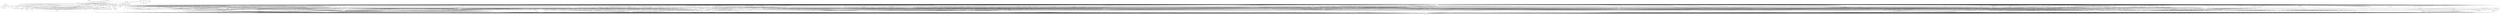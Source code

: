 digraph depends {
    node [shape=plaintext]
"alsa-utils-alsamixer" -> "libasound2";
"alsa-utils-alsamixer" -> "libformw5";
"alsa-utils-alsamixer" -> "libmenuw5";
"alsa-utils-alsamixer" -> "libncursesw5";
"alsa-utils-alsamixer" -> "libpanelw5";
"alsa-utils-alsamixer" -> "libtinfo5";
"angstrom-feed-configs" -> "opkg" [style=dotted];
"angstrom-packagegroup-boot" -> "angstrom-version";
"angstrom-packagegroup-boot" -> "packagegroup-boot";
"avahi-daemon" -> "base-files";
"avahi-daemon" -> "base-passwd";
"avahi-daemon" -> "libavahi-common3";
"avahi-daemon" -> "libavahi-core7";
"avahi-daemon" -> "libcap2";
"avahi-daemon" -> "libdaemon0";
"avahi-daemon" -> "libdbus-1-3";
"avahi-daemon" -> "libexpat1";
"avahi-daemon" -> "libnss-mdns" [style=dotted];
"avahi-daemon" -> "shadow";
"avahi-utils" -> "libavahi-client3";
"avahi-utils" -> "libavahi-common3";
"bluez4" -> "libcap2";
"bluez4" -> "libdbus-1-3";
"bluez4" -> "libglib-2.0-0";
"bluez4" -> "libreadline6";
"bluez4" -> "libudev1";
"bluez4" -> "libusb-0.1-4";
"bluez4" -> "libusb-1.0-0";
"busybox" -> "busybox-syslog" [style=dotted];
"busybox" -> "busybox-udhcpc" [style=dotted];
"connman" -> "connman-conf" [style=dotted];
"connman" -> "dbus-1";
"connman" -> "iptables";
"connman" -> "libdbus-1-3";
"connman" -> "libglib-2.0-0";
"connman" -> "libgnutls28";
"connman" -> "ofono";
"connman" -> "wpa-supplicant";
"connman-angstrom-settings" -> "connman";
"connman-client" -> "libdbus-1-3";
"connman-client" -> "libglib-2.0-0";
"connman-client" -> "libreadline6";
"cpufreq-tweaks" -> "cpufrequtils";
"dbus-1" -> "base-files";
"dbus-1" -> "base-passwd";
"dbus-1" -> "libdbus-1-3";
"dbus-1" -> "libexpat1";
"dbus-1" -> "libx11-6";
"dbus-1" -> "shadow";
"e2fsprogs-e2fsck" -> "libblkid1";
"e2fsprogs-e2fsck" -> "libcom-err2";
"e2fsprogs-e2fsck" -> "libe2p2";
"e2fsprogs-e2fsck" -> "libext2fs2";
"e2fsprogs-e2fsck" -> "libuuid1";
"fixmac" -> "ranpwd";
"htop" -> "libncursesw5";
"htop" -> "libtinfo5";
"htop" -> "ncurses-terminfo";
"iptables" -> "kernel-module-ip-tables" [style=dotted];
"iptables" -> "kernel-module-ipt-masquerade" [style=dotted];
"iptables" -> "kernel-module-iptable-filter" [style=dotted];
"iptables" -> "kernel-module-iptable-nat" [style=dotted];
"iptables" -> "kernel-module-nf-conntrack" [style=dotted];
"iptables" -> "kernel-module-nf-conntrack-ipv4" [style=dotted];
"iptables" -> "kernel-module-nf-defrag-ipv4" [style=dotted];
"iptables" -> "kernel-module-nf-nat" [style=dotted];
"iptables" -> "kernel-module-x-tables" [style=dotted];
"iw" -> "libnl-3-200";
"iw" -> "libnl-3-genl";
"kernel" -> "kernel-4.1.3";
"kernel-4.1.3" -> "kernel-devicetree";
"kernel-4.1.3" -> "kernel-image-4.1.3";
"kernel-module-6lowpan" -> "kernel-4.1.3";
"kernel-module-8021q" -> "kernel-4.1.3";
"kernel-module-8021q" -> "kernel-module-garp";
"kernel-module-8021q" -> "kernel-module-llc";
"kernel-module-8021q" -> "kernel-module-mrp";
"kernel-module-8021q" -> "kernel-module-stp";
"kernel-module-act-bpf" -> "kernel-4.1.3";
"kernel-module-act-connmark" -> "kernel-4.1.3";
"kernel-module-act-connmark" -> "kernel-module-nf-conntrack";
"kernel-module-act-csum" -> "kernel-4.1.3";
"kernel-module-act-gact" -> "kernel-4.1.3";
"kernel-module-act-ipt" -> "kernel-4.1.3";
"kernel-module-act-ipt" -> "kernel-module-x-tables";
"kernel-module-act-mirred" -> "kernel-4.1.3";
"kernel-module-act-nat" -> "kernel-4.1.3";
"kernel-module-act-police" -> "kernel-4.1.3";
"kernel-module-act-simple" -> "kernel-4.1.3";
"kernel-module-act-skbedit" -> "kernel-4.1.3";
"kernel-module-act-vlan" -> "kernel-4.1.3";
"kernel-module-af-packet-diag" -> "kernel-4.1.3";
"kernel-module-af9013" -> "kernel-4.1.3";
"kernel-module-af9033" -> "kernel-4.1.3";
"kernel-module-ah4" -> "kernel-4.1.3";
"kernel-module-ah4" -> "kernel-module-xfrm-algo";
"kernel-module-ah6" -> "kernel-4.1.3";
"kernel-module-ah6" -> "kernel-module-ipv6";
"kernel-module-ah6" -> "kernel-module-xfrm-algo";
"kernel-module-airspy" -> "kernel-4.1.3";
"kernel-module-airspy" -> "kernel-module-media";
"kernel-module-airspy" -> "kernel-module-v4l2-common";
"kernel-module-airspy" -> "kernel-module-videobuf2-core";
"kernel-module-airspy" -> "kernel-module-videobuf2-memops";
"kernel-module-airspy" -> "kernel-module-videobuf2-vmalloc";
"kernel-module-airspy" -> "kernel-module-videodev";
"kernel-module-ansi-cprng" -> "kernel-4.1.3";
"kernel-module-ar5523" -> "kernel-4.1.3";
"kernel-module-ar5523" -> "kernel-module-cfg80211";
"kernel-module-ar5523" -> "kernel-module-mac80211";
"kernel-module-arc4" -> "kernel-4.1.3";
"kernel-module-arp-tables" -> "kernel-4.1.3";
"kernel-module-arp-tables" -> "kernel-module-x-tables";
"kernel-module-arpt-mangle" -> "kernel-4.1.3";
"kernel-module-arpt-mangle" -> "kernel-module-x-tables";
"kernel-module-arptable-filter" -> "kernel-4.1.3";
"kernel-module-arptable-filter" -> "kernel-module-arp-tables";
"kernel-module-arptable-filter" -> "kernel-module-x-tables";
"kernel-module-as102-fe" -> "kernel-4.1.3";
"kernel-module-asix" -> "kernel-4.1.3";
"kernel-module-asix" -> "kernel-module-usbnet";
"kernel-module-async-memcpy" -> "kernel-4.1.3";
"kernel-module-async-memcpy" -> "kernel-module-async-tx";
"kernel-module-async-pq" -> "kernel-4.1.3";
"kernel-module-async-pq" -> "kernel-module-async-tx";
"kernel-module-async-pq" -> "kernel-module-async-xor";
"kernel-module-async-pq" -> "kernel-module-raid6-pq";
"kernel-module-async-pq" -> "kernel-module-xor";
"kernel-module-async-pq" -> "kernel-module-xor-neon";
"kernel-module-async-raid6-recov" -> "kernel-4.1.3";
"kernel-module-async-raid6-recov" -> "kernel-module-async-tx";
"kernel-module-async-raid6-recov" -> "kernel-module-raid6-pq";
"kernel-module-async-tx" -> "kernel-4.1.3";
"kernel-module-async-xor" -> "kernel-4.1.3";
"kernel-module-async-xor" -> "kernel-module-async-tx";
"kernel-module-async-xor" -> "kernel-module-xor";
"kernel-module-async-xor" -> "kernel-module-xor-neon";
"kernel-module-at76c50x-usb" -> "kernel-4.1.3";
"kernel-module-at76c50x-usb" -> "kernel-module-cfg80211";
"kernel-module-at76c50x-usb" -> "kernel-module-mac80211";
"kernel-module-atbm8830" -> "kernel-4.1.3";
"kernel-module-ath" -> "kernel-4.1.3";
"kernel-module-ath" -> "kernel-module-cfg80211";
"kernel-module-ath10k-core" -> "kernel-4.1.3";
"kernel-module-ath10k-core" -> "kernel-module-ath";
"kernel-module-ath10k-core" -> "kernel-module-cfg80211";
"kernel-module-ath10k-core" -> "kernel-module-mac80211";
"kernel-module-ath3k" -> "kernel-4.1.3";
"kernel-module-ath3k" -> "kernel-module-bluetooth";
"kernel-module-ath6kl-core" -> "kernel-4.1.3";
"kernel-module-ath6kl-core" -> "kernel-module-cfg80211";
"kernel-module-ath6kl-sdio" -> "kernel-4.1.3";
"kernel-module-ath6kl-sdio" -> "kernel-module-ath6kl-core";
"kernel-module-ath6kl-sdio" -> "kernel-module-cfg80211";
"kernel-module-ath6kl-usb" -> "kernel-4.1.3";
"kernel-module-ath6kl-usb" -> "kernel-module-ath6kl-core";
"kernel-module-ath6kl-usb" -> "kernel-module-cfg80211";
"kernel-module-ath9k" -> "kernel-4.1.3";
"kernel-module-ath9k" -> "kernel-module-ath";
"kernel-module-ath9k" -> "kernel-module-ath9k-common";
"kernel-module-ath9k" -> "kernel-module-ath9k-hw";
"kernel-module-ath9k" -> "kernel-module-cfg80211";
"kernel-module-ath9k" -> "kernel-module-mac80211";
"kernel-module-ath9k-common" -> "kernel-4.1.3";
"kernel-module-ath9k-common" -> "kernel-module-ath";
"kernel-module-ath9k-common" -> "kernel-module-ath9k-hw";
"kernel-module-ath9k-common" -> "kernel-module-cfg80211";
"kernel-module-ath9k-htc" -> "kernel-4.1.3";
"kernel-module-ath9k-htc" -> "kernel-module-ath";
"kernel-module-ath9k-htc" -> "kernel-module-ath9k-common";
"kernel-module-ath9k-htc" -> "kernel-module-ath9k-hw";
"kernel-module-ath9k-htc" -> "kernel-module-cfg80211";
"kernel-module-ath9k-htc" -> "kernel-module-mac80211";
"kernel-module-ath9k-hw" -> "kernel-4.1.3";
"kernel-module-ath9k-hw" -> "kernel-module-ath";
"kernel-module-ath9k-hw" -> "kernel-module-cfg80211";
"kernel-module-au0828" -> "kernel-4.1.3";
"kernel-module-au0828" -> "kernel-module-dvb-core";
"kernel-module-au0828" -> "kernel-module-media";
"kernel-module-au0828" -> "kernel-module-rc-core";
"kernel-module-au0828" -> "kernel-module-tveeprom";
"kernel-module-au0828" -> "kernel-module-v4l2-common";
"kernel-module-au0828" -> "kernel-module-videobuf2-core";
"kernel-module-au0828" -> "kernel-module-videobuf2-memops";
"kernel-module-au0828" -> "kernel-module-videobuf2-vmalloc";
"kernel-module-au0828" -> "kernel-module-videodev";
"kernel-module-au8522-common" -> "kernel-4.1.3";
"kernel-module-au8522-decoder" -> "kernel-4.1.3";
"kernel-module-au8522-decoder" -> "kernel-module-au8522-common";
"kernel-module-au8522-decoder" -> "kernel-module-media";
"kernel-module-au8522-decoder" -> "kernel-module-v4l2-common";
"kernel-module-au8522-decoder" -> "kernel-module-videodev";
"kernel-module-au8522-dig" -> "kernel-4.1.3";
"kernel-module-au8522-dig" -> "kernel-module-au8522-common";
"kernel-module-authenc" -> "kernel-4.1.3";
"kernel-module-authencesn" -> "kernel-4.1.3";
"kernel-module-authencesn" -> "kernel-module-authenc";
"kernel-module-autofs4" -> "kernel-4.1.3";
"kernel-module-ax88179-178a" -> "kernel-4.1.3";
"kernel-module-ax88179-178a" -> "kernel-module-usbnet";
"kernel-module-b2c2-flexcop" -> "kernel-4.1.3";
"kernel-module-b2c2-flexcop" -> "kernel-module-cx24113";
"kernel-module-b2c2-flexcop" -> "kernel-module-cx24123";
"kernel-module-b2c2-flexcop" -> "kernel-module-dvb-core";
"kernel-module-b2c2-flexcop" -> "kernel-module-s5h1420";
"kernel-module-b2c2-flexcop-usb" -> "kernel-4.1.3";
"kernel-module-b2c2-flexcop-usb" -> "kernel-module-b2c2-flexcop";
"kernel-module-b2c2-flexcop-usb" -> "kernel-module-cx24113";
"kernel-module-b2c2-flexcop-usb" -> "kernel-module-cx24123";
"kernel-module-b2c2-flexcop-usb" -> "kernel-module-dvb-core";
"kernel-module-b2c2-flexcop-usb" -> "kernel-module-s5h1420";
"kernel-module-b43" -> "kernel-4.1.3";
"kernel-module-b43" -> "kernel-module-bcma";
"kernel-module-b43" -> "kernel-module-cfg80211";
"kernel-module-b43" -> "kernel-module-mac80211";
"kernel-module-b43" -> "kernel-module-ssb";
"kernel-module-bcache" -> "kernel-4.1.3";
"kernel-module-bcm203x" -> "kernel-4.1.3";
"kernel-module-bcm203x" -> "kernel-module-bluetooth";
"kernel-module-bcm3510" -> "kernel-4.1.3";
"kernel-module-bcma" -> "kernel-4.1.3";
"kernel-module-bfusb" -> "kernel-4.1.3";
"kernel-module-bfusb" -> "kernel-module-bluetooth";
"kernel-module-bluetooth" -> "kernel-4.1.3";
"kernel-module-bnep" -> "kernel-4.1.3";
"kernel-module-bnep" -> "kernel-module-bluetooth";
"kernel-module-bonding" -> "kernel-4.1.3";
"kernel-module-bpa10x" -> "kernel-4.1.3";
"kernel-module-bpa10x" -> "kernel-module-bluetooth";
"kernel-module-br-netfilter" -> "kernel-4.1.3";
"kernel-module-br-netfilter" -> "kernel-module-bridge";
"kernel-module-br-netfilter" -> "kernel-module-ipv6";
"kernel-module-br-netfilter" -> "kernel-module-llc";
"kernel-module-br-netfilter" -> "kernel-module-stp";
"kernel-module-brcmfmac" -> "kernel-4.1.3";
"kernel-module-brcmfmac" -> "kernel-module-brcmutil";
"kernel-module-brcmfmac" -> "kernel-module-cfg80211";
"kernel-module-brcmutil" -> "kernel-4.1.3";
"kernel-module-brd" -> "kernel-4.1.3";
"kernel-module-bridge" -> "kernel-4.1.3";
"kernel-module-bridge" -> "kernel-module-ipv6";
"kernel-module-bridge" -> "kernel-module-llc";
"kernel-module-bridge" -> "kernel-module-stp";
"kernel-module-bsd-comp" -> "kernel-4.1.3";
"kernel-module-bsd-comp" -> "kernel-module-ppp-generic";
"kernel-module-bsd-comp" -> "kernel-module-slhc";
"kernel-module-btbcm" -> "kernel-4.1.3";
"kernel-module-btbcm" -> "kernel-module-bluetooth";
"kernel-module-btintel" -> "kernel-4.1.3";
"kernel-module-btintel" -> "kernel-module-bluetooth";
"kernel-module-btmrvl" -> "kernel-4.1.3";
"kernel-module-btmrvl" -> "kernel-module-bluetooth";
"kernel-module-btmrvl-sdio" -> "kernel-4.1.3";
"kernel-module-btmrvl-sdio" -> "kernel-module-bluetooth";
"kernel-module-btmrvl-sdio" -> "kernel-module-btmrvl";
"kernel-module-btsdio" -> "kernel-4.1.3";
"kernel-module-btsdio" -> "kernel-module-bluetooth";
"kernel-module-btusb" -> "kernel-4.1.3";
"kernel-module-btusb" -> "kernel-module-bluetooth";
"kernel-module-btusb" -> "kernel-module-btbcm";
"kernel-module-btusb" -> "kernel-module-btintel";
"kernel-module-carl9170" -> "kernel-4.1.3";
"kernel-module-carl9170" -> "kernel-module-ath";
"kernel-module-carl9170" -> "kernel-module-cfg80211";
"kernel-module-carl9170" -> "kernel-module-mac80211";
"kernel-module-cbc" -> "kernel-4.1.3";
"kernel-module-ccm" -> "kernel-4.1.3";
"kernel-module-cdc-ether" -> "kernel-4.1.3";
"kernel-module-cdc-ether" -> "kernel-module-usbnet";
"kernel-module-cdc-ncm" -> "kernel-4.1.3";
"kernel-module-cdc-ncm" -> "kernel-module-usbnet";
"kernel-module-cdc-subset" -> "kernel-4.1.3";
"kernel-module-cdc-subset" -> "kernel-module-usbnet";
"kernel-module-cdrom" -> "kernel-4.1.3";
"kernel-module-cfg80211" -> "kernel-4.1.3";
"kernel-module-cls-basic" -> "kernel-4.1.3";
"kernel-module-cls-bpf" -> "kernel-4.1.3";
"kernel-module-cls-cgroup" -> "kernel-4.1.3";
"kernel-module-cls-flow" -> "kernel-4.1.3";
"kernel-module-cls-fw" -> "kernel-4.1.3";
"kernel-module-cls-route" -> "kernel-4.1.3";
"kernel-module-cls-rsvp" -> "kernel-4.1.3";
"kernel-module-cls-rsvp6" -> "kernel-4.1.3";
"kernel-module-cls-tcindex" -> "kernel-4.1.3";
"kernel-module-cls-u32" -> "kernel-4.1.3";
"kernel-module-cmac" -> "kernel-4.1.3";
"kernel-module-cn" -> "kernel-4.1.3";
"kernel-module-cpia2" -> "kernel-4.1.3";
"kernel-module-cpia2" -> "kernel-module-media";
"kernel-module-cpia2" -> "kernel-module-v4l2-common";
"kernel-module-cpia2" -> "kernel-module-videodev";
"kernel-module-cpufreq-conservative" -> "kernel-4.1.3";
"kernel-module-cpufreq-powersave" -> "kernel-4.1.3";
"kernel-module-cpufreq-userspace" -> "kernel-4.1.3";
"kernel-module-crc-ccitt" -> "kernel-4.1.3";
"kernel-module-crc-itu-t" -> "kernel-4.1.3";
"kernel-module-crc7" -> "kernel-4.1.3";
"kernel-module-crypto-null" -> "kernel-4.1.3";
"kernel-module-cs53l32a" -> "kernel-4.1.3";
"kernel-module-cs53l32a" -> "kernel-module-media";
"kernel-module-cs53l32a" -> "kernel-module-v4l2-common";
"kernel-module-cs53l32a" -> "kernel-module-videodev";
"kernel-module-ctr" -> "kernel-4.1.3";
"kernel-module-cw1200-core" -> "kernel-4.1.3";
"kernel-module-cw1200-core" -> "kernel-module-cfg80211";
"kernel-module-cw1200-core" -> "kernel-module-mac80211";
"kernel-module-cw1200-wlan-sdio" -> "kernel-4.1.3";
"kernel-module-cw1200-wlan-sdio" -> "kernel-module-cfg80211";
"kernel-module-cw1200-wlan-sdio" -> "kernel-module-cw1200-core";
"kernel-module-cw1200-wlan-sdio" -> "kernel-module-mac80211";
"kernel-module-cw1200-wlan-spi" -> "kernel-4.1.3";
"kernel-module-cw1200-wlan-spi" -> "kernel-module-cfg80211";
"kernel-module-cw1200-wlan-spi" -> "kernel-module-cw1200-core";
"kernel-module-cw1200-wlan-spi" -> "kernel-module-mac80211";
"kernel-module-cx22702" -> "kernel-4.1.3";
"kernel-module-cx231xx" -> "kernel-4.1.3";
"kernel-module-cx231xx" -> "kernel-module-cx2341x";
"kernel-module-cx231xx" -> "kernel-module-i2c-mux";
"kernel-module-cx231xx" -> "kernel-module-media";
"kernel-module-cx231xx" -> "kernel-module-rc-core";
"kernel-module-cx231xx" -> "kernel-module-tveeprom";
"kernel-module-cx231xx" -> "kernel-module-v4l2-common";
"kernel-module-cx231xx" -> "kernel-module-videobuf-core";
"kernel-module-cx231xx" -> "kernel-module-videobuf-vmalloc";
"kernel-module-cx231xx" -> "kernel-module-videodev";
"kernel-module-cx231xx-dvb" -> "kernel-4.1.3";
"kernel-module-cx231xx-dvb" -> "kernel-module-cx231xx";
"kernel-module-cx231xx-dvb" -> "kernel-module-cx2341x";
"kernel-module-cx231xx-dvb" -> "kernel-module-dvb-core";
"kernel-module-cx231xx-dvb" -> "kernel-module-i2c-mux";
"kernel-module-cx231xx-dvb" -> "kernel-module-media";
"kernel-module-cx231xx-dvb" -> "kernel-module-rc-core";
"kernel-module-cx231xx-dvb" -> "kernel-module-tveeprom";
"kernel-module-cx231xx-dvb" -> "kernel-module-v4l2-common";
"kernel-module-cx231xx-dvb" -> "kernel-module-videobuf-core";
"kernel-module-cx231xx-dvb" -> "kernel-module-videobuf-vmalloc";
"kernel-module-cx231xx-dvb" -> "kernel-module-videodev";
"kernel-module-cx2341x" -> "kernel-4.1.3";
"kernel-module-cx2341x" -> "kernel-module-media";
"kernel-module-cx2341x" -> "kernel-module-v4l2-common";
"kernel-module-cx2341x" -> "kernel-module-videodev";
"kernel-module-cx24113" -> "kernel-4.1.3";
"kernel-module-cx24116" -> "kernel-4.1.3";
"kernel-module-cx24123" -> "kernel-4.1.3";
"kernel-module-cx25840" -> "kernel-4.1.3";
"kernel-module-cx25840" -> "kernel-module-media";
"kernel-module-cx25840" -> "kernel-module-v4l2-common";
"kernel-module-cx25840" -> "kernel-module-videodev";
"kernel-module-cxd2820r" -> "kernel-4.1.3";
"kernel-module-cxd2820r" -> "kernel-module-dvb-core";
"kernel-module-cypress-firmware" -> "kernel-4.1.3";
"kernel-module-deflate" -> "kernel-4.1.3";
"kernel-module-deflate" -> "kernel-module-zlib-deflate";
"kernel-module-des-generic" -> "kernel-4.1.3";
"kernel-module-dib0070" -> "kernel-4.1.3";
"kernel-module-dib0090" -> "kernel-4.1.3";
"kernel-module-dib3000mb" -> "kernel-4.1.3";
"kernel-module-dib3000mc" -> "kernel-4.1.3";
"kernel-module-dib3000mc" -> "kernel-module-dibx000-common";
"kernel-module-dib7000m" -> "kernel-4.1.3";
"kernel-module-dib7000m" -> "kernel-module-dibx000-common";
"kernel-module-dib7000p" -> "kernel-4.1.3";
"kernel-module-dib7000p" -> "kernel-module-dibx000-common";
"kernel-module-dib7000p" -> "kernel-module-dvb-core";
"kernel-module-dib8000" -> "kernel-4.1.3";
"kernel-module-dib8000" -> "kernel-module-dibx000-common";
"kernel-module-dib8000" -> "kernel-module-dvb-core";
"kernel-module-dibx000-common" -> "kernel-4.1.3";
"kernel-module-dm-bio-prison" -> "kernel-4.1.3";
"kernel-module-dm-bufio" -> "kernel-4.1.3";
"kernel-module-dm-bufio" -> "kernel-module-dm-mod";
"kernel-module-dm-cache" -> "kernel-4.1.3";
"kernel-module-dm-cache" -> "kernel-module-dm-bio-prison";
"kernel-module-dm-cache" -> "kernel-module-dm-bufio";
"kernel-module-dm-cache" -> "kernel-module-dm-mod";
"kernel-module-dm-cache" -> "kernel-module-dm-persistent-data";
"kernel-module-dm-cache" -> "kernel-module-libcrc32c";
"kernel-module-dm-cache-cleaner" -> "kernel-4.1.3";
"kernel-module-dm-cache-cleaner" -> "kernel-module-dm-bio-prison";
"kernel-module-dm-cache-cleaner" -> "kernel-module-dm-bufio";
"kernel-module-dm-cache-cleaner" -> "kernel-module-dm-cache";
"kernel-module-dm-cache-cleaner" -> "kernel-module-dm-mod";
"kernel-module-dm-cache-cleaner" -> "kernel-module-dm-persistent-data";
"kernel-module-dm-cache-cleaner" -> "kernel-module-libcrc32c";
"kernel-module-dm-cache-mq" -> "kernel-4.1.3";
"kernel-module-dm-cache-mq" -> "kernel-module-dm-bio-prison";
"kernel-module-dm-cache-mq" -> "kernel-module-dm-bufio";
"kernel-module-dm-cache-mq" -> "kernel-module-dm-cache";
"kernel-module-dm-cache-mq" -> "kernel-module-dm-mod";
"kernel-module-dm-cache-mq" -> "kernel-module-dm-persistent-data";
"kernel-module-dm-cache-mq" -> "kernel-module-libcrc32c";
"kernel-module-dm-crypt" -> "kernel-4.1.3";
"kernel-module-dm-crypt" -> "kernel-module-dm-mod";
"kernel-module-dm-delay" -> "kernel-4.1.3";
"kernel-module-dm-delay" -> "kernel-module-dm-mod";
"kernel-module-dm-era" -> "kernel-4.1.3";
"kernel-module-dm-era" -> "kernel-module-dm-bufio";
"kernel-module-dm-era" -> "kernel-module-dm-mod";
"kernel-module-dm-era" -> "kernel-module-dm-persistent-data";
"kernel-module-dm-era" -> "kernel-module-libcrc32c";
"kernel-module-dm-flakey" -> "kernel-4.1.3";
"kernel-module-dm-flakey" -> "kernel-module-dm-mod";
"kernel-module-dm-log" -> "kernel-4.1.3";
"kernel-module-dm-log" -> "kernel-module-dm-mod";
"kernel-module-dm-log-userspace" -> "kernel-4.1.3";
"kernel-module-dm-log-userspace" -> "kernel-module-cn";
"kernel-module-dm-log-userspace" -> "kernel-module-dm-log";
"kernel-module-dm-log-userspace" -> "kernel-module-dm-mod";
"kernel-module-dm-log-writes" -> "kernel-4.1.3";
"kernel-module-dm-log-writes" -> "kernel-module-dm-mod";
"kernel-module-dm-mirror" -> "kernel-4.1.3";
"kernel-module-dm-mirror" -> "kernel-module-dm-log";
"kernel-module-dm-mirror" -> "kernel-module-dm-mod";
"kernel-module-dm-mirror" -> "kernel-module-dm-region-hash";
"kernel-module-dm-mod" -> "kernel-4.1.3";
"kernel-module-dm-multipath" -> "kernel-4.1.3";
"kernel-module-dm-multipath" -> "kernel-module-dm-mod";
"kernel-module-dm-persistent-data" -> "kernel-4.1.3";
"kernel-module-dm-persistent-data" -> "kernel-module-dm-bufio";
"kernel-module-dm-persistent-data" -> "kernel-module-dm-mod";
"kernel-module-dm-persistent-data" -> "kernel-module-libcrc32c";
"kernel-module-dm-queue-length" -> "kernel-4.1.3";
"kernel-module-dm-queue-length" -> "kernel-module-dm-mod";
"kernel-module-dm-queue-length" -> "kernel-module-dm-multipath";
"kernel-module-dm-raid" -> "kernel-4.1.3";
"kernel-module-dm-raid" -> "kernel-module-async-memcpy";
"kernel-module-dm-raid" -> "kernel-module-async-pq";
"kernel-module-dm-raid" -> "kernel-module-async-raid6-recov";
"kernel-module-dm-raid" -> "kernel-module-async-tx";
"kernel-module-dm-raid" -> "kernel-module-async-xor";
"kernel-module-dm-raid" -> "kernel-module-dm-mod";
"kernel-module-dm-raid" -> "kernel-module-md-mod";
"kernel-module-dm-raid" -> "kernel-module-raid456";
"kernel-module-dm-raid" -> "kernel-module-raid6-pq";
"kernel-module-dm-raid" -> "kernel-module-xor";
"kernel-module-dm-raid" -> "kernel-module-xor-neon";
"kernel-module-dm-region-hash" -> "kernel-4.1.3";
"kernel-module-dm-region-hash" -> "kernel-module-dm-log";
"kernel-module-dm-region-hash" -> "kernel-module-dm-mod";
"kernel-module-dm-round-robin" -> "kernel-4.1.3";
"kernel-module-dm-round-robin" -> "kernel-module-dm-mod";
"kernel-module-dm-round-robin" -> "kernel-module-dm-multipath";
"kernel-module-dm-service-time" -> "kernel-4.1.3";
"kernel-module-dm-service-time" -> "kernel-module-dm-mod";
"kernel-module-dm-service-time" -> "kernel-module-dm-multipath";
"kernel-module-dm-snapshot" -> "kernel-4.1.3";
"kernel-module-dm-snapshot" -> "kernel-module-dm-bufio";
"kernel-module-dm-snapshot" -> "kernel-module-dm-mod";
"kernel-module-dm-switch" -> "kernel-4.1.3";
"kernel-module-dm-switch" -> "kernel-module-dm-mod";
"kernel-module-dm-thin-pool" -> "kernel-4.1.3";
"kernel-module-dm-thin-pool" -> "kernel-module-dm-bio-prison";
"kernel-module-dm-thin-pool" -> "kernel-module-dm-bufio";
"kernel-module-dm-thin-pool" -> "kernel-module-dm-mod";
"kernel-module-dm-thin-pool" -> "kernel-module-dm-persistent-data";
"kernel-module-dm-thin-pool" -> "kernel-module-libcrc32c";
"kernel-module-dm-verity" -> "kernel-4.1.3";
"kernel-module-dm-verity" -> "kernel-module-dm-bufio";
"kernel-module-dm-verity" -> "kernel-module-dm-mod";
"kernel-module-dm-zero" -> "kernel-4.1.3";
"kernel-module-dm-zero" -> "kernel-module-dm-mod";
"kernel-module-drxk" -> "kernel-4.1.3";
"kernel-module-drxk" -> "kernel-module-dvb-core";
"kernel-module-ds3000" -> "kernel-4.1.3";
"kernel-module-dsbr100" -> "kernel-4.1.3";
"kernel-module-dsbr100" -> "kernel-module-media";
"kernel-module-dsbr100" -> "kernel-module-videodev";
"kernel-module-dummy" -> "kernel-4.1.3";
"kernel-module-dvb-as102" -> "kernel-4.1.3";
"kernel-module-dvb-as102" -> "kernel-module-dvb-core";
"kernel-module-dvb-core" -> "kernel-4.1.3";
"kernel-module-dvb-pll" -> "kernel-4.1.3";
"kernel-module-dvb-usb" -> "kernel-4.1.3";
"kernel-module-dvb-usb" -> "kernel-module-dvb-core";
"kernel-module-dvb-usb" -> "kernel-module-rc-core";
"kernel-module-dvb-usb-a800" -> "kernel-4.1.3";
"kernel-module-dvb-usb-a800" -> "kernel-module-dib3000mc";
"kernel-module-dvb-usb-a800" -> "kernel-module-dibx000-common";
"kernel-module-dvb-usb-a800" -> "kernel-module-dvb-core";
"kernel-module-dvb-usb-a800" -> "kernel-module-dvb-usb";
"kernel-module-dvb-usb-a800" -> "kernel-module-dvb-usb-dibusb-common";
"kernel-module-dvb-usb-a800" -> "kernel-module-rc-core";
"kernel-module-dvb-usb-af9005" -> "kernel-4.1.3";
"kernel-module-dvb-usb-af9005" -> "kernel-module-dvb-core";
"kernel-module-dvb-usb-af9005" -> "kernel-module-dvb-usb";
"kernel-module-dvb-usb-af9005" -> "kernel-module-rc-core";
"kernel-module-dvb-usb-af9005-remote" -> "kernel-4.1.3";
"kernel-module-dvb-usb-af9015" -> "kernel-4.1.3";
"kernel-module-dvb-usb-af9015" -> "kernel-module-dvb-core";
"kernel-module-dvb-usb-af9015" -> "kernel-module-dvb-usb-v2";
"kernel-module-dvb-usb-af9015" -> "kernel-module-rc-core";
"kernel-module-dvb-usb-af9035" -> "kernel-4.1.3";
"kernel-module-dvb-usb-af9035" -> "kernel-module-dvb-core";
"kernel-module-dvb-usb-af9035" -> "kernel-module-dvb-usb-v2";
"kernel-module-dvb-usb-af9035" -> "kernel-module-rc-core";
"kernel-module-dvb-usb-anysee" -> "kernel-4.1.3";
"kernel-module-dvb-usb-anysee" -> "kernel-module-dvb-core";
"kernel-module-dvb-usb-anysee" -> "kernel-module-dvb-usb-v2";
"kernel-module-dvb-usb-anysee" -> "kernel-module-rc-core";
"kernel-module-dvb-usb-au6610" -> "kernel-4.1.3";
"kernel-module-dvb-usb-au6610" -> "kernel-module-dvb-core";
"kernel-module-dvb-usb-au6610" -> "kernel-module-dvb-usb-v2";
"kernel-module-dvb-usb-au6610" -> "kernel-module-rc-core";
"kernel-module-dvb-usb-az6007" -> "kernel-4.1.3";
"kernel-module-dvb-usb-az6007" -> "kernel-module-cypress-firmware";
"kernel-module-dvb-usb-az6007" -> "kernel-module-dvb-core";
"kernel-module-dvb-usb-az6007" -> "kernel-module-dvb-usb-v2";
"kernel-module-dvb-usb-az6007" -> "kernel-module-rc-core";
"kernel-module-dvb-usb-az6027" -> "kernel-4.1.3";
"kernel-module-dvb-usb-az6027" -> "kernel-module-dvb-core";
"kernel-module-dvb-usb-az6027" -> "kernel-module-dvb-usb";
"kernel-module-dvb-usb-az6027" -> "kernel-module-rc-core";
"kernel-module-dvb-usb-az6027" -> "kernel-module-stb0899";
"kernel-module-dvb-usb-az6027" -> "kernel-module-stb6100";
"kernel-module-dvb-usb-ce6230" -> "kernel-4.1.3";
"kernel-module-dvb-usb-ce6230" -> "kernel-module-dvb-core";
"kernel-module-dvb-usb-ce6230" -> "kernel-module-dvb-usb-v2";
"kernel-module-dvb-usb-ce6230" -> "kernel-module-rc-core";
"kernel-module-dvb-usb-cinergyt2" -> "kernel-4.1.3";
"kernel-module-dvb-usb-cinergyt2" -> "kernel-module-dvb-core";
"kernel-module-dvb-usb-cinergyt2" -> "kernel-module-dvb-usb";
"kernel-module-dvb-usb-cinergyt2" -> "kernel-module-rc-core";
"kernel-module-dvb-usb-cxusb" -> "kernel-4.1.3";
"kernel-module-dvb-usb-cxusb" -> "kernel-module-dib0070";
"kernel-module-dvb-usb-cxusb" -> "kernel-module-dvb-core";
"kernel-module-dvb-usb-cxusb" -> "kernel-module-dvb-usb";
"kernel-module-dvb-usb-cxusb" -> "kernel-module-rc-core";
"kernel-module-dvb-usb-dib0700" -> "kernel-4.1.3";
"kernel-module-dvb-usb-dib0700" -> "kernel-module-dib0070";
"kernel-module-dvb-usb-dib0700" -> "kernel-module-dib0090";
"kernel-module-dvb-usb-dib0700" -> "kernel-module-dib3000mc";
"kernel-module-dvb-usb-dib0700" -> "kernel-module-dib7000m";
"kernel-module-dvb-usb-dib0700" -> "kernel-module-dibx000-common";
"kernel-module-dvb-usb-dib0700" -> "kernel-module-dvb-core";
"kernel-module-dvb-usb-dib0700" -> "kernel-module-dvb-usb";
"kernel-module-dvb-usb-dib0700" -> "kernel-module-rc-core";
"kernel-module-dvb-usb-dibusb-common" -> "kernel-4.1.3";
"kernel-module-dvb-usb-dibusb-common" -> "kernel-module-dib3000mc";
"kernel-module-dvb-usb-dibusb-common" -> "kernel-module-dibx000-common";
"kernel-module-dvb-usb-dibusb-common" -> "kernel-module-dvb-core";
"kernel-module-dvb-usb-dibusb-common" -> "kernel-module-dvb-usb";
"kernel-module-dvb-usb-dibusb-common" -> "kernel-module-rc-core";
"kernel-module-dvb-usb-dibusb-mb" -> "kernel-4.1.3";
"kernel-module-dvb-usb-dibusb-mb" -> "kernel-module-dib3000mc";
"kernel-module-dvb-usb-dibusb-mb" -> "kernel-module-dibx000-common";
"kernel-module-dvb-usb-dibusb-mb" -> "kernel-module-dvb-core";
"kernel-module-dvb-usb-dibusb-mb" -> "kernel-module-dvb-usb";
"kernel-module-dvb-usb-dibusb-mb" -> "kernel-module-dvb-usb-dibusb-common";
"kernel-module-dvb-usb-dibusb-mb" -> "kernel-module-rc-core";
"kernel-module-dvb-usb-dibusb-mc" -> "kernel-4.1.3";
"kernel-module-dvb-usb-dibusb-mc" -> "kernel-module-dib3000mc";
"kernel-module-dvb-usb-dibusb-mc" -> "kernel-module-dibx000-common";
"kernel-module-dvb-usb-dibusb-mc" -> "kernel-module-dvb-core";
"kernel-module-dvb-usb-dibusb-mc" -> "kernel-module-dvb-usb";
"kernel-module-dvb-usb-dibusb-mc" -> "kernel-module-dvb-usb-dibusb-common";
"kernel-module-dvb-usb-dibusb-mc" -> "kernel-module-rc-core";
"kernel-module-dvb-usb-digitv" -> "kernel-4.1.3";
"kernel-module-dvb-usb-digitv" -> "kernel-module-dvb-core";
"kernel-module-dvb-usb-digitv" -> "kernel-module-dvb-usb";
"kernel-module-dvb-usb-digitv" -> "kernel-module-rc-core";
"kernel-module-dvb-usb-dtt200u" -> "kernel-4.1.3";
"kernel-module-dvb-usb-dtt200u" -> "kernel-module-dvb-core";
"kernel-module-dvb-usb-dtt200u" -> "kernel-module-dvb-usb";
"kernel-module-dvb-usb-dtt200u" -> "kernel-module-rc-core";
"kernel-module-dvb-usb-dtv5100" -> "kernel-4.1.3";
"kernel-module-dvb-usb-dtv5100" -> "kernel-module-dvb-core";
"kernel-module-dvb-usb-dtv5100" -> "kernel-module-dvb-usb";
"kernel-module-dvb-usb-dtv5100" -> "kernel-module-rc-core";
"kernel-module-dvb-usb-dvbsky" -> "kernel-4.1.3";
"kernel-module-dvb-usb-dvbsky" -> "kernel-module-dvb-core";
"kernel-module-dvb-usb-dvbsky" -> "kernel-module-dvb-usb-v2";
"kernel-module-dvb-usb-dvbsky" -> "kernel-module-rc-core";
"kernel-module-dvb-usb-dw2102" -> "kernel-4.1.3";
"kernel-module-dvb-usb-dw2102" -> "kernel-module-dvb-core";
"kernel-module-dvb-usb-dw2102" -> "kernel-module-dvb-usb";
"kernel-module-dvb-usb-dw2102" -> "kernel-module-rc-core";
"kernel-module-dvb-usb-ec168" -> "kernel-4.1.3";
"kernel-module-dvb-usb-ec168" -> "kernel-module-dvb-core";
"kernel-module-dvb-usb-ec168" -> "kernel-module-dvb-usb-v2";
"kernel-module-dvb-usb-ec168" -> "kernel-module-rc-core";
"kernel-module-dvb-usb-friio" -> "kernel-4.1.3";
"kernel-module-dvb-usb-friio" -> "kernel-module-dvb-core";
"kernel-module-dvb-usb-friio" -> "kernel-module-dvb-usb";
"kernel-module-dvb-usb-friio" -> "kernel-module-rc-core";
"kernel-module-dvb-usb-gl861" -> "kernel-4.1.3";
"kernel-module-dvb-usb-gl861" -> "kernel-module-dvb-core";
"kernel-module-dvb-usb-gl861" -> "kernel-module-dvb-usb-v2";
"kernel-module-dvb-usb-gl861" -> "kernel-module-rc-core";
"kernel-module-dvb-usb-gp8psk" -> "kernel-4.1.3";
"kernel-module-dvb-usb-gp8psk" -> "kernel-module-dvb-core";
"kernel-module-dvb-usb-gp8psk" -> "kernel-module-dvb-usb";
"kernel-module-dvb-usb-gp8psk" -> "kernel-module-rc-core";
"kernel-module-dvb-usb-lmedm04" -> "kernel-4.1.3";
"kernel-module-dvb-usb-lmedm04" -> "kernel-module-dvb-core";
"kernel-module-dvb-usb-lmedm04" -> "kernel-module-dvb-usb-v2";
"kernel-module-dvb-usb-lmedm04" -> "kernel-module-rc-core";
"kernel-module-dvb-usb-m920x" -> "kernel-4.1.3";
"kernel-module-dvb-usb-m920x" -> "kernel-module-dvb-core";
"kernel-module-dvb-usb-m920x" -> "kernel-module-dvb-usb";
"kernel-module-dvb-usb-m920x" -> "kernel-module-rc-core";
"kernel-module-dvb-usb-mxl111sf" -> "kernel-4.1.3";
"kernel-module-dvb-usb-mxl111sf" -> "kernel-module-dvb-core";
"kernel-module-dvb-usb-mxl111sf" -> "kernel-module-dvb-usb-v2";
"kernel-module-dvb-usb-mxl111sf" -> "kernel-module-rc-core";
"kernel-module-dvb-usb-mxl111sf" -> "kernel-module-tveeprom";
"kernel-module-dvb-usb-nova-t-usb2" -> "kernel-4.1.3";
"kernel-module-dvb-usb-nova-t-usb2" -> "kernel-module-dib3000mc";
"kernel-module-dvb-usb-nova-t-usb2" -> "kernel-module-dibx000-common";
"kernel-module-dvb-usb-nova-t-usb2" -> "kernel-module-dvb-core";
"kernel-module-dvb-usb-nova-t-usb2" -> "kernel-module-dvb-usb";
"kernel-module-dvb-usb-nova-t-usb2" -> "kernel-module-dvb-usb-dibusb-common";
"kernel-module-dvb-usb-nova-t-usb2" -> "kernel-module-rc-core";
"kernel-module-dvb-usb-opera" -> "kernel-4.1.3";
"kernel-module-dvb-usb-opera" -> "kernel-module-dvb-core";
"kernel-module-dvb-usb-opera" -> "kernel-module-dvb-usb";
"kernel-module-dvb-usb-opera" -> "kernel-module-rc-core";
"kernel-module-dvb-usb-pctv452e" -> "kernel-4.1.3";
"kernel-module-dvb-usb-pctv452e" -> "kernel-module-dvb-core";
"kernel-module-dvb-usb-pctv452e" -> "kernel-module-dvb-usb";
"kernel-module-dvb-usb-pctv452e" -> "kernel-module-rc-core";
"kernel-module-dvb-usb-pctv452e" -> "kernel-module-ttpci-eeprom";
"kernel-module-dvb-usb-rtl28xxu" -> "kernel-4.1.3";
"kernel-module-dvb-usb-rtl28xxu" -> "kernel-module-dvb-core";
"kernel-module-dvb-usb-rtl28xxu" -> "kernel-module-dvb-usb-v2";
"kernel-module-dvb-usb-rtl28xxu" -> "kernel-module-rc-core";
"kernel-module-dvb-usb-technisat-usb2" -> "kernel-4.1.3";
"kernel-module-dvb-usb-technisat-usb2" -> "kernel-module-dvb-core";
"kernel-module-dvb-usb-technisat-usb2" -> "kernel-module-dvb-usb";
"kernel-module-dvb-usb-technisat-usb2" -> "kernel-module-rc-core";
"kernel-module-dvb-usb-ttusb2" -> "kernel-4.1.3";
"kernel-module-dvb-usb-ttusb2" -> "kernel-module-dvb-core";
"kernel-module-dvb-usb-ttusb2" -> "kernel-module-dvb-usb";
"kernel-module-dvb-usb-ttusb2" -> "kernel-module-rc-core";
"kernel-module-dvb-usb-umt-010" -> "kernel-4.1.3";
"kernel-module-dvb-usb-umt-010" -> "kernel-module-dib3000mc";
"kernel-module-dvb-usb-umt-010" -> "kernel-module-dibx000-common";
"kernel-module-dvb-usb-umt-010" -> "kernel-module-dvb-core";
"kernel-module-dvb-usb-umt-010" -> "kernel-module-dvb-usb";
"kernel-module-dvb-usb-umt-010" -> "kernel-module-dvb-usb-dibusb-common";
"kernel-module-dvb-usb-umt-010" -> "kernel-module-rc-core";
"kernel-module-dvb-usb-v2" -> "kernel-4.1.3";
"kernel-module-dvb-usb-v2" -> "kernel-module-dvb-core";
"kernel-module-dvb-usb-v2" -> "kernel-module-rc-core";
"kernel-module-dvb-usb-vp702x" -> "kernel-4.1.3";
"kernel-module-dvb-usb-vp702x" -> "kernel-module-dvb-core";
"kernel-module-dvb-usb-vp702x" -> "kernel-module-dvb-usb";
"kernel-module-dvb-usb-vp702x" -> "kernel-module-rc-core";
"kernel-module-dvb-usb-vp7045" -> "kernel-4.1.3";
"kernel-module-dvb-usb-vp7045" -> "kernel-module-dvb-core";
"kernel-module-dvb-usb-vp7045" -> "kernel-module-dvb-usb";
"kernel-module-dvb-usb-vp7045" -> "kernel-module-rc-core";
"kernel-module-e4000" -> "kernel-4.1.3";
"kernel-module-e4000" -> "kernel-module-media";
"kernel-module-e4000" -> "kernel-module-videodev";
"kernel-module-ec100" -> "kernel-4.1.3";
"kernel-module-ecb" -> "kernel-4.1.3";
"kernel-module-eeprom-93cx6" -> "kernel-4.1.3";
"kernel-module-em-cmp" -> "kernel-4.1.3";
"kernel-module-em-meta" -> "kernel-4.1.3";
"kernel-module-em-nbyte" -> "kernel-4.1.3";
"kernel-module-em-text" -> "kernel-4.1.3";
"kernel-module-em-u32" -> "kernel-4.1.3";
"kernel-module-esp4" -> "kernel-4.1.3";
"kernel-module-esp4" -> "kernel-module-xfrm-algo";
"kernel-module-esp6" -> "kernel-4.1.3";
"kernel-module-esp6" -> "kernel-module-ipv6";
"kernel-module-esp6" -> "kernel-module-xfrm-algo";
"kernel-module-faulty" -> "kernel-4.1.3";
"kernel-module-faulty" -> "kernel-module-md-mod";
"kernel-module-fc0011" -> "kernel-4.1.3";
"kernel-module-fc0012" -> "kernel-4.1.3";
"kernel-module-fc0013" -> "kernel-4.1.3";
"kernel-module-fc2580" -> "kernel-4.1.3";
"kernel-module-fou" -> "kernel-4.1.3";
"kernel-module-fou" -> "kernel-module-ip6-udp-tunnel";
"kernel-module-fou" -> "kernel-module-udp-tunnel";
"kernel-module-fuse" -> "kernel-4.1.3";
"kernel-module-garp" -> "kernel-4.1.3";
"kernel-module-garp" -> "kernel-module-llc";
"kernel-module-garp" -> "kernel-module-stp";
"kernel-module-gcm" -> "kernel-4.1.3";
"kernel-module-gf128mul" -> "kernel-4.1.3";
"kernel-module-ghash-generic" -> "kernel-4.1.3";
"kernel-module-ghash-generic" -> "kernel-module-gf128mul";
"kernel-module-gre" -> "kernel-4.1.3";
"kernel-module-gspca-benq" -> "kernel-4.1.3";
"kernel-module-gspca-benq" -> "kernel-module-gspca-main";
"kernel-module-gspca-benq" -> "kernel-module-media";
"kernel-module-gspca-benq" -> "kernel-module-videodev";
"kernel-module-gspca-conex" -> "kernel-4.1.3";
"kernel-module-gspca-conex" -> "kernel-module-gspca-main";
"kernel-module-gspca-conex" -> "kernel-module-media";
"kernel-module-gspca-conex" -> "kernel-module-videodev";
"kernel-module-gspca-cpia1" -> "kernel-4.1.3";
"kernel-module-gspca-cpia1" -> "kernel-module-gspca-main";
"kernel-module-gspca-cpia1" -> "kernel-module-media";
"kernel-module-gspca-cpia1" -> "kernel-module-videodev";
"kernel-module-gspca-dtcs033" -> "kernel-4.1.3";
"kernel-module-gspca-dtcs033" -> "kernel-module-gspca-main";
"kernel-module-gspca-dtcs033" -> "kernel-module-media";
"kernel-module-gspca-dtcs033" -> "kernel-module-videodev";
"kernel-module-gspca-etoms" -> "kernel-4.1.3";
"kernel-module-gspca-etoms" -> "kernel-module-gspca-main";
"kernel-module-gspca-etoms" -> "kernel-module-media";
"kernel-module-gspca-etoms" -> "kernel-module-videodev";
"kernel-module-gspca-finepix" -> "kernel-4.1.3";
"kernel-module-gspca-finepix" -> "kernel-module-gspca-main";
"kernel-module-gspca-finepix" -> "kernel-module-media";
"kernel-module-gspca-finepix" -> "kernel-module-videodev";
"kernel-module-gspca-gl860" -> "kernel-4.1.3";
"kernel-module-gspca-gl860" -> "kernel-module-gspca-main";
"kernel-module-gspca-gl860" -> "kernel-module-media";
"kernel-module-gspca-gl860" -> "kernel-module-videodev";
"kernel-module-gspca-jeilinj" -> "kernel-4.1.3";
"kernel-module-gspca-jeilinj" -> "kernel-module-gspca-main";
"kernel-module-gspca-jeilinj" -> "kernel-module-media";
"kernel-module-gspca-jeilinj" -> "kernel-module-videodev";
"kernel-module-gspca-jl2005bcd" -> "kernel-4.1.3";
"kernel-module-gspca-jl2005bcd" -> "kernel-module-gspca-main";
"kernel-module-gspca-jl2005bcd" -> "kernel-module-media";
"kernel-module-gspca-jl2005bcd" -> "kernel-module-videodev";
"kernel-module-gspca-kinect" -> "kernel-4.1.3";
"kernel-module-gspca-kinect" -> "kernel-module-gspca-main";
"kernel-module-gspca-kinect" -> "kernel-module-media";
"kernel-module-gspca-kinect" -> "kernel-module-videodev";
"kernel-module-gspca-konica" -> "kernel-4.1.3";
"kernel-module-gspca-konica" -> "kernel-module-gspca-main";
"kernel-module-gspca-konica" -> "kernel-module-media";
"kernel-module-gspca-konica" -> "kernel-module-videodev";
"kernel-module-gspca-m5602" -> "kernel-4.1.3";
"kernel-module-gspca-m5602" -> "kernel-module-gspca-main";
"kernel-module-gspca-m5602" -> "kernel-module-media";
"kernel-module-gspca-m5602" -> "kernel-module-videodev";
"kernel-module-gspca-main" -> "kernel-4.1.3";
"kernel-module-gspca-main" -> "kernel-module-media";
"kernel-module-gspca-main" -> "kernel-module-videodev";
"kernel-module-gspca-mars" -> "kernel-4.1.3";
"kernel-module-gspca-mars" -> "kernel-module-gspca-main";
"kernel-module-gspca-mars" -> "kernel-module-media";
"kernel-module-gspca-mars" -> "kernel-module-videodev";
"kernel-module-gspca-mr97310a" -> "kernel-4.1.3";
"kernel-module-gspca-mr97310a" -> "kernel-module-gspca-main";
"kernel-module-gspca-mr97310a" -> "kernel-module-media";
"kernel-module-gspca-mr97310a" -> "kernel-module-videodev";
"kernel-module-gspca-nw80x" -> "kernel-4.1.3";
"kernel-module-gspca-nw80x" -> "kernel-module-gspca-main";
"kernel-module-gspca-nw80x" -> "kernel-module-media";
"kernel-module-gspca-nw80x" -> "kernel-module-videodev";
"kernel-module-gspca-ov519" -> "kernel-4.1.3";
"kernel-module-gspca-ov519" -> "kernel-module-gspca-main";
"kernel-module-gspca-ov519" -> "kernel-module-media";
"kernel-module-gspca-ov519" -> "kernel-module-videodev";
"kernel-module-gspca-ov534" -> "kernel-4.1.3";
"kernel-module-gspca-ov534" -> "kernel-module-gspca-main";
"kernel-module-gspca-ov534" -> "kernel-module-media";
"kernel-module-gspca-ov534" -> "kernel-module-videodev";
"kernel-module-gspca-ov534-9" -> "kernel-4.1.3";
"kernel-module-gspca-ov534-9" -> "kernel-module-gspca-main";
"kernel-module-gspca-ov534-9" -> "kernel-module-media";
"kernel-module-gspca-ov534-9" -> "kernel-module-videodev";
"kernel-module-gspca-pac207" -> "kernel-4.1.3";
"kernel-module-gspca-pac207" -> "kernel-module-gspca-main";
"kernel-module-gspca-pac207" -> "kernel-module-media";
"kernel-module-gspca-pac207" -> "kernel-module-videodev";
"kernel-module-gspca-pac7302" -> "kernel-4.1.3";
"kernel-module-gspca-pac7302" -> "kernel-module-gspca-main";
"kernel-module-gspca-pac7302" -> "kernel-module-media";
"kernel-module-gspca-pac7302" -> "kernel-module-videodev";
"kernel-module-gspca-pac7311" -> "kernel-4.1.3";
"kernel-module-gspca-pac7311" -> "kernel-module-gspca-main";
"kernel-module-gspca-pac7311" -> "kernel-module-media";
"kernel-module-gspca-pac7311" -> "kernel-module-videodev";
"kernel-module-gspca-se401" -> "kernel-4.1.3";
"kernel-module-gspca-se401" -> "kernel-module-gspca-main";
"kernel-module-gspca-se401" -> "kernel-module-media";
"kernel-module-gspca-se401" -> "kernel-module-videodev";
"kernel-module-gspca-sn9c2028" -> "kernel-4.1.3";
"kernel-module-gspca-sn9c2028" -> "kernel-module-gspca-main";
"kernel-module-gspca-sn9c2028" -> "kernel-module-media";
"kernel-module-gspca-sn9c2028" -> "kernel-module-videodev";
"kernel-module-gspca-sn9c20x" -> "kernel-4.1.3";
"kernel-module-gspca-sn9c20x" -> "kernel-module-gspca-main";
"kernel-module-gspca-sn9c20x" -> "kernel-module-media";
"kernel-module-gspca-sn9c20x" -> "kernel-module-videodev";
"kernel-module-gspca-sonixb" -> "kernel-4.1.3";
"kernel-module-gspca-sonixb" -> "kernel-module-gspca-main";
"kernel-module-gspca-sonixb" -> "kernel-module-media";
"kernel-module-gspca-sonixb" -> "kernel-module-videodev";
"kernel-module-gspca-sonixj" -> "kernel-4.1.3";
"kernel-module-gspca-sonixj" -> "kernel-module-gspca-main";
"kernel-module-gspca-sonixj" -> "kernel-module-media";
"kernel-module-gspca-sonixj" -> "kernel-module-videodev";
"kernel-module-gspca-spca1528" -> "kernel-4.1.3";
"kernel-module-gspca-spca1528" -> "kernel-module-gspca-main";
"kernel-module-gspca-spca1528" -> "kernel-module-media";
"kernel-module-gspca-spca1528" -> "kernel-module-videodev";
"kernel-module-gspca-spca500" -> "kernel-4.1.3";
"kernel-module-gspca-spca500" -> "kernel-module-gspca-main";
"kernel-module-gspca-spca500" -> "kernel-module-media";
"kernel-module-gspca-spca500" -> "kernel-module-videodev";
"kernel-module-gspca-spca501" -> "kernel-4.1.3";
"kernel-module-gspca-spca501" -> "kernel-module-gspca-main";
"kernel-module-gspca-spca501" -> "kernel-module-media";
"kernel-module-gspca-spca501" -> "kernel-module-videodev";
"kernel-module-gspca-spca505" -> "kernel-4.1.3";
"kernel-module-gspca-spca505" -> "kernel-module-gspca-main";
"kernel-module-gspca-spca505" -> "kernel-module-media";
"kernel-module-gspca-spca505" -> "kernel-module-videodev";
"kernel-module-gspca-spca506" -> "kernel-4.1.3";
"kernel-module-gspca-spca506" -> "kernel-module-gspca-main";
"kernel-module-gspca-spca506" -> "kernel-module-media";
"kernel-module-gspca-spca506" -> "kernel-module-videodev";
"kernel-module-gspca-spca508" -> "kernel-4.1.3";
"kernel-module-gspca-spca508" -> "kernel-module-gspca-main";
"kernel-module-gspca-spca508" -> "kernel-module-media";
"kernel-module-gspca-spca508" -> "kernel-module-videodev";
"kernel-module-gspca-spca561" -> "kernel-4.1.3";
"kernel-module-gspca-spca561" -> "kernel-module-gspca-main";
"kernel-module-gspca-spca561" -> "kernel-module-media";
"kernel-module-gspca-spca561" -> "kernel-module-videodev";
"kernel-module-gspca-sq905" -> "kernel-4.1.3";
"kernel-module-gspca-sq905" -> "kernel-module-gspca-main";
"kernel-module-gspca-sq905" -> "kernel-module-media";
"kernel-module-gspca-sq905" -> "kernel-module-videodev";
"kernel-module-gspca-sq905c" -> "kernel-4.1.3";
"kernel-module-gspca-sq905c" -> "kernel-module-gspca-main";
"kernel-module-gspca-sq905c" -> "kernel-module-media";
"kernel-module-gspca-sq905c" -> "kernel-module-videodev";
"kernel-module-gspca-sq930x" -> "kernel-4.1.3";
"kernel-module-gspca-sq930x" -> "kernel-module-gspca-main";
"kernel-module-gspca-sq930x" -> "kernel-module-media";
"kernel-module-gspca-sq930x" -> "kernel-module-videodev";
"kernel-module-gspca-stk014" -> "kernel-4.1.3";
"kernel-module-gspca-stk014" -> "kernel-module-gspca-main";
"kernel-module-gspca-stk014" -> "kernel-module-media";
"kernel-module-gspca-stk014" -> "kernel-module-videodev";
"kernel-module-gspca-stk1135" -> "kernel-4.1.3";
"kernel-module-gspca-stk1135" -> "kernel-module-gspca-main";
"kernel-module-gspca-stk1135" -> "kernel-module-media";
"kernel-module-gspca-stk1135" -> "kernel-module-videodev";
"kernel-module-gspca-stv0680" -> "kernel-4.1.3";
"kernel-module-gspca-stv0680" -> "kernel-module-gspca-main";
"kernel-module-gspca-stv0680" -> "kernel-module-media";
"kernel-module-gspca-stv0680" -> "kernel-module-videodev";
"kernel-module-gspca-stv06xx" -> "kernel-4.1.3";
"kernel-module-gspca-stv06xx" -> "kernel-module-gspca-main";
"kernel-module-gspca-stv06xx" -> "kernel-module-media";
"kernel-module-gspca-stv06xx" -> "kernel-module-videodev";
"kernel-module-gspca-sunplus" -> "kernel-4.1.3";
"kernel-module-gspca-sunplus" -> "kernel-module-gspca-main";
"kernel-module-gspca-sunplus" -> "kernel-module-media";
"kernel-module-gspca-sunplus" -> "kernel-module-videodev";
"kernel-module-gspca-t613" -> "kernel-4.1.3";
"kernel-module-gspca-t613" -> "kernel-module-gspca-main";
"kernel-module-gspca-t613" -> "kernel-module-media";
"kernel-module-gspca-t613" -> "kernel-module-videodev";
"kernel-module-gspca-topro" -> "kernel-4.1.3";
"kernel-module-gspca-topro" -> "kernel-module-gspca-main";
"kernel-module-gspca-topro" -> "kernel-module-media";
"kernel-module-gspca-topro" -> "kernel-module-videodev";
"kernel-module-gspca-touptek" -> "kernel-4.1.3";
"kernel-module-gspca-touptek" -> "kernel-module-gspca-main";
"kernel-module-gspca-touptek" -> "kernel-module-media";
"kernel-module-gspca-touptek" -> "kernel-module-videodev";
"kernel-module-gspca-tv8532" -> "kernel-4.1.3";
"kernel-module-gspca-tv8532" -> "kernel-module-gspca-main";
"kernel-module-gspca-tv8532" -> "kernel-module-media";
"kernel-module-gspca-tv8532" -> "kernel-module-videodev";
"kernel-module-gspca-vc032x" -> "kernel-4.1.3";
"kernel-module-gspca-vc032x" -> "kernel-module-gspca-main";
"kernel-module-gspca-vc032x" -> "kernel-module-media";
"kernel-module-gspca-vc032x" -> "kernel-module-videodev";
"kernel-module-gspca-vicam" -> "kernel-4.1.3";
"kernel-module-gspca-vicam" -> "kernel-module-gspca-main";
"kernel-module-gspca-vicam" -> "kernel-module-media";
"kernel-module-gspca-vicam" -> "kernel-module-videodev";
"kernel-module-gspca-xirlink-cit" -> "kernel-4.1.3";
"kernel-module-gspca-xirlink-cit" -> "kernel-module-gspca-main";
"kernel-module-gspca-xirlink-cit" -> "kernel-module-media";
"kernel-module-gspca-xirlink-cit" -> "kernel-module-videodev";
"kernel-module-gspca-zc3xx" -> "kernel-4.1.3";
"kernel-module-gspca-zc3xx" -> "kernel-module-gspca-main";
"kernel-module-gspca-zc3xx" -> "kernel-module-media";
"kernel-module-gspca-zc3xx" -> "kernel-module-videodev";
"kernel-module-hackrf" -> "kernel-4.1.3";
"kernel-module-hackrf" -> "kernel-module-media";
"kernel-module-hackrf" -> "kernel-module-v4l2-common";
"kernel-module-hackrf" -> "kernel-module-videobuf2-core";
"kernel-module-hackrf" -> "kernel-module-videobuf2-memops";
"kernel-module-hackrf" -> "kernel-module-videobuf2-vmalloc";
"kernel-module-hackrf" -> "kernel-module-videodev";
"kernel-module-hci-uart" -> "kernel-4.1.3";
"kernel-module-hci-uart" -> "kernel-module-bluetooth";
"kernel-module-hci-uart" -> "kernel-module-btbcm";
"kernel-module-hci-uart" -> "kernel-module-btintel";
"kernel-module-hdpvr" -> "kernel-4.1.3";
"kernel-module-hdpvr" -> "kernel-module-media";
"kernel-module-hdpvr" -> "kernel-module-v4l2-dv-timings";
"kernel-module-hdpvr" -> "kernel-module-videodev";
"kernel-module-hidp" -> "kernel-4.1.3";
"kernel-module-hidp" -> "kernel-module-bluetooth";
"kernel-module-hmac" -> "kernel-4.1.3";
"kernel-module-hostap" -> "kernel-4.1.3";
"kernel-module-hostap" -> "kernel-module-lib80211";
"kernel-module-i2c-algo-bit" -> "kernel-4.1.3";
"kernel-module-i2c-mux" -> "kernel-4.1.3";
"kernel-module-ieee802154" -> "kernel-4.1.3";
"kernel-module-ieee802154-6lowpan" -> "kernel-4.1.3";
"kernel-module-ieee802154-6lowpan" -> "kernel-module-6lowpan";
"kernel-module-ieee802154-6lowpan" -> "kernel-module-ieee802154";
"kernel-module-ieee802154-socket" -> "kernel-4.1.3";
"kernel-module-ieee802154-socket" -> "kernel-module-ieee802154";
"kernel-module-imx074" -> "kernel-4.1.3";
"kernel-module-imx074" -> "kernel-module-media";
"kernel-module-imx074" -> "kernel-module-soc-camera";
"kernel-module-imx074" -> "kernel-module-soc-mediabus";
"kernel-module-imx074" -> "kernel-module-v4l2-common";
"kernel-module-imx074" -> "kernel-module-videobuf-core";
"kernel-module-imx074" -> "kernel-module-videobuf2-core";
"kernel-module-imx074" -> "kernel-module-videodev";
"kernel-module-inet-diag" -> "kernel-4.1.3";
"kernel-module-inet-lro" -> "kernel-4.1.3";
"kernel-module-ip-gre" -> "kernel-4.1.3";
"kernel-module-ip-gre" -> "kernel-module-gre";
"kernel-module-ip-gre" -> "kernel-module-ip-tunnel";
"kernel-module-ip-tables" -> "kernel-4.1.3";
"kernel-module-ip-tables" -> "kernel-module-x-tables";
"kernel-module-ip-tunnel" -> "kernel-4.1.3";
"kernel-module-ip-vs" -> "kernel-4.1.3";
"kernel-module-ip-vs" -> "kernel-module-ipv6";
"kernel-module-ip-vs" -> "kernel-module-libcrc32c";
"kernel-module-ip-vs" -> "kernel-module-nf-conntrack";
"kernel-module-ip-vs-dh" -> "kernel-4.1.3";
"kernel-module-ip-vs-dh" -> "kernel-module-ip-vs";
"kernel-module-ip-vs-dh" -> "kernel-module-ipv6";
"kernel-module-ip-vs-dh" -> "kernel-module-libcrc32c";
"kernel-module-ip-vs-dh" -> "kernel-module-nf-conntrack";
"kernel-module-ip-vs-fo" -> "kernel-4.1.3";
"kernel-module-ip-vs-fo" -> "kernel-module-ip-vs";
"kernel-module-ip-vs-fo" -> "kernel-module-ipv6";
"kernel-module-ip-vs-fo" -> "kernel-module-libcrc32c";
"kernel-module-ip-vs-fo" -> "kernel-module-nf-conntrack";
"kernel-module-ip-vs-ftp" -> "kernel-4.1.3";
"kernel-module-ip-vs-ftp" -> "kernel-module-ip-vs";
"kernel-module-ip-vs-ftp" -> "kernel-module-ipv6";
"kernel-module-ip-vs-ftp" -> "kernel-module-libcrc32c";
"kernel-module-ip-vs-ftp" -> "kernel-module-nf-conntrack";
"kernel-module-ip-vs-ftp" -> "kernel-module-nf-nat";
"kernel-module-ip-vs-lblc" -> "kernel-4.1.3";
"kernel-module-ip-vs-lblc" -> "kernel-module-ip-vs";
"kernel-module-ip-vs-lblc" -> "kernel-module-ipv6";
"kernel-module-ip-vs-lblc" -> "kernel-module-libcrc32c";
"kernel-module-ip-vs-lblc" -> "kernel-module-nf-conntrack";
"kernel-module-ip-vs-lblcr" -> "kernel-4.1.3";
"kernel-module-ip-vs-lblcr" -> "kernel-module-ip-vs";
"kernel-module-ip-vs-lblcr" -> "kernel-module-ipv6";
"kernel-module-ip-vs-lblcr" -> "kernel-module-libcrc32c";
"kernel-module-ip-vs-lblcr" -> "kernel-module-nf-conntrack";
"kernel-module-ip-vs-lc" -> "kernel-4.1.3";
"kernel-module-ip-vs-lc" -> "kernel-module-ip-vs";
"kernel-module-ip-vs-lc" -> "kernel-module-ipv6";
"kernel-module-ip-vs-lc" -> "kernel-module-libcrc32c";
"kernel-module-ip-vs-lc" -> "kernel-module-nf-conntrack";
"kernel-module-ip-vs-nq" -> "kernel-4.1.3";
"kernel-module-ip-vs-nq" -> "kernel-module-ip-vs";
"kernel-module-ip-vs-nq" -> "kernel-module-ipv6";
"kernel-module-ip-vs-nq" -> "kernel-module-libcrc32c";
"kernel-module-ip-vs-nq" -> "kernel-module-nf-conntrack";
"kernel-module-ip-vs-pe-sip" -> "kernel-4.1.3";
"kernel-module-ip-vs-pe-sip" -> "kernel-module-ip-vs";
"kernel-module-ip-vs-pe-sip" -> "kernel-module-ipv6";
"kernel-module-ip-vs-pe-sip" -> "kernel-module-libcrc32c";
"kernel-module-ip-vs-pe-sip" -> "kernel-module-nf-conntrack";
"kernel-module-ip-vs-pe-sip" -> "kernel-module-nf-conntrack-sip";
"kernel-module-ip-vs-rr" -> "kernel-4.1.3";
"kernel-module-ip-vs-rr" -> "kernel-module-ip-vs";
"kernel-module-ip-vs-rr" -> "kernel-module-ipv6";
"kernel-module-ip-vs-rr" -> "kernel-module-libcrc32c";
"kernel-module-ip-vs-rr" -> "kernel-module-nf-conntrack";
"kernel-module-ip-vs-sed" -> "kernel-4.1.3";
"kernel-module-ip-vs-sed" -> "kernel-module-ip-vs";
"kernel-module-ip-vs-sed" -> "kernel-module-ipv6";
"kernel-module-ip-vs-sed" -> "kernel-module-libcrc32c";
"kernel-module-ip-vs-sed" -> "kernel-module-nf-conntrack";
"kernel-module-ip-vs-sh" -> "kernel-4.1.3";
"kernel-module-ip-vs-sh" -> "kernel-module-ip-vs";
"kernel-module-ip-vs-sh" -> "kernel-module-ipv6";
"kernel-module-ip-vs-sh" -> "kernel-module-libcrc32c";
"kernel-module-ip-vs-sh" -> "kernel-module-nf-conntrack";
"kernel-module-ip-vs-wlc" -> "kernel-4.1.3";
"kernel-module-ip-vs-wlc" -> "kernel-module-ip-vs";
"kernel-module-ip-vs-wlc" -> "kernel-module-ipv6";
"kernel-module-ip-vs-wlc" -> "kernel-module-libcrc32c";
"kernel-module-ip-vs-wlc" -> "kernel-module-nf-conntrack";
"kernel-module-ip-vs-wrr" -> "kernel-4.1.3";
"kernel-module-ip-vs-wrr" -> "kernel-module-ip-vs";
"kernel-module-ip-vs-wrr" -> "kernel-module-ipv6";
"kernel-module-ip-vs-wrr" -> "kernel-module-libcrc32c";
"kernel-module-ip-vs-wrr" -> "kernel-module-nf-conntrack";
"kernel-module-ip6-gre" -> "kernel-4.1.3";
"kernel-module-ip6-gre" -> "kernel-module-ip6-tunnel";
"kernel-module-ip6-gre" -> "kernel-module-ipv6";
"kernel-module-ip6-gre" -> "kernel-module-tunnel6";
"kernel-module-ip6-tables" -> "kernel-4.1.3";
"kernel-module-ip6-tables" -> "kernel-module-x-tables";
"kernel-module-ip6-tunnel" -> "kernel-4.1.3";
"kernel-module-ip6-tunnel" -> "kernel-module-ipv6";
"kernel-module-ip6-tunnel" -> "kernel-module-tunnel6";
"kernel-module-ip6-udp-tunnel" -> "kernel-4.1.3";
"kernel-module-ip6-vti" -> "kernel-4.1.3";
"kernel-module-ip6-vti" -> "kernel-module-ip6-tunnel";
"kernel-module-ip6-vti" -> "kernel-module-ipv6";
"kernel-module-ip6-vti" -> "kernel-module-tunnel6";
"kernel-module-ip6t-ah" -> "kernel-4.1.3";
"kernel-module-ip6t-ah" -> "kernel-module-x-tables";
"kernel-module-ip6t-eui64" -> "kernel-4.1.3";
"kernel-module-ip6t-eui64" -> "kernel-module-x-tables";
"kernel-module-ip6t-frag" -> "kernel-4.1.3";
"kernel-module-ip6t-frag" -> "kernel-module-x-tables";
"kernel-module-ip6t-hbh" -> "kernel-4.1.3";
"kernel-module-ip6t-hbh" -> "kernel-module-x-tables";
"kernel-module-ip6t-ipv6header" -> "kernel-4.1.3";
"kernel-module-ip6t-ipv6header" -> "kernel-module-x-tables";
"kernel-module-ip6t-masquerade" -> "kernel-4.1.3";
"kernel-module-ip6t-masquerade" -> "kernel-module-ipv6";
"kernel-module-ip6t-masquerade" -> "kernel-module-nf-conntrack";
"kernel-module-ip6t-masquerade" -> "kernel-module-nf-nat";
"kernel-module-ip6t-masquerade" -> "kernel-module-nf-nat-masquerade-ipv6";
"kernel-module-ip6t-masquerade" -> "kernel-module-x-tables";
"kernel-module-ip6t-mh" -> "kernel-4.1.3";
"kernel-module-ip6t-mh" -> "kernel-module-x-tables";
"kernel-module-ip6t-npt" -> "kernel-4.1.3";
"kernel-module-ip6t-npt" -> "kernel-module-x-tables";
"kernel-module-ip6t-reject" -> "kernel-4.1.3";
"kernel-module-ip6t-reject" -> "kernel-module-ipv6";
"kernel-module-ip6t-reject" -> "kernel-module-nf-reject-ipv6";
"kernel-module-ip6t-reject" -> "kernel-module-x-tables";
"kernel-module-ip6t-rpfilter" -> "kernel-4.1.3";
"kernel-module-ip6t-rpfilter" -> "kernel-module-ipv6";
"kernel-module-ip6t-rpfilter" -> "kernel-module-x-tables";
"kernel-module-ip6t-rt" -> "kernel-4.1.3";
"kernel-module-ip6t-rt" -> "kernel-module-x-tables";
"kernel-module-ip6t-synproxy" -> "kernel-4.1.3";
"kernel-module-ip6t-synproxy" -> "kernel-module-ipv6";
"kernel-module-ip6t-synproxy" -> "kernel-module-nf-conntrack";
"kernel-module-ip6t-synproxy" -> "kernel-module-nf-synproxy-core";
"kernel-module-ip6t-synproxy" -> "kernel-module-x-tables";
"kernel-module-ip6table-filter" -> "kernel-4.1.3";
"kernel-module-ip6table-filter" -> "kernel-module-ip6-tables";
"kernel-module-ip6table-filter" -> "kernel-module-x-tables";
"kernel-module-ip6table-mangle" -> "kernel-4.1.3";
"kernel-module-ip6table-mangle" -> "kernel-module-ip6-tables";
"kernel-module-ip6table-mangle" -> "kernel-module-ipv6";
"kernel-module-ip6table-mangle" -> "kernel-module-x-tables";
"kernel-module-ip6table-nat" -> "kernel-4.1.3";
"kernel-module-ip6table-nat" -> "kernel-module-ip6-tables";
"kernel-module-ip6table-nat" -> "kernel-module-ipv6";
"kernel-module-ip6table-nat" -> "kernel-module-nf-conntrack";
"kernel-module-ip6table-nat" -> "kernel-module-nf-nat";
"kernel-module-ip6table-nat" -> "kernel-module-nf-nat-ipv6";
"kernel-module-ip6table-nat" -> "kernel-module-x-tables";
"kernel-module-ip6table-raw" -> "kernel-4.1.3";
"kernel-module-ip6table-raw" -> "kernel-module-ip6-tables";
"kernel-module-ip6table-raw" -> "kernel-module-x-tables";
"kernel-module-ipcomp" -> "kernel-4.1.3";
"kernel-module-ipcomp" -> "kernel-module-xfrm-algo";
"kernel-module-ipcomp" -> "kernel-module-xfrm-ipcomp";
"kernel-module-ipcomp6" -> "kernel-4.1.3";
"kernel-module-ipcomp6" -> "kernel-module-ipv6";
"kernel-module-ipcomp6" -> "kernel-module-tunnel6";
"kernel-module-ipcomp6" -> "kernel-module-xfrm-algo";
"kernel-module-ipcomp6" -> "kernel-module-xfrm-ipcomp";
"kernel-module-ipcomp6" -> "kernel-module-xfrm6-tunnel";
"kernel-module-ipip" -> "kernel-4.1.3";
"kernel-module-ipip" -> "kernel-module-ip-tunnel";
"kernel-module-ipip" -> "kernel-module-tunnel4";
"kernel-module-ipt-ah" -> "kernel-4.1.3";
"kernel-module-ipt-ah" -> "kernel-module-x-tables";
"kernel-module-ipt-clusterip" -> "kernel-4.1.3";
"kernel-module-ipt-clusterip" -> "kernel-module-nf-conntrack";
"kernel-module-ipt-clusterip" -> "kernel-module-x-tables";
"kernel-module-ipt-ecn" -> "kernel-4.1.3";
"kernel-module-ipt-ecn" -> "kernel-module-x-tables";
"kernel-module-ipt-masquerade" -> "kernel-4.1.3";
"kernel-module-ipt-masquerade" -> "kernel-module-nf-conntrack";
"kernel-module-ipt-masquerade" -> "kernel-module-nf-nat";
"kernel-module-ipt-masquerade" -> "kernel-module-nf-nat-masquerade-ipv4";
"kernel-module-ipt-masquerade" -> "kernel-module-x-tables";
"kernel-module-ipt-reject" -> "kernel-4.1.3";
"kernel-module-ipt-reject" -> "kernel-module-nf-reject-ipv4";
"kernel-module-ipt-reject" -> "kernel-module-x-tables";
"kernel-module-ipt-synproxy" -> "kernel-4.1.3";
"kernel-module-ipt-synproxy" -> "kernel-module-nf-conntrack";
"kernel-module-ipt-synproxy" -> "kernel-module-nf-synproxy-core";
"kernel-module-ipt-synproxy" -> "kernel-module-x-tables";
"kernel-module-iptable-filter" -> "kernel-4.1.3";
"kernel-module-iptable-filter" -> "kernel-module-ip-tables";
"kernel-module-iptable-filter" -> "kernel-module-x-tables";
"kernel-module-iptable-mangle" -> "kernel-4.1.3";
"kernel-module-iptable-mangle" -> "kernel-module-ip-tables";
"kernel-module-iptable-mangle" -> "kernel-module-x-tables";
"kernel-module-iptable-nat" -> "kernel-4.1.3";
"kernel-module-iptable-nat" -> "kernel-module-ip-tables";
"kernel-module-iptable-nat" -> "kernel-module-nf-conntrack";
"kernel-module-iptable-nat" -> "kernel-module-nf-nat";
"kernel-module-iptable-nat" -> "kernel-module-nf-nat-ipv4";
"kernel-module-iptable-nat" -> "kernel-module-x-tables";
"kernel-module-iptable-raw" -> "kernel-4.1.3";
"kernel-module-iptable-raw" -> "kernel-module-ip-tables";
"kernel-module-iptable-raw" -> "kernel-module-x-tables";
"kernel-module-ipv6" -> "kernel-4.1.3";
"kernel-module-ipvlan" -> "kernel-4.1.3";
"kernel-module-ipvlan" -> "kernel-module-ipv6";
"kernel-module-ir-jvc-decoder" -> "kernel-4.1.3";
"kernel-module-ir-jvc-decoder" -> "kernel-module-rc-core";
"kernel-module-ir-kbd-i2c" -> "kernel-4.1.3";
"kernel-module-ir-kbd-i2c" -> "kernel-module-rc-core";
"kernel-module-ir-mce-kbd-decoder" -> "kernel-4.1.3";
"kernel-module-ir-mce-kbd-decoder" -> "kernel-module-rc-core";
"kernel-module-ir-nec-decoder" -> "kernel-4.1.3";
"kernel-module-ir-nec-decoder" -> "kernel-module-rc-core";
"kernel-module-ir-rc5-decoder" -> "kernel-4.1.3";
"kernel-module-ir-rc5-decoder" -> "kernel-module-rc-core";
"kernel-module-ir-rc6-decoder" -> "kernel-4.1.3";
"kernel-module-ir-rc6-decoder" -> "kernel-module-rc-core";
"kernel-module-ir-sanyo-decoder" -> "kernel-4.1.3";
"kernel-module-ir-sanyo-decoder" -> "kernel-module-rc-core";
"kernel-module-ir-sharp-decoder" -> "kernel-4.1.3";
"kernel-module-ir-sharp-decoder" -> "kernel-module-rc-core";
"kernel-module-ir-sony-decoder" -> "kernel-4.1.3";
"kernel-module-ir-sony-decoder" -> "kernel-module-rc-core";
"kernel-module-ir-xmp-decoder" -> "kernel-4.1.3";
"kernel-module-ir-xmp-decoder" -> "kernel-module-rc-core";
"kernel-module-isl6421" -> "kernel-4.1.3";
"kernel-module-isl6423" -> "kernel-4.1.3";
"kernel-module-it913x" -> "kernel-4.1.3";
"kernel-module-itd1000" -> "kernel-4.1.3";
"kernel-module-ix2505v" -> "kernel-4.1.3";
"kernel-module-l2tp-core" -> "kernel-4.1.3";
"kernel-module-l2tp-core" -> "kernel-module-ip6-udp-tunnel";
"kernel-module-l2tp-core" -> "kernel-module-ipv6";
"kernel-module-l2tp-core" -> "kernel-module-udp-tunnel";
"kernel-module-l2tp-ppp" -> "kernel-4.1.3";
"kernel-module-l2tp-ppp" -> "kernel-module-ip6-udp-tunnel";
"kernel-module-l2tp-ppp" -> "kernel-module-ipv6";
"kernel-module-l2tp-ppp" -> "kernel-module-l2tp-core";
"kernel-module-l2tp-ppp" -> "kernel-module-ppp-generic";
"kernel-module-l2tp-ppp" -> "kernel-module-pppox";
"kernel-module-l2tp-ppp" -> "kernel-module-slhc";
"kernel-module-l2tp-ppp" -> "kernel-module-udp-tunnel";
"kernel-module-leds-bd2802" -> "kernel-4.1.3";
"kernel-module-leds-blinkm" -> "kernel-4.1.3";
"kernel-module-leds-dac124s085" -> "kernel-4.1.3";
"kernel-module-leds-lm3530" -> "kernel-4.1.3";
"kernel-module-leds-lm355x" -> "kernel-4.1.3";
"kernel-module-leds-lp3944" -> "kernel-4.1.3";
"kernel-module-leds-lp5521" -> "kernel-4.1.3";
"kernel-module-leds-lp5521" -> "kernel-module-leds-lp55xx-common";
"kernel-module-leds-lp5523" -> "kernel-4.1.3";
"kernel-module-leds-lp5523" -> "kernel-module-leds-lp55xx-common";
"kernel-module-leds-lp5562" -> "kernel-4.1.3";
"kernel-module-leds-lp5562" -> "kernel-module-leds-lp55xx-common";
"kernel-module-leds-lp55xx-common" -> "kernel-4.1.3";
"kernel-module-leds-lp8501" -> "kernel-4.1.3";
"kernel-module-leds-lp8501" -> "kernel-module-leds-lp55xx-common";
"kernel-module-leds-lt3593" -> "kernel-4.1.3";
"kernel-module-leds-pca955x" -> "kernel-4.1.3";
"kernel-module-leds-pca963x" -> "kernel-4.1.3";
"kernel-module-leds-tca6507" -> "kernel-4.1.3";
"kernel-module-lg2160" -> "kernel-4.1.3";
"kernel-module-lgdt3305" -> "kernel-4.1.3";
"kernel-module-lgdt3305" -> "kernel-module-dvb-core";
"kernel-module-lgdt3306a" -> "kernel-4.1.3";
"kernel-module-lgdt330x" -> "kernel-4.1.3";
"kernel-module-lgdt330x" -> "kernel-module-dvb-core";
"kernel-module-lgs8gxx" -> "kernel-4.1.3";
"kernel-module-lib80211" -> "kernel-4.1.3";
"kernel-module-lib80211-crypt-ccmp" -> "kernel-4.1.3";
"kernel-module-lib80211-crypt-ccmp" -> "kernel-module-lib80211";
"kernel-module-lib80211-crypt-tkip" -> "kernel-4.1.3";
"kernel-module-lib80211-crypt-tkip" -> "kernel-module-lib80211";
"kernel-module-lib80211-crypt-wep" -> "kernel-4.1.3";
"kernel-module-lib80211-crypt-wep" -> "kernel-module-lib80211";
"kernel-module-libcrc32c" -> "kernel-4.1.3";
"kernel-module-libertas" -> "kernel-4.1.3";
"kernel-module-libertas" -> "kernel-module-cfg80211";
"kernel-module-libertas-sdio" -> "kernel-4.1.3";
"kernel-module-libertas-sdio" -> "kernel-module-cfg80211";
"kernel-module-libertas-sdio" -> "kernel-module-libertas";
"kernel-module-libertas-spi" -> "kernel-4.1.3";
"kernel-module-libertas-spi" -> "kernel-module-cfg80211";
"kernel-module-libertas-spi" -> "kernel-module-libertas";
"kernel-module-libertas-tf" -> "kernel-4.1.3";
"kernel-module-libertas-tf" -> "kernel-module-cfg80211";
"kernel-module-libertas-tf" -> "kernel-module-mac80211";
"kernel-module-libertas-tf-usb" -> "kernel-4.1.3";
"kernel-module-libertas-tf-usb" -> "kernel-module-cfg80211";
"kernel-module-libertas-tf-usb" -> "kernel-module-libertas-tf";
"kernel-module-libertas-tf-usb" -> "kernel-module-mac80211";
"kernel-module-linear" -> "kernel-4.1.3";
"kernel-module-linear" -> "kernel-module-md-mod";
"kernel-module-llc" -> "kernel-4.1.3";
"kernel-module-lnbp21" -> "kernel-4.1.3";
"kernel-module-lnbp22" -> "kernel-4.1.3";
"kernel-module-loop" -> "kernel-4.1.3";
"kernel-module-m88ds3103" -> "kernel-4.1.3";
"kernel-module-m88ds3103" -> "kernel-module-dvb-core";
"kernel-module-m88ds3103" -> "kernel-module-i2c-mux";
"kernel-module-m88rs2000" -> "kernel-4.1.3";
"kernel-module-mac80211" -> "kernel-4.1.3";
"kernel-module-mac80211" -> "kernel-module-cfg80211";
"kernel-module-mac802154" -> "kernel-4.1.3";
"kernel-module-mac802154" -> "kernel-module-crc-ccitt";
"kernel-module-mac802154" -> "kernel-module-ieee802154";
"kernel-module-macvlan" -> "kernel-4.1.3";
"kernel-module-macvtap" -> "kernel-4.1.3";
"kernel-module-macvtap" -> "kernel-module-macvlan";
"kernel-module-max2165" -> "kernel-4.1.3";
"kernel-module-mb86a20s" -> "kernel-4.1.3";
"kernel-module-mc44s803" -> "kernel-4.1.3";
"kernel-module-md-mod" -> "kernel-4.1.3";
"kernel-module-md5" -> "kernel-4.1.3";
"kernel-module-media" -> "kernel-4.1.3";
"kernel-module-michael-mic" -> "kernel-4.1.3";
"kernel-module-mip6" -> "kernel-4.1.3";
"kernel-module-mip6" -> "kernel-module-ipv6";
"kernel-module-mrp" -> "kernel-4.1.3";
"kernel-module-msi001" -> "kernel-4.1.3";
"kernel-module-msi001" -> "kernel-module-media";
"kernel-module-msi001" -> "kernel-module-v4l2-common";
"kernel-module-msi001" -> "kernel-module-videodev";
"kernel-module-msi2500" -> "kernel-4.1.3";
"kernel-module-msi2500" -> "kernel-module-media";
"kernel-module-msi2500" -> "kernel-module-v4l2-common";
"kernel-module-msi2500" -> "kernel-module-videobuf2-core";
"kernel-module-msi2500" -> "kernel-module-videobuf2-memops";
"kernel-module-msi2500" -> "kernel-module-videobuf2-vmalloc";
"kernel-module-msi2500" -> "kernel-module-videodev";
"kernel-module-msp3400" -> "kernel-4.1.3";
"kernel-module-msp3400" -> "kernel-module-media";
"kernel-module-msp3400" -> "kernel-module-v4l2-common";
"kernel-module-msp3400" -> "kernel-module-videodev";
"kernel-module-mt2060" -> "kernel-4.1.3";
"kernel-module-mt2063" -> "kernel-4.1.3";
"kernel-module-mt20xx" -> "kernel-4.1.3";
"kernel-module-mt2266" -> "kernel-4.1.3";
"kernel-module-mt312" -> "kernel-4.1.3";
"kernel-module-mt352" -> "kernel-4.1.3";
"kernel-module-mt9m001" -> "kernel-4.1.3";
"kernel-module-mt9m001" -> "kernel-module-media";
"kernel-module-mt9m001" -> "kernel-module-soc-camera";
"kernel-module-mt9m001" -> "kernel-module-soc-mediabus";
"kernel-module-mt9m001" -> "kernel-module-v4l2-common";
"kernel-module-mt9m001" -> "kernel-module-videobuf-core";
"kernel-module-mt9m001" -> "kernel-module-videobuf2-core";
"kernel-module-mt9m001" -> "kernel-module-videodev";
"kernel-module-mt9m111" -> "kernel-4.1.3";
"kernel-module-mt9m111" -> "kernel-module-media";
"kernel-module-mt9m111" -> "kernel-module-soc-camera";
"kernel-module-mt9m111" -> "kernel-module-soc-mediabus";
"kernel-module-mt9m111" -> "kernel-module-v4l2-common";
"kernel-module-mt9m111" -> "kernel-module-videobuf-core";
"kernel-module-mt9m111" -> "kernel-module-videobuf2-core";
"kernel-module-mt9m111" -> "kernel-module-videodev";
"kernel-module-mt9t031" -> "kernel-4.1.3";
"kernel-module-mt9t031" -> "kernel-module-media";
"kernel-module-mt9t031" -> "kernel-module-soc-camera";
"kernel-module-mt9t031" -> "kernel-module-soc-mediabus";
"kernel-module-mt9t031" -> "kernel-module-v4l2-common";
"kernel-module-mt9t031" -> "kernel-module-videobuf-core";
"kernel-module-mt9t031" -> "kernel-module-videobuf2-core";
"kernel-module-mt9t031" -> "kernel-module-videodev";
"kernel-module-mt9t112" -> "kernel-4.1.3";
"kernel-module-mt9t112" -> "kernel-module-media";
"kernel-module-mt9t112" -> "kernel-module-soc-camera";
"kernel-module-mt9t112" -> "kernel-module-soc-mediabus";
"kernel-module-mt9t112" -> "kernel-module-v4l2-common";
"kernel-module-mt9t112" -> "kernel-module-videobuf-core";
"kernel-module-mt9t112" -> "kernel-module-videobuf2-core";
"kernel-module-mt9t112" -> "kernel-module-videodev";
"kernel-module-mt9v022" -> "kernel-4.1.3";
"kernel-module-mt9v022" -> "kernel-module-media";
"kernel-module-mt9v022" -> "kernel-module-soc-camera";
"kernel-module-mt9v022" -> "kernel-module-soc-mediabus";
"kernel-module-mt9v022" -> "kernel-module-v4l2-common";
"kernel-module-mt9v022" -> "kernel-module-videobuf-core";
"kernel-module-mt9v022" -> "kernel-module-videobuf2-core";
"kernel-module-mt9v022" -> "kernel-module-videodev";
"kernel-module-multipath" -> "kernel-4.1.3";
"kernel-module-multipath" -> "kernel-module-md-mod";
"kernel-module-mwifiex" -> "kernel-4.1.3";
"kernel-module-mwifiex" -> "kernel-module-cfg80211";
"kernel-module-mwifiex-sdio" -> "kernel-4.1.3";
"kernel-module-mwifiex-sdio" -> "kernel-module-cfg80211";
"kernel-module-mwifiex-sdio" -> "kernel-module-mwifiex";
"kernel-module-mwifiex-usb" -> "kernel-4.1.3";
"kernel-module-mwifiex-usb" -> "kernel-module-cfg80211";
"kernel-module-mwifiex-usb" -> "kernel-module-mwifiex";
"kernel-module-mxl111sf-demod" -> "kernel-4.1.3";
"kernel-module-mxl111sf-tuner" -> "kernel-4.1.3";
"kernel-module-mxl5005s" -> "kernel-4.1.3";
"kernel-module-mxl5007t" -> "kernel-4.1.3";
"kernel-module-nbd" -> "kernel-4.1.3";
"kernel-module-net1080" -> "kernel-4.1.3";
"kernel-module-net1080" -> "kernel-module-usbnet";
"kernel-module-nf-conntrack" -> "kernel-4.1.3";
"kernel-module-nf-conntrack-amanda" -> "kernel-4.1.3";
"kernel-module-nf-conntrack-amanda" -> "kernel-module-nf-conntrack";
"kernel-module-nf-conntrack-broadcast" -> "kernel-4.1.3";
"kernel-module-nf-conntrack-broadcast" -> "kernel-module-nf-conntrack";
"kernel-module-nf-conntrack-ftp" -> "kernel-4.1.3";
"kernel-module-nf-conntrack-ftp" -> "kernel-module-nf-conntrack";
"kernel-module-nf-conntrack-h323" -> "kernel-4.1.3";
"kernel-module-nf-conntrack-h323" -> "kernel-module-nf-conntrack";
"kernel-module-nf-conntrack-ipv4" -> "kernel-4.1.3";
"kernel-module-nf-conntrack-ipv4" -> "kernel-module-nf-conntrack";
"kernel-module-nf-conntrack-ipv4" -> "kernel-module-nf-defrag-ipv4";
"kernel-module-nf-conntrack-ipv6" -> "kernel-4.1.3";
"kernel-module-nf-conntrack-ipv6" -> "kernel-module-ipv6";
"kernel-module-nf-conntrack-ipv6" -> "kernel-module-nf-conntrack";
"kernel-module-nf-conntrack-ipv6" -> "kernel-module-nf-defrag-ipv6";
"kernel-module-nf-conntrack-irc" -> "kernel-4.1.3";
"kernel-module-nf-conntrack-irc" -> "kernel-module-nf-conntrack";
"kernel-module-nf-conntrack-netbios-ns" -> "kernel-4.1.3";
"kernel-module-nf-conntrack-netbios-ns" -> "kernel-module-nf-conntrack";
"kernel-module-nf-conntrack-netbios-ns" -> "kernel-module-nf-conntrack-broadcast";
"kernel-module-nf-conntrack-netlink" -> "kernel-4.1.3";
"kernel-module-nf-conntrack-netlink" -> "kernel-module-nf-conntrack";
"kernel-module-nf-conntrack-netlink" -> "kernel-module-nfnetlink";
"kernel-module-nf-conntrack-pptp" -> "kernel-4.1.3";
"kernel-module-nf-conntrack-pptp" -> "kernel-module-nf-conntrack";
"kernel-module-nf-conntrack-pptp" -> "kernel-module-nf-conntrack-proto-gre";
"kernel-module-nf-conntrack-proto-dccp" -> "kernel-4.1.3";
"kernel-module-nf-conntrack-proto-dccp" -> "kernel-module-nf-conntrack";
"kernel-module-nf-conntrack-proto-gre" -> "kernel-4.1.3";
"kernel-module-nf-conntrack-proto-gre" -> "kernel-module-nf-conntrack";
"kernel-module-nf-conntrack-proto-sctp" -> "kernel-4.1.3";
"kernel-module-nf-conntrack-proto-sctp" -> "kernel-module-nf-conntrack";
"kernel-module-nf-conntrack-proto-udplite" -> "kernel-4.1.3";
"kernel-module-nf-conntrack-proto-udplite" -> "kernel-module-nf-conntrack";
"kernel-module-nf-conntrack-sane" -> "kernel-4.1.3";
"kernel-module-nf-conntrack-sane" -> "kernel-module-nf-conntrack";
"kernel-module-nf-conntrack-sip" -> "kernel-4.1.3";
"kernel-module-nf-conntrack-sip" -> "kernel-module-nf-conntrack";
"kernel-module-nf-conntrack-snmp" -> "kernel-4.1.3";
"kernel-module-nf-conntrack-snmp" -> "kernel-module-nf-conntrack";
"kernel-module-nf-conntrack-snmp" -> "kernel-module-nf-conntrack-broadcast";
"kernel-module-nf-conntrack-tftp" -> "kernel-4.1.3";
"kernel-module-nf-conntrack-tftp" -> "kernel-module-nf-conntrack";
"kernel-module-nf-defrag-ipv4" -> "kernel-4.1.3";
"kernel-module-nf-defrag-ipv6" -> "kernel-4.1.3";
"kernel-module-nf-defrag-ipv6" -> "kernel-module-ipv6";
"kernel-module-nf-log-arp" -> "kernel-4.1.3";
"kernel-module-nf-log-arp" -> "kernel-module-nf-log-common";
"kernel-module-nf-log-common" -> "kernel-4.1.3";
"kernel-module-nf-log-ipv4" -> "kernel-4.1.3";
"kernel-module-nf-log-ipv4" -> "kernel-module-nf-log-common";
"kernel-module-nf-log-ipv6" -> "kernel-4.1.3";
"kernel-module-nf-log-ipv6" -> "kernel-module-nf-log-common";
"kernel-module-nf-nat" -> "kernel-4.1.3";
"kernel-module-nf-nat" -> "kernel-module-nf-conntrack";
"kernel-module-nf-nat-amanda" -> "kernel-4.1.3";
"kernel-module-nf-nat-amanda" -> "kernel-module-nf-conntrack";
"kernel-module-nf-nat-amanda" -> "kernel-module-nf-conntrack-amanda";
"kernel-module-nf-nat-amanda" -> "kernel-module-nf-nat";
"kernel-module-nf-nat-ftp" -> "kernel-4.1.3";
"kernel-module-nf-nat-ftp" -> "kernel-module-nf-conntrack";
"kernel-module-nf-nat-ftp" -> "kernel-module-nf-conntrack-ftp";
"kernel-module-nf-nat-ftp" -> "kernel-module-nf-nat";
"kernel-module-nf-nat-h323" -> "kernel-4.1.3";
"kernel-module-nf-nat-h323" -> "kernel-module-nf-conntrack";
"kernel-module-nf-nat-h323" -> "kernel-module-nf-conntrack-h323";
"kernel-module-nf-nat-h323" -> "kernel-module-nf-nat";
"kernel-module-nf-nat-ipv4" -> "kernel-4.1.3";
"kernel-module-nf-nat-ipv4" -> "kernel-module-nf-conntrack";
"kernel-module-nf-nat-ipv4" -> "kernel-module-nf-nat";
"kernel-module-nf-nat-ipv6" -> "kernel-4.1.3";
"kernel-module-nf-nat-ipv6" -> "kernel-module-ipv6";
"kernel-module-nf-nat-ipv6" -> "kernel-module-nf-conntrack";
"kernel-module-nf-nat-ipv6" -> "kernel-module-nf-nat";
"kernel-module-nf-nat-irc" -> "kernel-4.1.3";
"kernel-module-nf-nat-irc" -> "kernel-module-nf-conntrack";
"kernel-module-nf-nat-irc" -> "kernel-module-nf-conntrack-irc";
"kernel-module-nf-nat-irc" -> "kernel-module-nf-nat";
"kernel-module-nf-nat-masquerade-ipv4" -> "kernel-4.1.3";
"kernel-module-nf-nat-masquerade-ipv4" -> "kernel-module-nf-conntrack";
"kernel-module-nf-nat-masquerade-ipv4" -> "kernel-module-nf-nat";
"kernel-module-nf-nat-masquerade-ipv6" -> "kernel-4.1.3";
"kernel-module-nf-nat-masquerade-ipv6" -> "kernel-module-ipv6";
"kernel-module-nf-nat-masquerade-ipv6" -> "kernel-module-nf-conntrack";
"kernel-module-nf-nat-masquerade-ipv6" -> "kernel-module-nf-nat";
"kernel-module-nf-nat-pptp" -> "kernel-4.1.3";
"kernel-module-nf-nat-pptp" -> "kernel-module-nf-conntrack";
"kernel-module-nf-nat-pptp" -> "kernel-module-nf-conntrack-pptp";
"kernel-module-nf-nat-pptp" -> "kernel-module-nf-conntrack-proto-gre";
"kernel-module-nf-nat-pptp" -> "kernel-module-nf-nat";
"kernel-module-nf-nat-pptp" -> "kernel-module-nf-nat-proto-gre";
"kernel-module-nf-nat-proto-dccp" -> "kernel-4.1.3";
"kernel-module-nf-nat-proto-dccp" -> "kernel-module-nf-conntrack";
"kernel-module-nf-nat-proto-dccp" -> "kernel-module-nf-nat";
"kernel-module-nf-nat-proto-gre" -> "kernel-4.1.3";
"kernel-module-nf-nat-proto-gre" -> "kernel-module-nf-conntrack";
"kernel-module-nf-nat-proto-gre" -> "kernel-module-nf-nat";
"kernel-module-nf-nat-proto-sctp" -> "kernel-4.1.3";
"kernel-module-nf-nat-proto-sctp" -> "kernel-module-libcrc32c";
"kernel-module-nf-nat-proto-sctp" -> "kernel-module-nf-conntrack";
"kernel-module-nf-nat-proto-sctp" -> "kernel-module-nf-nat";
"kernel-module-nf-nat-proto-udplite" -> "kernel-4.1.3";
"kernel-module-nf-nat-proto-udplite" -> "kernel-module-nf-conntrack";
"kernel-module-nf-nat-proto-udplite" -> "kernel-module-nf-nat";
"kernel-module-nf-nat-redirect" -> "kernel-4.1.3";
"kernel-module-nf-nat-redirect" -> "kernel-module-nf-conntrack";
"kernel-module-nf-nat-redirect" -> "kernel-module-nf-nat";
"kernel-module-nf-nat-sip" -> "kernel-4.1.3";
"kernel-module-nf-nat-sip" -> "kernel-module-nf-conntrack";
"kernel-module-nf-nat-sip" -> "kernel-module-nf-conntrack-sip";
"kernel-module-nf-nat-sip" -> "kernel-module-nf-nat";
"kernel-module-nf-nat-snmp-basic" -> "kernel-4.1.3";
"kernel-module-nf-nat-snmp-basic" -> "kernel-module-nf-conntrack";
"kernel-module-nf-nat-snmp-basic" -> "kernel-module-nf-conntrack-broadcast";
"kernel-module-nf-nat-snmp-basic" -> "kernel-module-nf-conntrack-snmp";
"kernel-module-nf-nat-tftp" -> "kernel-4.1.3";
"kernel-module-nf-nat-tftp" -> "kernel-module-nf-conntrack";
"kernel-module-nf-nat-tftp" -> "kernel-module-nf-conntrack-tftp";
"kernel-module-nf-nat-tftp" -> "kernel-module-nf-nat";
"kernel-module-nf-reject-ipv4" -> "kernel-4.1.3";
"kernel-module-nf-reject-ipv6" -> "kernel-4.1.3";
"kernel-module-nf-reject-ipv6" -> "kernel-module-ipv6";
"kernel-module-nf-synproxy-core" -> "kernel-4.1.3";
"kernel-module-nf-synproxy-core" -> "kernel-module-nf-conntrack";
"kernel-module-nf-tables" -> "kernel-4.1.3";
"kernel-module-nf-tables" -> "kernel-module-nfnetlink";
"kernel-module-nf-tables-arp" -> "kernel-4.1.3";
"kernel-module-nf-tables-arp" -> "kernel-module-nf-tables";
"kernel-module-nf-tables-arp" -> "kernel-module-nfnetlink";
"kernel-module-nf-tables-inet" -> "kernel-4.1.3";
"kernel-module-nf-tables-inet" -> "kernel-module-nf-tables";
"kernel-module-nf-tables-inet" -> "kernel-module-nf-tables-ipv4";
"kernel-module-nf-tables-inet" -> "kernel-module-nf-tables-ipv6";
"kernel-module-nf-tables-inet" -> "kernel-module-nfnetlink";
"kernel-module-nf-tables-ipv4" -> "kernel-4.1.3";
"kernel-module-nf-tables-ipv4" -> "kernel-module-nf-tables";
"kernel-module-nf-tables-ipv4" -> "kernel-module-nfnetlink";
"kernel-module-nf-tables-ipv6" -> "kernel-4.1.3";
"kernel-module-nf-tables-ipv6" -> "kernel-module-nf-tables";
"kernel-module-nf-tables-ipv6" -> "kernel-module-nfnetlink";
"kernel-module-nfnetlink" -> "kernel-4.1.3";
"kernel-module-nfnetlink-acct" -> "kernel-4.1.3";
"kernel-module-nfnetlink-acct" -> "kernel-module-nfnetlink";
"kernel-module-nfnetlink-cthelper" -> "kernel-4.1.3";
"kernel-module-nfnetlink-cthelper" -> "kernel-module-nf-conntrack";
"kernel-module-nfnetlink-cthelper" -> "kernel-module-nfnetlink";
"kernel-module-nfnetlink-cttimeout" -> "kernel-4.1.3";
"kernel-module-nfnetlink-cttimeout" -> "kernel-module-nf-conntrack";
"kernel-module-nfnetlink-cttimeout" -> "kernel-module-nfnetlink";
"kernel-module-nfnetlink-log" -> "kernel-4.1.3";
"kernel-module-nfnetlink-log" -> "kernel-module-nfnetlink";
"kernel-module-nfnetlink-queue" -> "kernel-4.1.3";
"kernel-module-nfnetlink-queue" -> "kernel-module-nfnetlink";
"kernel-module-nft-chain-nat-ipv4" -> "kernel-4.1.3";
"kernel-module-nft-chain-nat-ipv4" -> "kernel-module-nf-conntrack";
"kernel-module-nft-chain-nat-ipv4" -> "kernel-module-nf-nat";
"kernel-module-nft-chain-nat-ipv4" -> "kernel-module-nf-nat-ipv4";
"kernel-module-nft-chain-nat-ipv4" -> "kernel-module-nf-tables";
"kernel-module-nft-chain-nat-ipv4" -> "kernel-module-nfnetlink";
"kernel-module-nft-chain-nat-ipv6" -> "kernel-4.1.3";
"kernel-module-nft-chain-nat-ipv6" -> "kernel-module-ipv6";
"kernel-module-nft-chain-nat-ipv6" -> "kernel-module-nf-conntrack";
"kernel-module-nft-chain-nat-ipv6" -> "kernel-module-nf-nat";
"kernel-module-nft-chain-nat-ipv6" -> "kernel-module-nf-nat-ipv6";
"kernel-module-nft-chain-nat-ipv6" -> "kernel-module-nf-tables";
"kernel-module-nft-chain-nat-ipv6" -> "kernel-module-nfnetlink";
"kernel-module-nft-chain-route-ipv4" -> "kernel-4.1.3";
"kernel-module-nft-chain-route-ipv4" -> "kernel-module-nf-tables";
"kernel-module-nft-chain-route-ipv4" -> "kernel-module-nfnetlink";
"kernel-module-nft-chain-route-ipv6" -> "kernel-4.1.3";
"kernel-module-nft-chain-route-ipv6" -> "kernel-module-ipv6";
"kernel-module-nft-chain-route-ipv6" -> "kernel-module-nf-tables";
"kernel-module-nft-chain-route-ipv6" -> "kernel-module-nfnetlink";
"kernel-module-nft-compat" -> "kernel-4.1.3";
"kernel-module-nft-compat" -> "kernel-module-nf-tables";
"kernel-module-nft-compat" -> "kernel-module-nfnetlink";
"kernel-module-nft-compat" -> "kernel-module-x-tables";
"kernel-module-nft-counter" -> "kernel-4.1.3";
"kernel-module-nft-counter" -> "kernel-module-nf-tables";
"kernel-module-nft-counter" -> "kernel-module-nfnetlink";
"kernel-module-nft-ct" -> "kernel-4.1.3";
"kernel-module-nft-ct" -> "kernel-module-nf-conntrack";
"kernel-module-nft-ct" -> "kernel-module-nf-tables";
"kernel-module-nft-ct" -> "kernel-module-nfnetlink";
"kernel-module-nft-exthdr" -> "kernel-4.1.3";
"kernel-module-nft-exthdr" -> "kernel-module-nf-tables";
"kernel-module-nft-exthdr" -> "kernel-module-nfnetlink";
"kernel-module-nft-hash" -> "kernel-4.1.3";
"kernel-module-nft-hash" -> "kernel-module-nf-tables";
"kernel-module-nft-hash" -> "kernel-module-nfnetlink";
"kernel-module-nft-limit" -> "kernel-4.1.3";
"kernel-module-nft-limit" -> "kernel-module-nf-tables";
"kernel-module-nft-limit" -> "kernel-module-nfnetlink";
"kernel-module-nft-log" -> "kernel-4.1.3";
"kernel-module-nft-log" -> "kernel-module-nf-tables";
"kernel-module-nft-log" -> "kernel-module-nfnetlink";
"kernel-module-nft-masq" -> "kernel-4.1.3";
"kernel-module-nft-masq" -> "kernel-module-nf-tables";
"kernel-module-nft-masq" -> "kernel-module-nfnetlink";
"kernel-module-nft-masq-ipv4" -> "kernel-4.1.3";
"kernel-module-nft-masq-ipv4" -> "kernel-module-nf-conntrack";
"kernel-module-nft-masq-ipv4" -> "kernel-module-nf-nat";
"kernel-module-nft-masq-ipv4" -> "kernel-module-nf-nat-masquerade-ipv4";
"kernel-module-nft-masq-ipv4" -> "kernel-module-nf-tables";
"kernel-module-nft-masq-ipv4" -> "kernel-module-nfnetlink";
"kernel-module-nft-masq-ipv4" -> "kernel-module-nft-masq";
"kernel-module-nft-masq-ipv6" -> "kernel-4.1.3";
"kernel-module-nft-masq-ipv6" -> "kernel-module-ipv6";
"kernel-module-nft-masq-ipv6" -> "kernel-module-nf-conntrack";
"kernel-module-nft-masq-ipv6" -> "kernel-module-nf-nat";
"kernel-module-nft-masq-ipv6" -> "kernel-module-nf-nat-masquerade-ipv6";
"kernel-module-nft-masq-ipv6" -> "kernel-module-nf-tables";
"kernel-module-nft-masq-ipv6" -> "kernel-module-nfnetlink";
"kernel-module-nft-masq-ipv6" -> "kernel-module-nft-masq";
"kernel-module-nft-meta" -> "kernel-4.1.3";
"kernel-module-nft-meta" -> "kernel-module-nf-tables";
"kernel-module-nft-meta" -> "kernel-module-nfnetlink";
"kernel-module-nft-nat" -> "kernel-4.1.3";
"kernel-module-nft-nat" -> "kernel-module-nf-conntrack";
"kernel-module-nft-nat" -> "kernel-module-nf-nat";
"kernel-module-nft-nat" -> "kernel-module-nf-tables";
"kernel-module-nft-nat" -> "kernel-module-nfnetlink";
"kernel-module-nft-queue" -> "kernel-4.1.3";
"kernel-module-nft-queue" -> "kernel-module-nf-tables";
"kernel-module-nft-queue" -> "kernel-module-nfnetlink";
"kernel-module-nft-rbtree" -> "kernel-4.1.3";
"kernel-module-nft-rbtree" -> "kernel-module-nf-tables";
"kernel-module-nft-rbtree" -> "kernel-module-nfnetlink";
"kernel-module-nft-redir" -> "kernel-4.1.3";
"kernel-module-nft-redir" -> "kernel-module-nf-tables";
"kernel-module-nft-redir" -> "kernel-module-nfnetlink";
"kernel-module-nft-redir-ipv4" -> "kernel-4.1.3";
"kernel-module-nft-redir-ipv4" -> "kernel-module-nf-conntrack";
"kernel-module-nft-redir-ipv4" -> "kernel-module-nf-nat";
"kernel-module-nft-redir-ipv4" -> "kernel-module-nf-nat-redirect";
"kernel-module-nft-redir-ipv4" -> "kernel-module-nf-tables";
"kernel-module-nft-redir-ipv4" -> "kernel-module-nfnetlink";
"kernel-module-nft-redir-ipv4" -> "kernel-module-nft-redir";
"kernel-module-nft-redir-ipv6" -> "kernel-4.1.3";
"kernel-module-nft-redir-ipv6" -> "kernel-module-nf-conntrack";
"kernel-module-nft-redir-ipv6" -> "kernel-module-nf-nat";
"kernel-module-nft-redir-ipv6" -> "kernel-module-nf-nat-redirect";
"kernel-module-nft-redir-ipv6" -> "kernel-module-nf-tables";
"kernel-module-nft-redir-ipv6" -> "kernel-module-nfnetlink";
"kernel-module-nft-redir-ipv6" -> "kernel-module-nft-redir";
"kernel-module-nft-reject" -> "kernel-4.1.3";
"kernel-module-nft-reject-inet" -> "kernel-4.1.3";
"kernel-module-nft-reject-inet" -> "kernel-module-ipv6";
"kernel-module-nft-reject-inet" -> "kernel-module-nf-reject-ipv4";
"kernel-module-nft-reject-inet" -> "kernel-module-nf-reject-ipv6";
"kernel-module-nft-reject-inet" -> "kernel-module-nf-tables";
"kernel-module-nft-reject-inet" -> "kernel-module-nfnetlink";
"kernel-module-nft-reject-inet" -> "kernel-module-nft-reject";
"kernel-module-nft-reject-ipv4" -> "kernel-4.1.3";
"kernel-module-nft-reject-ipv4" -> "kernel-module-nf-reject-ipv4";
"kernel-module-nft-reject-ipv4" -> "kernel-module-nf-tables";
"kernel-module-nft-reject-ipv4" -> "kernel-module-nfnetlink";
"kernel-module-nft-reject-ipv4" -> "kernel-module-nft-reject";
"kernel-module-nft-reject-ipv6" -> "kernel-4.1.3";
"kernel-module-nft-reject-ipv6" -> "kernel-module-ipv6";
"kernel-module-nft-reject-ipv6" -> "kernel-module-nf-reject-ipv6";
"kernel-module-nft-reject-ipv6" -> "kernel-module-nf-tables";
"kernel-module-nft-reject-ipv6" -> "kernel-module-nfnetlink";
"kernel-module-nft-reject-ipv6" -> "kernel-module-nft-reject";
"kernel-module-nhc-dest" -> "kernel-4.1.3";
"kernel-module-nhc-dest" -> "kernel-module-6lowpan";
"kernel-module-nhc-fragment" -> "kernel-4.1.3";
"kernel-module-nhc-fragment" -> "kernel-module-6lowpan";
"kernel-module-nhc-hop" -> "kernel-4.1.3";
"kernel-module-nhc-hop" -> "kernel-module-6lowpan";
"kernel-module-nhc-ipv6" -> "kernel-4.1.3";
"kernel-module-nhc-ipv6" -> "kernel-module-6lowpan";
"kernel-module-nhc-mobility" -> "kernel-4.1.3";
"kernel-module-nhc-mobility" -> "kernel-module-6lowpan";
"kernel-module-nhc-routing" -> "kernel-4.1.3";
"kernel-module-nhc-routing" -> "kernel-module-6lowpan";
"kernel-module-nhc-udp" -> "kernel-4.1.3";
"kernel-module-nhc-udp" -> "kernel-module-6lowpan";
"kernel-module-nlmon" -> "kernel-4.1.3";
"kernel-module-nxt200x" -> "kernel-4.1.3";
"kernel-module-nxt6000" -> "kernel-4.1.3";
"kernel-module-ov2640" -> "kernel-4.1.3";
"kernel-module-ov2640" -> "kernel-module-media";
"kernel-module-ov2640" -> "kernel-module-soc-camera";
"kernel-module-ov2640" -> "kernel-module-soc-mediabus";
"kernel-module-ov2640" -> "kernel-module-v4l2-common";
"kernel-module-ov2640" -> "kernel-module-videobuf-core";
"kernel-module-ov2640" -> "kernel-module-videobuf2-core";
"kernel-module-ov2640" -> "kernel-module-videodev";
"kernel-module-ov5642" -> "kernel-4.1.3";
"kernel-module-ov5642" -> "kernel-module-media";
"kernel-module-ov5642" -> "kernel-module-soc-camera";
"kernel-module-ov5642" -> "kernel-module-soc-mediabus";
"kernel-module-ov5642" -> "kernel-module-v4l2-common";
"kernel-module-ov5642" -> "kernel-module-videobuf-core";
"kernel-module-ov5642" -> "kernel-module-videobuf2-core";
"kernel-module-ov5642" -> "kernel-module-videodev";
"kernel-module-ov6650" -> "kernel-4.1.3";
"kernel-module-ov6650" -> "kernel-module-media";
"kernel-module-ov6650" -> "kernel-module-soc-camera";
"kernel-module-ov6650" -> "kernel-module-soc-mediabus";
"kernel-module-ov6650" -> "kernel-module-v4l2-common";
"kernel-module-ov6650" -> "kernel-module-videobuf-core";
"kernel-module-ov6650" -> "kernel-module-videobuf2-core";
"kernel-module-ov6650" -> "kernel-module-videodev";
"kernel-module-ov772x" -> "kernel-4.1.3";
"kernel-module-ov772x" -> "kernel-module-media";
"kernel-module-ov772x" -> "kernel-module-soc-camera";
"kernel-module-ov772x" -> "kernel-module-soc-mediabus";
"kernel-module-ov772x" -> "kernel-module-v4l2-common";
"kernel-module-ov772x" -> "kernel-module-videobuf-core";
"kernel-module-ov772x" -> "kernel-module-videobuf2-core";
"kernel-module-ov772x" -> "kernel-module-videodev";
"kernel-module-ov9640" -> "kernel-4.1.3";
"kernel-module-ov9640" -> "kernel-module-media";
"kernel-module-ov9640" -> "kernel-module-soc-camera";
"kernel-module-ov9640" -> "kernel-module-soc-mediabus";
"kernel-module-ov9640" -> "kernel-module-v4l2-common";
"kernel-module-ov9640" -> "kernel-module-videobuf-core";
"kernel-module-ov9640" -> "kernel-module-videobuf2-core";
"kernel-module-ov9640" -> "kernel-module-videodev";
"kernel-module-ov9740" -> "kernel-4.1.3";
"kernel-module-ov9740" -> "kernel-module-media";
"kernel-module-ov9740" -> "kernel-module-soc-camera";
"kernel-module-ov9740" -> "kernel-module-soc-mediabus";
"kernel-module-ov9740" -> "kernel-module-v4l2-common";
"kernel-module-ov9740" -> "kernel-module-videobuf-core";
"kernel-module-ov9740" -> "kernel-module-videobuf2-core";
"kernel-module-ov9740" -> "kernel-module-videodev";
"kernel-module-p54common" -> "kernel-4.1.3";
"kernel-module-p54common" -> "kernel-module-cfg80211";
"kernel-module-p54common" -> "kernel-module-crc-ccitt";
"kernel-module-p54common" -> "kernel-module-mac80211";
"kernel-module-p54spi" -> "kernel-4.1.3";
"kernel-module-p54spi" -> "kernel-module-cfg80211";
"kernel-module-p54spi" -> "kernel-module-crc-ccitt";
"kernel-module-p54spi" -> "kernel-module-mac80211";
"kernel-module-p54spi" -> "kernel-module-p54common";
"kernel-module-p54usb" -> "kernel-4.1.3";
"kernel-module-p54usb" -> "kernel-module-cfg80211";
"kernel-module-p54usb" -> "kernel-module-crc-ccitt";
"kernel-module-p54usb" -> "kernel-module-mac80211";
"kernel-module-p54usb" -> "kernel-module-p54common";
"kernel-module-p8022" -> "kernel-4.1.3";
"kernel-module-p8022" -> "kernel-module-llc";
"kernel-module-pktcdvd" -> "kernel-4.1.3";
"kernel-module-pktcdvd" -> "kernel-module-cdrom";
"kernel-module-ppp-async" -> "kernel-4.1.3";
"kernel-module-ppp-async" -> "kernel-module-crc-ccitt";
"kernel-module-ppp-async" -> "kernel-module-ppp-generic";
"kernel-module-ppp-async" -> "kernel-module-slhc";
"kernel-module-ppp-deflate" -> "kernel-4.1.3";
"kernel-module-ppp-deflate" -> "kernel-module-ppp-generic";
"kernel-module-ppp-deflate" -> "kernel-module-slhc";
"kernel-module-ppp-deflate" -> "kernel-module-zlib-deflate";
"kernel-module-ppp-generic" -> "kernel-4.1.3";
"kernel-module-ppp-generic" -> "kernel-module-slhc";
"kernel-module-ppp-mppe" -> "kernel-4.1.3";
"kernel-module-ppp-mppe" -> "kernel-module-ppp-generic";
"kernel-module-ppp-mppe" -> "kernel-module-slhc";
"kernel-module-ppp-synctty" -> "kernel-4.1.3";
"kernel-module-ppp-synctty" -> "kernel-module-ppp-generic";
"kernel-module-ppp-synctty" -> "kernel-module-slhc";
"kernel-module-pppoe" -> "kernel-4.1.3";
"kernel-module-pppoe" -> "kernel-module-ppp-generic";
"kernel-module-pppoe" -> "kernel-module-pppox";
"kernel-module-pppoe" -> "kernel-module-slhc";
"kernel-module-pppox" -> "kernel-4.1.3";
"kernel-module-pppox" -> "kernel-module-ppp-generic";
"kernel-module-pppox" -> "kernel-module-slhc";
"kernel-module-pptp" -> "kernel-4.1.3";
"kernel-module-pptp" -> "kernel-module-gre";
"kernel-module-pptp" -> "kernel-module-ppp-generic";
"kernel-module-pptp" -> "kernel-module-pppox";
"kernel-module-pptp" -> "kernel-module-slhc";
"kernel-module-psnap" -> "kernel-4.1.3";
"kernel-module-psnap" -> "kernel-module-llc";
"kernel-module-pvrusb2" -> "kernel-4.1.3";
"kernel-module-pvrusb2" -> "kernel-module-cx2341x";
"kernel-module-pvrusb2" -> "kernel-module-dvb-core";
"kernel-module-pvrusb2" -> "kernel-module-media";
"kernel-module-pvrusb2" -> "kernel-module-tveeprom";
"kernel-module-pvrusb2" -> "kernel-module-v4l2-common";
"kernel-module-pvrusb2" -> "kernel-module-videodev";
"kernel-module-pwc" -> "kernel-4.1.3";
"kernel-module-pwc" -> "kernel-module-media";
"kernel-module-pwc" -> "kernel-module-v4l2-common";
"kernel-module-pwc" -> "kernel-module-videobuf2-core";
"kernel-module-pwc" -> "kernel-module-videobuf2-memops";
"kernel-module-pwc" -> "kernel-module-videobuf2-vmalloc";
"kernel-module-pwc" -> "kernel-module-videodev";
"kernel-module-qt1010" -> "kernel-4.1.3";
"kernel-module-r820t" -> "kernel-4.1.3";
"kernel-module-radio-i2c-si470x" -> "kernel-4.1.3";
"kernel-module-radio-i2c-si470x" -> "kernel-module-media";
"kernel-module-radio-i2c-si470x" -> "kernel-module-videodev";
"kernel-module-radio-keene" -> "kernel-4.1.3";
"kernel-module-radio-keene" -> "kernel-module-media";
"kernel-module-radio-keene" -> "kernel-module-videodev";
"kernel-module-radio-ma901" -> "kernel-4.1.3";
"kernel-module-radio-ma901" -> "kernel-module-media";
"kernel-module-radio-ma901" -> "kernel-module-videodev";
"kernel-module-radio-mr800" -> "kernel-4.1.3";
"kernel-module-radio-mr800" -> "kernel-module-media";
"kernel-module-radio-mr800" -> "kernel-module-videodev";
"kernel-module-radio-platform-si4713" -> "kernel-4.1.3";
"kernel-module-radio-platform-si4713" -> "kernel-module-media";
"kernel-module-radio-platform-si4713" -> "kernel-module-videodev";
"kernel-module-radio-raremono" -> "kernel-4.1.3";
"kernel-module-radio-raremono" -> "kernel-module-media";
"kernel-module-radio-raremono" -> "kernel-module-videodev";
"kernel-module-radio-shark" -> "kernel-4.1.3";
"kernel-module-radio-shark" -> "kernel-module-media";
"kernel-module-radio-shark" -> "kernel-module-tea575x";
"kernel-module-radio-shark" -> "kernel-module-videodev";
"kernel-module-radio-tea5764" -> "kernel-4.1.3";
"kernel-module-radio-tea5764" -> "kernel-module-media";
"kernel-module-radio-tea5764" -> "kernel-module-videodev";
"kernel-module-radio-usb-si470x" -> "kernel-4.1.3";
"kernel-module-radio-usb-si470x" -> "kernel-module-media";
"kernel-module-radio-usb-si470x" -> "kernel-module-videodev";
"kernel-module-radio-usb-si4713" -> "kernel-4.1.3";
"kernel-module-radio-usb-si4713" -> "kernel-module-media";
"kernel-module-radio-usb-si4713" -> "kernel-module-v4l2-common";
"kernel-module-radio-usb-si4713" -> "kernel-module-videodev";
"kernel-module-radio-wl1273" -> "kernel-4.1.3";
"kernel-module-radio-wl1273" -> "kernel-module-media";
"kernel-module-radio-wl1273" -> "kernel-module-videodev";
"kernel-module-raid0" -> "kernel-4.1.3";
"kernel-module-raid0" -> "kernel-module-md-mod";
"kernel-module-raid1" -> "kernel-4.1.3";
"kernel-module-raid1" -> "kernel-module-md-mod";
"kernel-module-raid10" -> "kernel-4.1.3";
"kernel-module-raid10" -> "kernel-module-md-mod";
"kernel-module-raid456" -> "kernel-4.1.3";
"kernel-module-raid456" -> "kernel-module-async-memcpy";
"kernel-module-raid456" -> "kernel-module-async-pq";
"kernel-module-raid456" -> "kernel-module-async-raid6-recov";
"kernel-module-raid456" -> "kernel-module-async-tx";
"kernel-module-raid456" -> "kernel-module-async-xor";
"kernel-module-raid456" -> "kernel-module-md-mod";
"kernel-module-raid456" -> "kernel-module-raid6-pq";
"kernel-module-raid456" -> "kernel-module-xor";
"kernel-module-raid456" -> "kernel-module-xor-neon";
"kernel-module-raid6-pq" -> "kernel-4.1.3";
"kernel-module-rc-adstech-dvb-t-pci" -> "kernel-4.1.3";
"kernel-module-rc-adstech-dvb-t-pci" -> "kernel-module-rc-core";
"kernel-module-rc-alink-dtu-m" -> "kernel-4.1.3";
"kernel-module-rc-alink-dtu-m" -> "kernel-module-rc-core";
"kernel-module-rc-anysee" -> "kernel-4.1.3";
"kernel-module-rc-anysee" -> "kernel-module-rc-core";
"kernel-module-rc-apac-viewcomp" -> "kernel-4.1.3";
"kernel-module-rc-apac-viewcomp" -> "kernel-module-rc-core";
"kernel-module-rc-asus-pc39" -> "kernel-4.1.3";
"kernel-module-rc-asus-pc39" -> "kernel-module-rc-core";
"kernel-module-rc-asus-ps3-100" -> "kernel-4.1.3";
"kernel-module-rc-asus-ps3-100" -> "kernel-module-rc-core";
"kernel-module-rc-ati-tv-wonder-hd-600" -> "kernel-4.1.3";
"kernel-module-rc-ati-tv-wonder-hd-600" -> "kernel-module-rc-core";
"kernel-module-rc-ati-x10" -> "kernel-4.1.3";
"kernel-module-rc-ati-x10" -> "kernel-module-rc-core";
"kernel-module-rc-avermedia" -> "kernel-4.1.3";
"kernel-module-rc-avermedia" -> "kernel-module-rc-core";
"kernel-module-rc-avermedia-a16d" -> "kernel-4.1.3";
"kernel-module-rc-avermedia-a16d" -> "kernel-module-rc-core";
"kernel-module-rc-avermedia-cardbus" -> "kernel-4.1.3";
"kernel-module-rc-avermedia-cardbus" -> "kernel-module-rc-core";
"kernel-module-rc-avermedia-dvbt" -> "kernel-4.1.3";
"kernel-module-rc-avermedia-dvbt" -> "kernel-module-rc-core";
"kernel-module-rc-avermedia-m135a" -> "kernel-4.1.3";
"kernel-module-rc-avermedia-m135a" -> "kernel-module-rc-core";
"kernel-module-rc-avermedia-m733a-rm-k6" -> "kernel-4.1.3";
"kernel-module-rc-avermedia-m733a-rm-k6" -> "kernel-module-rc-core";
"kernel-module-rc-avermedia-rm-ks" -> "kernel-4.1.3";
"kernel-module-rc-avermedia-rm-ks" -> "kernel-module-rc-core";
"kernel-module-rc-avertv-303" -> "kernel-4.1.3";
"kernel-module-rc-avertv-303" -> "kernel-module-rc-core";
"kernel-module-rc-azurewave-ad-tu700" -> "kernel-4.1.3";
"kernel-module-rc-azurewave-ad-tu700" -> "kernel-module-rc-core";
"kernel-module-rc-behold" -> "kernel-4.1.3";
"kernel-module-rc-behold" -> "kernel-module-rc-core";
"kernel-module-rc-behold-columbus" -> "kernel-4.1.3";
"kernel-module-rc-behold-columbus" -> "kernel-module-rc-core";
"kernel-module-rc-budget-ci-old" -> "kernel-4.1.3";
"kernel-module-rc-budget-ci-old" -> "kernel-module-rc-core";
"kernel-module-rc-cinergy" -> "kernel-4.1.3";
"kernel-module-rc-cinergy" -> "kernel-module-rc-core";
"kernel-module-rc-cinergy-1400" -> "kernel-4.1.3";
"kernel-module-rc-cinergy-1400" -> "kernel-module-rc-core";
"kernel-module-rc-core" -> "kernel-4.1.3";
"kernel-module-rc-delock-61959" -> "kernel-4.1.3";
"kernel-module-rc-delock-61959" -> "kernel-module-rc-core";
"kernel-module-rc-dib0700-nec" -> "kernel-4.1.3";
"kernel-module-rc-dib0700-nec" -> "kernel-module-rc-core";
"kernel-module-rc-dib0700-rc5" -> "kernel-4.1.3";
"kernel-module-rc-dib0700-rc5" -> "kernel-module-rc-core";
"kernel-module-rc-digitalnow-tinytwin" -> "kernel-4.1.3";
"kernel-module-rc-digitalnow-tinytwin" -> "kernel-module-rc-core";
"kernel-module-rc-digittrade" -> "kernel-4.1.3";
"kernel-module-rc-digittrade" -> "kernel-module-rc-core";
"kernel-module-rc-dm1105-nec" -> "kernel-4.1.3";
"kernel-module-rc-dm1105-nec" -> "kernel-module-rc-core";
"kernel-module-rc-dntv-live-dvb-t" -> "kernel-4.1.3";
"kernel-module-rc-dntv-live-dvb-t" -> "kernel-module-rc-core";
"kernel-module-rc-dntv-live-dvbt-pro" -> "kernel-4.1.3";
"kernel-module-rc-dntv-live-dvbt-pro" -> "kernel-module-rc-core";
"kernel-module-rc-dvbsky" -> "kernel-4.1.3";
"kernel-module-rc-dvbsky" -> "kernel-module-rc-core";
"kernel-module-rc-em-terratec" -> "kernel-4.1.3";
"kernel-module-rc-em-terratec" -> "kernel-module-rc-core";
"kernel-module-rc-encore-enltv" -> "kernel-4.1.3";
"kernel-module-rc-encore-enltv" -> "kernel-module-rc-core";
"kernel-module-rc-encore-enltv-fm53" -> "kernel-4.1.3";
"kernel-module-rc-encore-enltv-fm53" -> "kernel-module-rc-core";
"kernel-module-rc-encore-enltv2" -> "kernel-4.1.3";
"kernel-module-rc-encore-enltv2" -> "kernel-module-rc-core";
"kernel-module-rc-evga-indtube" -> "kernel-4.1.3";
"kernel-module-rc-evga-indtube" -> "kernel-module-rc-core";
"kernel-module-rc-eztv" -> "kernel-4.1.3";
"kernel-module-rc-eztv" -> "kernel-module-rc-core";
"kernel-module-rc-flydvb" -> "kernel-4.1.3";
"kernel-module-rc-flydvb" -> "kernel-module-rc-core";
"kernel-module-rc-flyvideo" -> "kernel-4.1.3";
"kernel-module-rc-flyvideo" -> "kernel-module-rc-core";
"kernel-module-rc-fusionhdtv-mce" -> "kernel-4.1.3";
"kernel-module-rc-fusionhdtv-mce" -> "kernel-module-rc-core";
"kernel-module-rc-gadmei-rm008z" -> "kernel-4.1.3";
"kernel-module-rc-gadmei-rm008z" -> "kernel-module-rc-core";
"kernel-module-rc-genius-tvgo-a11mce" -> "kernel-4.1.3";
"kernel-module-rc-genius-tvgo-a11mce" -> "kernel-module-rc-core";
"kernel-module-rc-gotview7135" -> "kernel-4.1.3";
"kernel-module-rc-gotview7135" -> "kernel-module-rc-core";
"kernel-module-rc-hauppauge" -> "kernel-4.1.3";
"kernel-module-rc-hauppauge" -> "kernel-module-rc-core";
"kernel-module-rc-imon-mce" -> "kernel-4.1.3";
"kernel-module-rc-imon-mce" -> "kernel-module-rc-core";
"kernel-module-rc-imon-pad" -> "kernel-4.1.3";
"kernel-module-rc-imon-pad" -> "kernel-module-rc-core";
"kernel-module-rc-iodata-bctv7e" -> "kernel-4.1.3";
"kernel-module-rc-iodata-bctv7e" -> "kernel-module-rc-core";
"kernel-module-rc-it913x-v1" -> "kernel-4.1.3";
"kernel-module-rc-it913x-v1" -> "kernel-module-rc-core";
"kernel-module-rc-it913x-v2" -> "kernel-4.1.3";
"kernel-module-rc-it913x-v2" -> "kernel-module-rc-core";
"kernel-module-rc-kaiomy" -> "kernel-4.1.3";
"kernel-module-rc-kaiomy" -> "kernel-module-rc-core";
"kernel-module-rc-kworld-315u" -> "kernel-4.1.3";
"kernel-module-rc-kworld-315u" -> "kernel-module-rc-core";
"kernel-module-rc-kworld-pc150u" -> "kernel-4.1.3";
"kernel-module-rc-kworld-pc150u" -> "kernel-module-rc-core";
"kernel-module-rc-kworld-plus-tv-analog" -> "kernel-4.1.3";
"kernel-module-rc-kworld-plus-tv-analog" -> "kernel-module-rc-core";
"kernel-module-rc-leadtek-y04g0051" -> "kernel-4.1.3";
"kernel-module-rc-leadtek-y04g0051" -> "kernel-module-rc-core";
"kernel-module-rc-lirc" -> "kernel-4.1.3";
"kernel-module-rc-lirc" -> "kernel-module-rc-core";
"kernel-module-rc-lme2510" -> "kernel-4.1.3";
"kernel-module-rc-lme2510" -> "kernel-module-rc-core";
"kernel-module-rc-manli" -> "kernel-4.1.3";
"kernel-module-rc-manli" -> "kernel-module-rc-core";
"kernel-module-rc-medion-x10" -> "kernel-4.1.3";
"kernel-module-rc-medion-x10" -> "kernel-module-rc-core";
"kernel-module-rc-medion-x10-digitainer" -> "kernel-4.1.3";
"kernel-module-rc-medion-x10-digitainer" -> "kernel-module-rc-core";
"kernel-module-rc-medion-x10-or2x" -> "kernel-4.1.3";
"kernel-module-rc-medion-x10-or2x" -> "kernel-module-rc-core";
"kernel-module-rc-msi-digivox-ii" -> "kernel-4.1.3";
"kernel-module-rc-msi-digivox-ii" -> "kernel-module-rc-core";
"kernel-module-rc-msi-digivox-iii" -> "kernel-4.1.3";
"kernel-module-rc-msi-digivox-iii" -> "kernel-module-rc-core";
"kernel-module-rc-msi-tvanywhere" -> "kernel-4.1.3";
"kernel-module-rc-msi-tvanywhere" -> "kernel-module-rc-core";
"kernel-module-rc-msi-tvanywhere-plus" -> "kernel-4.1.3";
"kernel-module-rc-msi-tvanywhere-plus" -> "kernel-module-rc-core";
"kernel-module-rc-nebula" -> "kernel-4.1.3";
"kernel-module-rc-nebula" -> "kernel-module-rc-core";
"kernel-module-rc-nec-terratec-cinergy-xs" -> "kernel-4.1.3";
"kernel-module-rc-nec-terratec-cinergy-xs" -> "kernel-module-rc-core";
"kernel-module-rc-norwood" -> "kernel-4.1.3";
"kernel-module-rc-norwood" -> "kernel-module-rc-core";
"kernel-module-rc-npgtech" -> "kernel-4.1.3";
"kernel-module-rc-npgtech" -> "kernel-module-rc-core";
"kernel-module-rc-pctv-sedna" -> "kernel-4.1.3";
"kernel-module-rc-pctv-sedna" -> "kernel-module-rc-core";
"kernel-module-rc-pinnacle-color" -> "kernel-4.1.3";
"kernel-module-rc-pinnacle-color" -> "kernel-module-rc-core";
"kernel-module-rc-pinnacle-grey" -> "kernel-4.1.3";
"kernel-module-rc-pinnacle-grey" -> "kernel-module-rc-core";
"kernel-module-rc-pinnacle-pctv-hd" -> "kernel-4.1.3";
"kernel-module-rc-pinnacle-pctv-hd" -> "kernel-module-rc-core";
"kernel-module-rc-pixelview" -> "kernel-4.1.3";
"kernel-module-rc-pixelview" -> "kernel-module-rc-core";
"kernel-module-rc-pixelview-002t" -> "kernel-4.1.3";
"kernel-module-rc-pixelview-002t" -> "kernel-module-rc-core";
"kernel-module-rc-pixelview-mk12" -> "kernel-4.1.3";
"kernel-module-rc-pixelview-mk12" -> "kernel-module-rc-core";
"kernel-module-rc-pixelview-new" -> "kernel-4.1.3";
"kernel-module-rc-pixelview-new" -> "kernel-module-rc-core";
"kernel-module-rc-powercolor-real-angel" -> "kernel-4.1.3";
"kernel-module-rc-powercolor-real-angel" -> "kernel-module-rc-core";
"kernel-module-rc-proteus-2309" -> "kernel-4.1.3";
"kernel-module-rc-proteus-2309" -> "kernel-module-rc-core";
"kernel-module-rc-purpletv" -> "kernel-4.1.3";
"kernel-module-rc-purpletv" -> "kernel-module-rc-core";
"kernel-module-rc-pv951" -> "kernel-4.1.3";
"kernel-module-rc-pv951" -> "kernel-module-rc-core";
"kernel-module-rc-rc6-mce" -> "kernel-4.1.3";
"kernel-module-rc-rc6-mce" -> "kernel-module-rc-core";
"kernel-module-rc-real-audio-220-32-keys" -> "kernel-4.1.3";
"kernel-module-rc-real-audio-220-32-keys" -> "kernel-module-rc-core";
"kernel-module-rc-reddo" -> "kernel-4.1.3";
"kernel-module-rc-reddo" -> "kernel-module-rc-core";
"kernel-module-rc-snapstream-firefly" -> "kernel-4.1.3";
"kernel-module-rc-snapstream-firefly" -> "kernel-module-rc-core";
"kernel-module-rc-streamzap" -> "kernel-4.1.3";
"kernel-module-rc-streamzap" -> "kernel-module-rc-core";
"kernel-module-rc-su3000" -> "kernel-4.1.3";
"kernel-module-rc-su3000" -> "kernel-module-rc-core";
"kernel-module-rc-tbs-nec" -> "kernel-4.1.3";
"kernel-module-rc-tbs-nec" -> "kernel-module-rc-core";
"kernel-module-rc-technisat-usb2" -> "kernel-4.1.3";
"kernel-module-rc-technisat-usb2" -> "kernel-module-rc-core";
"kernel-module-rc-terratec-cinergy-xs" -> "kernel-4.1.3";
"kernel-module-rc-terratec-cinergy-xs" -> "kernel-module-rc-core";
"kernel-module-rc-terratec-slim" -> "kernel-4.1.3";
"kernel-module-rc-terratec-slim" -> "kernel-module-rc-core";
"kernel-module-rc-terratec-slim-2" -> "kernel-4.1.3";
"kernel-module-rc-terratec-slim-2" -> "kernel-module-rc-core";
"kernel-module-rc-tevii-nec" -> "kernel-4.1.3";
"kernel-module-rc-tevii-nec" -> "kernel-module-rc-core";
"kernel-module-rc-tivo" -> "kernel-4.1.3";
"kernel-module-rc-tivo" -> "kernel-module-rc-core";
"kernel-module-rc-total-media-in-hand" -> "kernel-4.1.3";
"kernel-module-rc-total-media-in-hand" -> "kernel-module-rc-core";
"kernel-module-rc-total-media-in-hand-02" -> "kernel-4.1.3";
"kernel-module-rc-total-media-in-hand-02" -> "kernel-module-rc-core";
"kernel-module-rc-trekstor" -> "kernel-4.1.3";
"kernel-module-rc-trekstor" -> "kernel-module-rc-core";
"kernel-module-rc-tt-1500" -> "kernel-4.1.3";
"kernel-module-rc-tt-1500" -> "kernel-module-rc-core";
"kernel-module-rc-twinhan1027" -> "kernel-4.1.3";
"kernel-module-rc-twinhan1027" -> "kernel-module-rc-core";
"kernel-module-rc-videomate-m1f" -> "kernel-4.1.3";
"kernel-module-rc-videomate-m1f" -> "kernel-module-rc-core";
"kernel-module-rc-videomate-s350" -> "kernel-4.1.3";
"kernel-module-rc-videomate-s350" -> "kernel-module-rc-core";
"kernel-module-rc-videomate-tv-pvr" -> "kernel-4.1.3";
"kernel-module-rc-videomate-tv-pvr" -> "kernel-module-rc-core";
"kernel-module-rc-winfast" -> "kernel-4.1.3";
"kernel-module-rc-winfast" -> "kernel-module-rc-core";
"kernel-module-rc-winfast-usbii-deluxe" -> "kernel-4.1.3";
"kernel-module-rc-winfast-usbii-deluxe" -> "kernel-module-rc-core";
"kernel-module-rfcomm" -> "kernel-4.1.3";
"kernel-module-rfcomm" -> "kernel-module-bluetooth";
"kernel-module-rj54n1cb0c" -> "kernel-4.1.3";
"kernel-module-rj54n1cb0c" -> "kernel-module-media";
"kernel-module-rj54n1cb0c" -> "kernel-module-soc-camera";
"kernel-module-rj54n1cb0c" -> "kernel-module-soc-mediabus";
"kernel-module-rj54n1cb0c" -> "kernel-module-v4l2-common";
"kernel-module-rj54n1cb0c" -> "kernel-module-videobuf-core";
"kernel-module-rj54n1cb0c" -> "kernel-module-videobuf2-core";
"kernel-module-rj54n1cb0c" -> "kernel-module-videodev";
"kernel-module-rndis-host" -> "kernel-4.1.3";
"kernel-module-rndis-host" -> "kernel-module-cdc-ether";
"kernel-module-rndis-host" -> "kernel-module-usbnet";
"kernel-module-rndis-wlan" -> "kernel-4.1.3";
"kernel-module-rndis-wlan" -> "kernel-module-cdc-ether";
"kernel-module-rndis-wlan" -> "kernel-module-cfg80211";
"kernel-module-rndis-wlan" -> "kernel-module-rndis-host";
"kernel-module-rndis-wlan" -> "kernel-module-usbnet";
"kernel-module-rsi-91x" -> "kernel-4.1.3";
"kernel-module-rsi-91x" -> "kernel-module-cfg80211";
"kernel-module-rsi-91x" -> "kernel-module-mac80211";
"kernel-module-rsi-sdio" -> "kernel-4.1.3";
"kernel-module-rsi-sdio" -> "kernel-module-cfg80211";
"kernel-module-rsi-sdio" -> "kernel-module-mac80211";
"kernel-module-rsi-sdio" -> "kernel-module-rsi-91x";
"kernel-module-rsi-usb" -> "kernel-4.1.3";
"kernel-module-rsi-usb" -> "kernel-module-cfg80211";
"kernel-module-rsi-usb" -> "kernel-module-mac80211";
"kernel-module-rsi-usb" -> "kernel-module-rsi-91x";
"kernel-module-rt2500usb" -> "kernel-4.1.3";
"kernel-module-rt2500usb" -> "kernel-module-cfg80211";
"kernel-module-rt2500usb" -> "kernel-module-mac80211";
"kernel-module-rt2500usb" -> "kernel-module-rt2x00lib";
"kernel-module-rt2500usb" -> "kernel-module-rt2x00usb";
"kernel-module-rt2800lib" -> "kernel-4.1.3";
"kernel-module-rt2800lib" -> "kernel-module-cfg80211";
"kernel-module-rt2800lib" -> "kernel-module-crc-ccitt";
"kernel-module-rt2800lib" -> "kernel-module-mac80211";
"kernel-module-rt2800lib" -> "kernel-module-rt2x00lib";
"kernel-module-rt2800usb" -> "kernel-4.1.3";
"kernel-module-rt2800usb" -> "kernel-module-cfg80211";
"kernel-module-rt2800usb" -> "kernel-module-crc-ccitt";
"kernel-module-rt2800usb" -> "kernel-module-mac80211";
"kernel-module-rt2800usb" -> "kernel-module-rt2800lib";
"kernel-module-rt2800usb" -> "kernel-module-rt2x00lib";
"kernel-module-rt2800usb" -> "kernel-module-rt2x00usb";
"kernel-module-rt2x00lib" -> "kernel-4.1.3";
"kernel-module-rt2x00lib" -> "kernel-module-cfg80211";
"kernel-module-rt2x00lib" -> "kernel-module-mac80211";
"kernel-module-rt2x00usb" -> "kernel-4.1.3";
"kernel-module-rt2x00usb" -> "kernel-module-cfg80211";
"kernel-module-rt2x00usb" -> "kernel-module-mac80211";
"kernel-module-rt2x00usb" -> "kernel-module-rt2x00lib";
"kernel-module-rt73usb" -> "kernel-4.1.3";
"kernel-module-rt73usb" -> "kernel-module-cfg80211";
"kernel-module-rt73usb" -> "kernel-module-crc-itu-t";
"kernel-module-rt73usb" -> "kernel-module-mac80211";
"kernel-module-rt73usb" -> "kernel-module-rt2x00lib";
"kernel-module-rt73usb" -> "kernel-module-rt2x00usb";
"kernel-module-rtl-usb" -> "kernel-4.1.3";
"kernel-module-rtl-usb" -> "kernel-module-cfg80211";
"kernel-module-rtl-usb" -> "kernel-module-mac80211";
"kernel-module-rtl-usb" -> "kernel-module-rtlwifi";
"kernel-module-rtl2830" -> "kernel-4.1.3";
"kernel-module-rtl2830" -> "kernel-module-dvb-core";
"kernel-module-rtl2830" -> "kernel-module-i2c-mux";
"kernel-module-rtl2832" -> "kernel-4.1.3";
"kernel-module-rtl2832" -> "kernel-module-dvb-core";
"kernel-module-rtl2832" -> "kernel-module-i2c-mux";
"kernel-module-rtl2832-sdr" -> "kernel-4.1.3";
"kernel-module-rtl2832-sdr" -> "kernel-module-media";
"kernel-module-rtl2832-sdr" -> "kernel-module-v4l2-common";
"kernel-module-rtl2832-sdr" -> "kernel-module-videobuf2-core";
"kernel-module-rtl2832-sdr" -> "kernel-module-videobuf2-memops";
"kernel-module-rtl2832-sdr" -> "kernel-module-videobuf2-vmalloc";
"kernel-module-rtl2832-sdr" -> "kernel-module-videodev";
"kernel-module-rtl8187" -> "kernel-4.1.3";
"kernel-module-rtl8187" -> "kernel-module-cfg80211";
"kernel-module-rtl8187" -> "kernel-module-eeprom-93cx6";
"kernel-module-rtl8187" -> "kernel-module-mac80211";
"kernel-module-rtl8192c-common" -> "kernel-4.1.3";
"kernel-module-rtl8192c-common" -> "kernel-module-cfg80211";
"kernel-module-rtl8192c-common" -> "kernel-module-mac80211";
"kernel-module-rtl8192c-common" -> "kernel-module-rtlwifi";
"kernel-module-rtl8192cu" -> "kernel-4.1.3";
"kernel-module-rtl8192cu" -> "kernel-module-cfg80211";
"kernel-module-rtl8192cu" -> "kernel-module-mac80211";
"kernel-module-rtl8192cu" -> "kernel-module-rtl-usb";
"kernel-module-rtl8192cu" -> "kernel-module-rtl8192c-common";
"kernel-module-rtl8192cu" -> "kernel-module-rtlwifi";
"kernel-module-rtlwifi" -> "kernel-4.1.3";
"kernel-module-rtlwifi" -> "kernel-module-cfg80211";
"kernel-module-rtlwifi" -> "kernel-module-mac80211";
"kernel-module-s2255drv" -> "kernel-4.1.3";
"kernel-module-s2255drv" -> "kernel-module-media";
"kernel-module-s2255drv" -> "kernel-module-v4l2-common";
"kernel-module-s2255drv" -> "kernel-module-videobuf2-core";
"kernel-module-s2255drv" -> "kernel-module-videobuf2-memops";
"kernel-module-s2255drv" -> "kernel-module-videobuf2-vmalloc";
"kernel-module-s2255drv" -> "kernel-module-videodev";
"kernel-module-s5h1409" -> "kernel-4.1.3";
"kernel-module-s5h1411" -> "kernel-4.1.3";
"kernel-module-s5h1420" -> "kernel-4.1.3";
"kernel-module-saa7115" -> "kernel-4.1.3";
"kernel-module-saa7115" -> "kernel-module-media";
"kernel-module-saa7115" -> "kernel-module-v4l2-common";
"kernel-module-saa7115" -> "kernel-module-videodev";
"kernel-module-saa7706h" -> "kernel-4.1.3";
"kernel-module-saa7706h" -> "kernel-module-media";
"kernel-module-saa7706h" -> "kernel-module-v4l2-common";
"kernel-module-saa7706h" -> "kernel-module-videodev";
"kernel-module-sch-cbq" -> "kernel-4.1.3";
"kernel-module-sch-choke" -> "kernel-4.1.3";
"kernel-module-sch-codel" -> "kernel-4.1.3";
"kernel-module-sch-drr" -> "kernel-4.1.3";
"kernel-module-sch-dsmark" -> "kernel-4.1.3";
"kernel-module-sch-fq" -> "kernel-4.1.3";
"kernel-module-sch-gred" -> "kernel-4.1.3";
"kernel-module-sch-hfsc" -> "kernel-4.1.3";
"kernel-module-sch-hhf" -> "kernel-4.1.3";
"kernel-module-sch-mqprio" -> "kernel-4.1.3";
"kernel-module-sch-multiq" -> "kernel-4.1.3";
"kernel-module-sch-netem" -> "kernel-4.1.3";
"kernel-module-sch-plug" -> "kernel-4.1.3";
"kernel-module-sch-prio" -> "kernel-4.1.3";
"kernel-module-sch-qfq" -> "kernel-4.1.3";
"kernel-module-sch-red" -> "kernel-4.1.3";
"kernel-module-sch-sfb" -> "kernel-4.1.3";
"kernel-module-sch-tbf" -> "kernel-4.1.3";
"kernel-module-sch-teql" -> "kernel-4.1.3";
"kernel-module-seqiv" -> "kernel-4.1.3";
"kernel-module-sha256-generic" -> "kernel-4.1.3";
"kernel-module-shark2" -> "kernel-4.1.3";
"kernel-module-shark2" -> "kernel-module-media";
"kernel-module-shark2" -> "kernel-module-videodev";
"kernel-module-si2157" -> "kernel-4.1.3";
"kernel-module-si2165" -> "kernel-4.1.3";
"kernel-module-si2168" -> "kernel-4.1.3";
"kernel-module-si2168" -> "kernel-module-i2c-mux";
"kernel-module-si21xx" -> "kernel-4.1.3";
"kernel-module-si4713" -> "kernel-4.1.3";
"kernel-module-si4713" -> "kernel-module-media";
"kernel-module-si4713" -> "kernel-module-v4l2-common";
"kernel-module-si4713" -> "kernel-module-videodev";
"kernel-module-sit" -> "kernel-4.1.3";
"kernel-module-sit" -> "kernel-module-ip-tunnel";
"kernel-module-sit" -> "kernel-module-ipv6";
"kernel-module-sit" -> "kernel-module-tunnel4";
"kernel-module-slhc" -> "kernel-4.1.3";
"kernel-module-smsdvb" -> "kernel-4.1.3";
"kernel-module-smsdvb" -> "kernel-module-dvb-core";
"kernel-module-smsdvb" -> "kernel-module-rc-core";
"kernel-module-smsdvb" -> "kernel-module-smsmdtv";
"kernel-module-smsmdtv" -> "kernel-4.1.3";
"kernel-module-smsmdtv" -> "kernel-module-rc-core";
"kernel-module-smssdio" -> "kernel-4.1.3";
"kernel-module-smssdio" -> "kernel-module-rc-core";
"kernel-module-smssdio" -> "kernel-module-smsmdtv";
"kernel-module-smsusb" -> "kernel-4.1.3";
"kernel-module-smsusb" -> "kernel-module-rc-core";
"kernel-module-smsusb" -> "kernel-module-smsmdtv";
"kernel-module-soc-camera" -> "kernel-4.1.3";
"kernel-module-soc-camera" -> "kernel-module-media";
"kernel-module-soc-camera" -> "kernel-module-soc-mediabus";
"kernel-module-soc-camera" -> "kernel-module-v4l2-common";
"kernel-module-soc-camera" -> "kernel-module-videobuf-core";
"kernel-module-soc-camera" -> "kernel-module-videobuf2-core";
"kernel-module-soc-camera" -> "kernel-module-videodev";
"kernel-module-soc-camera-platform" -> "kernel-4.1.3";
"kernel-module-soc-camera-platform" -> "kernel-module-media";
"kernel-module-soc-camera-platform" -> "kernel-module-soc-camera";
"kernel-module-soc-camera-platform" -> "kernel-module-soc-mediabus";
"kernel-module-soc-camera-platform" -> "kernel-module-v4l2-common";
"kernel-module-soc-camera-platform" -> "kernel-module-videobuf-core";
"kernel-module-soc-camera-platform" -> "kernel-module-videobuf2-core";
"kernel-module-soc-camera-platform" -> "kernel-module-videodev";
"kernel-module-soc-mediabus" -> "kernel-4.1.3";
"kernel-module-sp2" -> "kernel-4.1.3";
"kernel-module-sp2" -> "kernel-module-dvb-core";
"kernel-module-ssb" -> "kernel-4.1.3";
"kernel-module-stb0899" -> "kernel-4.1.3";
"kernel-module-stb6000" -> "kernel-4.1.3";
"kernel-module-stb6100" -> "kernel-4.1.3";
"kernel-module-stk1160" -> "kernel-4.1.3";
"kernel-module-stk1160" -> "kernel-module-media";
"kernel-module-stk1160" -> "kernel-module-v4l2-common";
"kernel-module-stk1160" -> "kernel-module-videobuf2-core";
"kernel-module-stk1160" -> "kernel-module-videobuf2-memops";
"kernel-module-stk1160" -> "kernel-module-videobuf2-vmalloc";
"kernel-module-stk1160" -> "kernel-module-videodev";
"kernel-module-stkwebcam" -> "kernel-4.1.3";
"kernel-module-stkwebcam" -> "kernel-module-media";
"kernel-module-stkwebcam" -> "kernel-module-v4l2-common";
"kernel-module-stkwebcam" -> "kernel-module-videodev";
"kernel-module-stp" -> "kernel-4.1.3";
"kernel-module-stp" -> "kernel-module-llc";
"kernel-module-stv0288" -> "kernel-4.1.3";
"kernel-module-stv0297" -> "kernel-4.1.3";
"kernel-module-stv0299" -> "kernel-4.1.3";
"kernel-module-stv0299" -> "kernel-module-dvb-core";
"kernel-module-stv0900" -> "kernel-4.1.3";
"kernel-module-stv090x" -> "kernel-4.1.3";
"kernel-module-stv6110" -> "kernel-4.1.3";
"kernel-module-stv6110x" -> "kernel-4.1.3";
"kernel-module-tcp-bic" -> "kernel-4.1.3";
"kernel-module-tcp-dctcp" -> "kernel-4.1.3";
"kernel-module-tcp-diag" -> "kernel-4.1.3";
"kernel-module-tcp-diag" -> "kernel-module-inet-diag";
"kernel-module-tcp-highspeed" -> "kernel-4.1.3";
"kernel-module-tcp-htcp" -> "kernel-4.1.3";
"kernel-module-tcp-hybla" -> "kernel-4.1.3";
"kernel-module-tcp-illinois" -> "kernel-4.1.3";
"kernel-module-tcp-lp" -> "kernel-4.1.3";
"kernel-module-tcp-scalable" -> "kernel-4.1.3";
"kernel-module-tcp-vegas" -> "kernel-4.1.3";
"kernel-module-tcp-veno" -> "kernel-4.1.3";
"kernel-module-tcp-westwood" -> "kernel-4.1.3";
"kernel-module-tcp-yeah" -> "kernel-4.1.3";
"kernel-module-tcp-yeah" -> "kernel-module-tcp-vegas";
"kernel-module-tda10023" -> "kernel-4.1.3";
"kernel-module-tda10048" -> "kernel-4.1.3";
"kernel-module-tda1004x" -> "kernel-4.1.3";
"kernel-module-tda10086" -> "kernel-4.1.3";
"kernel-module-tda18212" -> "kernel-4.1.3";
"kernel-module-tda18218" -> "kernel-4.1.3";
"kernel-module-tda18271" -> "kernel-4.1.3";
"kernel-module-tda18271c2dd" -> "kernel-4.1.3";
"kernel-module-tda826x" -> "kernel-4.1.3";
"kernel-module-tda827x" -> "kernel-4.1.3";
"kernel-module-tda8290" -> "kernel-4.1.3";
"kernel-module-tda9887" -> "kernel-4.1.3";
"kernel-module-tea575x" -> "kernel-4.1.3";
"kernel-module-tea575x" -> "kernel-module-media";
"kernel-module-tea575x" -> "kernel-module-videodev";
"kernel-module-tea5761" -> "kernel-4.1.3";
"kernel-module-tea5767" -> "kernel-4.1.3";
"kernel-module-team" -> "kernel-4.1.3";
"kernel-module-team-mode-activebackup" -> "kernel-4.1.3";
"kernel-module-team-mode-activebackup" -> "kernel-module-team";
"kernel-module-team-mode-broadcast" -> "kernel-4.1.3";
"kernel-module-team-mode-broadcast" -> "kernel-module-team";
"kernel-module-team-mode-loadbalance" -> "kernel-4.1.3";
"kernel-module-team-mode-loadbalance" -> "kernel-module-team";
"kernel-module-team-mode-random" -> "kernel-4.1.3";
"kernel-module-team-mode-random" -> "kernel-module-team";
"kernel-module-team-mode-roundrobin" -> "kernel-4.1.3";
"kernel-module-team-mode-roundrobin" -> "kernel-module-team";
"kernel-module-tef6862" -> "kernel-4.1.3";
"kernel-module-tef6862" -> "kernel-module-media";
"kernel-module-tef6862" -> "kernel-module-v4l2-common";
"kernel-module-tef6862" -> "kernel-module-videodev";
"kernel-module-tm6000" -> "kernel-4.1.3";
"kernel-module-tm6000" -> "kernel-module-media";
"kernel-module-tm6000" -> "kernel-module-rc-core";
"kernel-module-tm6000" -> "kernel-module-v4l2-common";
"kernel-module-tm6000" -> "kernel-module-videobuf-core";
"kernel-module-tm6000" -> "kernel-module-videobuf-vmalloc";
"kernel-module-tm6000" -> "kernel-module-videodev";
"kernel-module-tm6000-dvb" -> "kernel-4.1.3";
"kernel-module-tm6000-dvb" -> "kernel-module-dvb-core";
"kernel-module-tm6000-dvb" -> "kernel-module-media";
"kernel-module-tm6000-dvb" -> "kernel-module-rc-core";
"kernel-module-tm6000-dvb" -> "kernel-module-tm6000";
"kernel-module-tm6000-dvb" -> "kernel-module-v4l2-common";
"kernel-module-tm6000-dvb" -> "kernel-module-videobuf-core";
"kernel-module-tm6000-dvb" -> "kernel-module-videobuf-vmalloc";
"kernel-module-tm6000-dvb" -> "kernel-module-videodev";
"kernel-module-ts-bm" -> "kernel-4.1.3";
"kernel-module-ts-fsm" -> "kernel-4.1.3";
"kernel-module-ts-kmp" -> "kernel-4.1.3";
"kernel-module-ts2020" -> "kernel-4.1.3";
"kernel-module-ttpci-eeprom" -> "kernel-4.1.3";
"kernel-module-tua9001" -> "kernel-4.1.3";
"kernel-module-tun" -> "kernel-4.1.3";
"kernel-module-tuner" -> "kernel-4.1.3";
"kernel-module-tuner" -> "kernel-module-media";
"kernel-module-tuner" -> "kernel-module-v4l2-common";
"kernel-module-tuner" -> "kernel-module-videodev";
"kernel-module-tuner-simple" -> "kernel-4.1.3";
"kernel-module-tuner-simple" -> "kernel-module-tuner-types";
"kernel-module-tuner-types" -> "kernel-4.1.3";
"kernel-module-tuner-xc2028" -> "kernel-4.1.3";
"kernel-module-tunnel4" -> "kernel-4.1.3";
"kernel-module-tunnel6" -> "kernel-4.1.3";
"kernel-module-tveeprom" -> "kernel-4.1.3";
"kernel-module-tw9910" -> "kernel-4.1.3";
"kernel-module-tw9910" -> "kernel-module-media";
"kernel-module-tw9910" -> "kernel-module-soc-camera";
"kernel-module-tw9910" -> "kernel-module-soc-mediabus";
"kernel-module-tw9910" -> "kernel-module-v4l2-common";
"kernel-module-tw9910" -> "kernel-module-videobuf-core";
"kernel-module-tw9910" -> "kernel-module-videobuf2-core";
"kernel-module-tw9910" -> "kernel-module-videodev";
"kernel-module-udp-diag" -> "kernel-4.1.3";
"kernel-module-udp-diag" -> "kernel-module-inet-diag";
"kernel-module-udp-diag" -> "kernel-module-ipv6";
"kernel-module-udp-tunnel" -> "kernel-4.1.3";
"kernel-module-unix-diag" -> "kernel-4.1.3";
"kernel-module-usb8xxx" -> "kernel-4.1.3";
"kernel-module-usb8xxx" -> "kernel-module-cfg80211";
"kernel-module-usb8xxx" -> "kernel-module-libertas";
"kernel-module-usbnet" -> "kernel-4.1.3";
"kernel-module-usbvision" -> "kernel-4.1.3";
"kernel-module-usbvision" -> "kernel-module-media";
"kernel-module-usbvision" -> "kernel-module-v4l2-common";
"kernel-module-usbvision" -> "kernel-module-videodev";
"kernel-module-uvcvideo" -> "kernel-4.1.3";
"kernel-module-uvcvideo" -> "kernel-module-media";
"kernel-module-uvcvideo" -> "kernel-module-v4l2-common";
"kernel-module-uvcvideo" -> "kernel-module-videobuf2-core";
"kernel-module-uvcvideo" -> "kernel-module-videobuf2-memops";
"kernel-module-uvcvideo" -> "kernel-module-videobuf2-vmalloc";
"kernel-module-uvcvideo" -> "kernel-module-videodev";
"kernel-module-v4l2-common" -> "kernel-4.1.3";
"kernel-module-v4l2-common" -> "kernel-module-media";
"kernel-module-v4l2-common" -> "kernel-module-videodev";
"kernel-module-v4l2-dv-timings" -> "kernel-4.1.3";
"kernel-module-v4l2-mem2mem" -> "kernel-4.1.3";
"kernel-module-v4l2-mem2mem" -> "kernel-module-media";
"kernel-module-v4l2-mem2mem" -> "kernel-module-v4l2-common";
"kernel-module-v4l2-mem2mem" -> "kernel-module-videobuf2-core";
"kernel-module-v4l2-mem2mem" -> "kernel-module-videodev";
"kernel-module-veth" -> "kernel-4.1.3";
"kernel-module-videobuf-core" -> "kernel-4.1.3";
"kernel-module-videobuf-dvb" -> "kernel-4.1.3";
"kernel-module-videobuf-dvb" -> "kernel-module-dvb-core";
"kernel-module-videobuf-dvb" -> "kernel-module-videobuf-core";
"kernel-module-videobuf-vmalloc" -> "kernel-4.1.3";
"kernel-module-videobuf-vmalloc" -> "kernel-module-videobuf-core";
"kernel-module-videobuf2-core" -> "kernel-4.1.3";
"kernel-module-videobuf2-core" -> "kernel-module-media";
"kernel-module-videobuf2-core" -> "kernel-module-v4l2-common";
"kernel-module-videobuf2-core" -> "kernel-module-videodev";
"kernel-module-videobuf2-memops" -> "kernel-4.1.3";
"kernel-module-videobuf2-vmalloc" -> "kernel-4.1.3";
"kernel-module-videobuf2-vmalloc" -> "kernel-module-videobuf2-memops";
"kernel-module-videodev" -> "kernel-4.1.3";
"kernel-module-videodev" -> "kernel-module-media";
"kernel-module-vim2m" -> "kernel-4.1.3";
"kernel-module-vim2m" -> "kernel-module-media";
"kernel-module-vim2m" -> "kernel-module-v4l2-common";
"kernel-module-vim2m" -> "kernel-module-v4l2-mem2mem";
"kernel-module-vim2m" -> "kernel-module-videobuf2-core";
"kernel-module-vim2m" -> "kernel-module-videobuf2-memops";
"kernel-module-vim2m" -> "kernel-module-videobuf2-vmalloc";
"kernel-module-vim2m" -> "kernel-module-videodev";
"kernel-module-vivid" -> "kernel-4.1.3";
"kernel-module-vivid" -> "kernel-module-media";
"kernel-module-vivid" -> "kernel-module-v4l2-common";
"kernel-module-vivid" -> "kernel-module-v4l2-dv-timings";
"kernel-module-vivid" -> "kernel-module-videobuf2-core";
"kernel-module-vivid" -> "kernel-module-videobuf2-memops";
"kernel-module-vivid" -> "kernel-module-videobuf2-vmalloc";
"kernel-module-vivid" -> "kernel-module-videodev";
"kernel-module-vsock" -> "kernel-4.1.3";
"kernel-module-vxlan" -> "kernel-4.1.3";
"kernel-module-vxlan" -> "kernel-module-ip6-udp-tunnel";
"kernel-module-vxlan" -> "kernel-module-udp-tunnel";
"kernel-module-wcn36xx" -> "kernel-4.1.3";
"kernel-module-wcn36xx" -> "kernel-module-cfg80211";
"kernel-module-wcn36xx" -> "kernel-module-mac80211";
"kernel-module-wl1251" -> "kernel-4.1.3";
"kernel-module-wl1251" -> "kernel-module-cfg80211";
"kernel-module-wl1251" -> "kernel-module-mac80211";
"kernel-module-wl1251-sdio" -> "kernel-4.1.3";
"kernel-module-wl1251-sdio" -> "kernel-module-cfg80211";
"kernel-module-wl1251-sdio" -> "kernel-module-mac80211";
"kernel-module-wl1251-sdio" -> "kernel-module-wl1251";
"kernel-module-wl1251-spi" -> "kernel-4.1.3";
"kernel-module-wl1251-spi" -> "kernel-module-cfg80211";
"kernel-module-wl1251-spi" -> "kernel-module-crc7";
"kernel-module-wl1251-spi" -> "kernel-module-mac80211";
"kernel-module-wl1251-spi" -> "kernel-module-wl1251";
"kernel-module-wl1273-core" -> "kernel-4.1.3";
"kernel-module-wl12xx" -> "kernel-4.1.3";
"kernel-module-wl12xx" -> "kernel-module-cfg80211";
"kernel-module-wl12xx" -> "kernel-module-mac80211";
"kernel-module-wl12xx" -> "kernel-module-wlcore";
"kernel-module-wl18xx" -> "kernel-4.1.3";
"kernel-module-wl18xx" -> "kernel-module-cfg80211";
"kernel-module-wl18xx" -> "kernel-module-mac80211";
"kernel-module-wl18xx" -> "kernel-module-wlcore";
"kernel-module-wlcore" -> "kernel-4.1.3";
"kernel-module-wlcore" -> "kernel-module-cfg80211";
"kernel-module-wlcore" -> "kernel-module-mac80211";
"kernel-module-wlcore-sdio" -> "kernel-4.1.3";
"kernel-module-wlcore-spi" -> "kernel-4.1.3";
"kernel-module-wlcore-spi" -> "kernel-module-crc7";
"kernel-module-wm8775" -> "kernel-4.1.3";
"kernel-module-wm8775" -> "kernel-module-media";
"kernel-module-wm8775" -> "kernel-module-v4l2-common";
"kernel-module-wm8775" -> "kernel-module-videodev";
"kernel-module-x-tables" -> "kernel-4.1.3";
"kernel-module-xc4000" -> "kernel-4.1.3";
"kernel-module-xc5000" -> "kernel-4.1.3";
"kernel-module-xfrm-algo" -> "kernel-4.1.3";
"kernel-module-xfrm-ipcomp" -> "kernel-4.1.3";
"kernel-module-xfrm-ipcomp" -> "kernel-module-xfrm-algo";
"kernel-module-xfrm4-mode-beet" -> "kernel-4.1.3";
"kernel-module-xfrm4-mode-transport" -> "kernel-4.1.3";
"kernel-module-xfrm4-mode-tunnel" -> "kernel-4.1.3";
"kernel-module-xfrm4-tunnel" -> "kernel-4.1.3";
"kernel-module-xfrm4-tunnel" -> "kernel-module-tunnel4";
"kernel-module-xfrm6-mode-beet" -> "kernel-4.1.3";
"kernel-module-xfrm6-mode-beet" -> "kernel-module-ipv6";
"kernel-module-xfrm6-mode-transport" -> "kernel-4.1.3";
"kernel-module-xfrm6-mode-tunnel" -> "kernel-4.1.3";
"kernel-module-xfrm6-mode-tunnel" -> "kernel-module-ipv6";
"kernel-module-xfrm6-tunnel" -> "kernel-4.1.3";
"kernel-module-xfrm6-tunnel" -> "kernel-module-ipv6";
"kernel-module-xfrm6-tunnel" -> "kernel-module-tunnel6";
"kernel-module-xor" -> "kernel-4.1.3";
"kernel-module-xor" -> "kernel-module-xor-neon";
"kernel-module-xor-neon" -> "kernel-4.1.3";
"kernel-module-xt-addrtype" -> "kernel-4.1.3";
"kernel-module-xt-addrtype" -> "kernel-module-x-tables";
"kernel-module-xt-bpf" -> "kernel-4.1.3";
"kernel-module-xt-bpf" -> "kernel-module-x-tables";
"kernel-module-xt-cgroup" -> "kernel-4.1.3";
"kernel-module-xt-cgroup" -> "kernel-module-x-tables";
"kernel-module-xt-classify" -> "kernel-4.1.3";
"kernel-module-xt-classify" -> "kernel-module-x-tables";
"kernel-module-xt-cluster" -> "kernel-4.1.3";
"kernel-module-xt-cluster" -> "kernel-module-x-tables";
"kernel-module-xt-comment" -> "kernel-4.1.3";
"kernel-module-xt-comment" -> "kernel-module-x-tables";
"kernel-module-xt-connbytes" -> "kernel-4.1.3";
"kernel-module-xt-connbytes" -> "kernel-module-nf-conntrack";
"kernel-module-xt-connbytes" -> "kernel-module-x-tables";
"kernel-module-xt-connlabel" -> "kernel-4.1.3";
"kernel-module-xt-connlabel" -> "kernel-module-nf-conntrack";
"kernel-module-xt-connlabel" -> "kernel-module-x-tables";
"kernel-module-xt-connlimit" -> "kernel-4.1.3";
"kernel-module-xt-connlimit" -> "kernel-module-nf-conntrack";
"kernel-module-xt-connlimit" -> "kernel-module-x-tables";
"kernel-module-xt-connmark" -> "kernel-4.1.3";
"kernel-module-xt-connmark" -> "kernel-module-nf-conntrack";
"kernel-module-xt-connmark" -> "kernel-module-x-tables";
"kernel-module-xt-conntrack" -> "kernel-4.1.3";
"kernel-module-xt-conntrack" -> "kernel-module-nf-conntrack";
"kernel-module-xt-conntrack" -> "kernel-module-x-tables";
"kernel-module-xt-cpu" -> "kernel-4.1.3";
"kernel-module-xt-cpu" -> "kernel-module-x-tables";
"kernel-module-xt-dccp" -> "kernel-4.1.3";
"kernel-module-xt-dccp" -> "kernel-module-x-tables";
"kernel-module-xt-devgroup" -> "kernel-4.1.3";
"kernel-module-xt-devgroup" -> "kernel-module-x-tables";
"kernel-module-xt-dscp" -> "kernel-4.1.3";
"kernel-module-xt-dscp" -> "kernel-module-x-tables";
"kernel-module-xt-ecn" -> "kernel-4.1.3";
"kernel-module-xt-ecn" -> "kernel-module-x-tables";
"kernel-module-xt-esp" -> "kernel-4.1.3";
"kernel-module-xt-esp" -> "kernel-module-x-tables";
"kernel-module-xt-hashlimit" -> "kernel-4.1.3";
"kernel-module-xt-hashlimit" -> "kernel-module-x-tables";
"kernel-module-xt-helper" -> "kernel-4.1.3";
"kernel-module-xt-helper" -> "kernel-module-nf-conntrack";
"kernel-module-xt-helper" -> "kernel-module-x-tables";
"kernel-module-xt-hl" -> "kernel-4.1.3";
"kernel-module-xt-hl" -> "kernel-module-x-tables";
"kernel-module-xt-hmark" -> "kernel-4.1.3";
"kernel-module-xt-hmark" -> "kernel-module-x-tables";
"kernel-module-xt-idletimer" -> "kernel-4.1.3";
"kernel-module-xt-idletimer" -> "kernel-module-x-tables";
"kernel-module-xt-ipcomp" -> "kernel-4.1.3";
"kernel-module-xt-ipcomp" -> "kernel-module-x-tables";
"kernel-module-xt-iprange" -> "kernel-4.1.3";
"kernel-module-xt-iprange" -> "kernel-module-x-tables";
"kernel-module-xt-l2tp" -> "kernel-4.1.3";
"kernel-module-xt-l2tp" -> "kernel-module-x-tables";
"kernel-module-xt-led" -> "kernel-4.1.3";
"kernel-module-xt-led" -> "kernel-module-x-tables";
"kernel-module-xt-length" -> "kernel-4.1.3";
"kernel-module-xt-length" -> "kernel-module-x-tables";
"kernel-module-xt-limit" -> "kernel-4.1.3";
"kernel-module-xt-limit" -> "kernel-module-x-tables";
"kernel-module-xt-log" -> "kernel-4.1.3";
"kernel-module-xt-log" -> "kernel-module-x-tables";
"kernel-module-xt-mac" -> "kernel-4.1.3";
"kernel-module-xt-mac" -> "kernel-module-x-tables";
"kernel-module-xt-mark" -> "kernel-4.1.3";
"kernel-module-xt-mark" -> "kernel-module-x-tables";
"kernel-module-xt-multiport" -> "kernel-4.1.3";
"kernel-module-xt-multiport" -> "kernel-module-x-tables";
"kernel-module-xt-nat" -> "kernel-4.1.3";
"kernel-module-xt-nat" -> "kernel-module-nf-conntrack";
"kernel-module-xt-nat" -> "kernel-module-nf-nat";
"kernel-module-xt-nat" -> "kernel-module-x-tables";
"kernel-module-xt-netmap" -> "kernel-4.1.3";
"kernel-module-xt-netmap" -> "kernel-module-nf-conntrack";
"kernel-module-xt-netmap" -> "kernel-module-nf-nat";
"kernel-module-xt-netmap" -> "kernel-module-x-tables";
"kernel-module-xt-nfacct" -> "kernel-4.1.3";
"kernel-module-xt-nfacct" -> "kernel-module-nfnetlink";
"kernel-module-xt-nfacct" -> "kernel-module-nfnetlink-acct";
"kernel-module-xt-nfacct" -> "kernel-module-x-tables";
"kernel-module-xt-nflog" -> "kernel-4.1.3";
"kernel-module-xt-nflog" -> "kernel-module-nfnetlink";
"kernel-module-xt-nflog" -> "kernel-module-nfnetlink-log";
"kernel-module-xt-nflog" -> "kernel-module-x-tables";
"kernel-module-xt-nfqueue" -> "kernel-4.1.3";
"kernel-module-xt-nfqueue" -> "kernel-module-x-tables";
"kernel-module-xt-osf" -> "kernel-4.1.3";
"kernel-module-xt-osf" -> "kernel-module-nfnetlink";
"kernel-module-xt-osf" -> "kernel-module-x-tables";
"kernel-module-xt-owner" -> "kernel-4.1.3";
"kernel-module-xt-owner" -> "kernel-module-x-tables";
"kernel-module-xt-pkttype" -> "kernel-4.1.3";
"kernel-module-xt-pkttype" -> "kernel-module-x-tables";
"kernel-module-xt-policy" -> "kernel-4.1.3";
"kernel-module-xt-policy" -> "kernel-module-x-tables";
"kernel-module-xt-quota" -> "kernel-4.1.3";
"kernel-module-xt-quota" -> "kernel-module-x-tables";
"kernel-module-xt-rateest" -> "kernel-4.1.3";
"kernel-module-xt-rateest" -> "kernel-module-x-tables";
"kernel-module-xt-rateest" -> "kernel-module-xt-rateest";
"kernel-module-xt-realm" -> "kernel-4.1.3";
"kernel-module-xt-realm" -> "kernel-module-x-tables";
"kernel-module-xt-recent" -> "kernel-4.1.3";
"kernel-module-xt-recent" -> "kernel-module-x-tables";
"kernel-module-xt-redirect" -> "kernel-4.1.3";
"kernel-module-xt-redirect" -> "kernel-module-nf-conntrack";
"kernel-module-xt-redirect" -> "kernel-module-nf-nat";
"kernel-module-xt-redirect" -> "kernel-module-nf-nat-redirect";
"kernel-module-xt-redirect" -> "kernel-module-x-tables";
"kernel-module-xt-sctp" -> "kernel-4.1.3";
"kernel-module-xt-sctp" -> "kernel-module-x-tables";
"kernel-module-xt-socket" -> "kernel-4.1.3";
"kernel-module-xt-socket" -> "kernel-module-ipv6";
"kernel-module-xt-socket" -> "kernel-module-nf-defrag-ipv4";
"kernel-module-xt-socket" -> "kernel-module-nf-defrag-ipv6";
"kernel-module-xt-socket" -> "kernel-module-x-tables";
"kernel-module-xt-state" -> "kernel-4.1.3";
"kernel-module-xt-state" -> "kernel-module-nf-conntrack";
"kernel-module-xt-state" -> "kernel-module-x-tables";
"kernel-module-xt-statistic" -> "kernel-4.1.3";
"kernel-module-xt-statistic" -> "kernel-module-x-tables";
"kernel-module-xt-string" -> "kernel-4.1.3";
"kernel-module-xt-string" -> "kernel-module-x-tables";
"kernel-module-xt-tcpmss" -> "kernel-4.1.3";
"kernel-module-xt-tcpmss" -> "kernel-module-x-tables";
"kernel-module-xt-tcpudp" -> "kernel-4.1.3";
"kernel-module-xt-tcpudp" -> "kernel-module-x-tables";
"kernel-module-xt-tee" -> "kernel-4.1.3";
"kernel-module-xt-tee" -> "kernel-module-ipv6";
"kernel-module-xt-tee" -> "kernel-module-nf-conntrack";
"kernel-module-xt-tee" -> "kernel-module-x-tables";
"kernel-module-xt-time" -> "kernel-4.1.3";
"kernel-module-xt-time" -> "kernel-module-x-tables";
"kernel-module-xt-u32" -> "kernel-4.1.3";
"kernel-module-xt-u32" -> "kernel-module-x-tables";
"kernel-module-zaurus" -> "kernel-4.1.3";
"kernel-module-zaurus" -> "kernel-module-cdc-ether";
"kernel-module-zaurus" -> "kernel-module-usbnet";
"kernel-module-zd1201" -> "kernel-4.1.3";
"kernel-module-zd1201" -> "kernel-module-cfg80211";
"kernel-module-zd1211rw" -> "kernel-4.1.3";
"kernel-module-zd1211rw" -> "kernel-module-cfg80211";
"kernel-module-zd1211rw" -> "kernel-module-mac80211";
"kernel-module-zl10039" -> "kernel-4.1.3";
"kernel-module-zl10353" -> "kernel-4.1.3";
"kernel-module-zlib-deflate" -> "kernel-4.1.3";
"kernel-module-zr364xx" -> "kernel-4.1.3";
"kernel-module-zr364xx" -> "kernel-module-media";
"kernel-module-zr364xx" -> "kernel-module-v4l2-common";
"kernel-module-zr364xx" -> "kernel-module-videobuf-core";
"kernel-module-zr364xx" -> "kernel-module-videobuf-vmalloc";
"kernel-module-zr364xx" -> "kernel-module-videodev";
"kernel-modules" -> "kernel-module-6lowpan";
"kernel-modules" -> "kernel-module-8021q";
"kernel-modules" -> "kernel-module-act-bpf";
"kernel-modules" -> "kernel-module-act-connmark";
"kernel-modules" -> "kernel-module-act-csum";
"kernel-modules" -> "kernel-module-act-gact";
"kernel-modules" -> "kernel-module-act-ipt";
"kernel-modules" -> "kernel-module-act-mirred";
"kernel-modules" -> "kernel-module-act-nat";
"kernel-modules" -> "kernel-module-act-police";
"kernel-modules" -> "kernel-module-act-simple";
"kernel-modules" -> "kernel-module-act-skbedit";
"kernel-modules" -> "kernel-module-act-vlan";
"kernel-modules" -> "kernel-module-af-packet-diag";
"kernel-modules" -> "kernel-module-af9013";
"kernel-modules" -> "kernel-module-af9033";
"kernel-modules" -> "kernel-module-ah4";
"kernel-modules" -> "kernel-module-ah6";
"kernel-modules" -> "kernel-module-airspy";
"kernel-modules" -> "kernel-module-ansi-cprng";
"kernel-modules" -> "kernel-module-ar5523";
"kernel-modules" -> "kernel-module-arc4";
"kernel-modules" -> "kernel-module-arp-tables";
"kernel-modules" -> "kernel-module-arpt-mangle";
"kernel-modules" -> "kernel-module-arptable-filter";
"kernel-modules" -> "kernel-module-as102-fe";
"kernel-modules" -> "kernel-module-asix";
"kernel-modules" -> "kernel-module-async-memcpy";
"kernel-modules" -> "kernel-module-async-pq";
"kernel-modules" -> "kernel-module-async-raid6-recov";
"kernel-modules" -> "kernel-module-async-tx";
"kernel-modules" -> "kernel-module-async-xor";
"kernel-modules" -> "kernel-module-at76c50x-usb";
"kernel-modules" -> "kernel-module-atbm8830";
"kernel-modules" -> "kernel-module-ath";
"kernel-modules" -> "kernel-module-ath10k-core";
"kernel-modules" -> "kernel-module-ath3k";
"kernel-modules" -> "kernel-module-ath6kl-core";
"kernel-modules" -> "kernel-module-ath6kl-sdio";
"kernel-modules" -> "kernel-module-ath6kl-usb";
"kernel-modules" -> "kernel-module-ath9k";
"kernel-modules" -> "kernel-module-ath9k-common";
"kernel-modules" -> "kernel-module-ath9k-htc";
"kernel-modules" -> "kernel-module-ath9k-hw";
"kernel-modules" -> "kernel-module-au0828";
"kernel-modules" -> "kernel-module-au8522-common";
"kernel-modules" -> "kernel-module-au8522-decoder";
"kernel-modules" -> "kernel-module-au8522-dig";
"kernel-modules" -> "kernel-module-authenc";
"kernel-modules" -> "kernel-module-authencesn";
"kernel-modules" -> "kernel-module-autofs4";
"kernel-modules" -> "kernel-module-ax88179-178a";
"kernel-modules" -> "kernel-module-b2c2-flexcop";
"kernel-modules" -> "kernel-module-b2c2-flexcop-usb";
"kernel-modules" -> "kernel-module-b43";
"kernel-modules" -> "kernel-module-bcache";
"kernel-modules" -> "kernel-module-bcm203x";
"kernel-modules" -> "kernel-module-bcm3510";
"kernel-modules" -> "kernel-module-bcma";
"kernel-modules" -> "kernel-module-bfusb";
"kernel-modules" -> "kernel-module-bluetooth";
"kernel-modules" -> "kernel-module-bnep";
"kernel-modules" -> "kernel-module-bonding";
"kernel-modules" -> "kernel-module-bpa10x";
"kernel-modules" -> "kernel-module-br-netfilter";
"kernel-modules" -> "kernel-module-brcmfmac";
"kernel-modules" -> "kernel-module-brcmutil";
"kernel-modules" -> "kernel-module-brd";
"kernel-modules" -> "kernel-module-bridge";
"kernel-modules" -> "kernel-module-bsd-comp";
"kernel-modules" -> "kernel-module-btbcm";
"kernel-modules" -> "kernel-module-btintel";
"kernel-modules" -> "kernel-module-btmrvl";
"kernel-modules" -> "kernel-module-btmrvl-sdio";
"kernel-modules" -> "kernel-module-btsdio";
"kernel-modules" -> "kernel-module-btusb";
"kernel-modules" -> "kernel-module-carl9170";
"kernel-modules" -> "kernel-module-cbc";
"kernel-modules" -> "kernel-module-ccm";
"kernel-modules" -> "kernel-module-cdc-ether";
"kernel-modules" -> "kernel-module-cdc-ncm";
"kernel-modules" -> "kernel-module-cdc-subset";
"kernel-modules" -> "kernel-module-cdrom";
"kernel-modules" -> "kernel-module-cfg80211";
"kernel-modules" -> "kernel-module-cls-basic";
"kernel-modules" -> "kernel-module-cls-bpf";
"kernel-modules" -> "kernel-module-cls-cgroup";
"kernel-modules" -> "kernel-module-cls-flow";
"kernel-modules" -> "kernel-module-cls-fw";
"kernel-modules" -> "kernel-module-cls-route";
"kernel-modules" -> "kernel-module-cls-rsvp";
"kernel-modules" -> "kernel-module-cls-rsvp6";
"kernel-modules" -> "kernel-module-cls-tcindex";
"kernel-modules" -> "kernel-module-cls-u32";
"kernel-modules" -> "kernel-module-cmac";
"kernel-modules" -> "kernel-module-cn";
"kernel-modules" -> "kernel-module-cpia2";
"kernel-modules" -> "kernel-module-cpufreq-conservative";
"kernel-modules" -> "kernel-module-cpufreq-powersave";
"kernel-modules" -> "kernel-module-cpufreq-userspace";
"kernel-modules" -> "kernel-module-crc-ccitt";
"kernel-modules" -> "kernel-module-crc-itu-t";
"kernel-modules" -> "kernel-module-crc7";
"kernel-modules" -> "kernel-module-crypto-null";
"kernel-modules" -> "kernel-module-cs53l32a";
"kernel-modules" -> "kernel-module-ctr";
"kernel-modules" -> "kernel-module-cw1200-core";
"kernel-modules" -> "kernel-module-cw1200-wlan-sdio";
"kernel-modules" -> "kernel-module-cw1200-wlan-spi";
"kernel-modules" -> "kernel-module-cx22702";
"kernel-modules" -> "kernel-module-cx231xx";
"kernel-modules" -> "kernel-module-cx231xx-dvb";
"kernel-modules" -> "kernel-module-cx2341x";
"kernel-modules" -> "kernel-module-cx24113";
"kernel-modules" -> "kernel-module-cx24116";
"kernel-modules" -> "kernel-module-cx24123";
"kernel-modules" -> "kernel-module-cx25840";
"kernel-modules" -> "kernel-module-cxd2820r";
"kernel-modules" -> "kernel-module-cypress-firmware";
"kernel-modules" -> "kernel-module-deflate";
"kernel-modules" -> "kernel-module-des-generic";
"kernel-modules" -> "kernel-module-dib0070";
"kernel-modules" -> "kernel-module-dib0090";
"kernel-modules" -> "kernel-module-dib3000mb";
"kernel-modules" -> "kernel-module-dib3000mc";
"kernel-modules" -> "kernel-module-dib7000m";
"kernel-modules" -> "kernel-module-dib7000p";
"kernel-modules" -> "kernel-module-dib8000";
"kernel-modules" -> "kernel-module-dibx000-common";
"kernel-modules" -> "kernel-module-dm-bio-prison";
"kernel-modules" -> "kernel-module-dm-bufio";
"kernel-modules" -> "kernel-module-dm-cache";
"kernel-modules" -> "kernel-module-dm-cache-cleaner";
"kernel-modules" -> "kernel-module-dm-cache-mq";
"kernel-modules" -> "kernel-module-dm-crypt";
"kernel-modules" -> "kernel-module-dm-delay";
"kernel-modules" -> "kernel-module-dm-era";
"kernel-modules" -> "kernel-module-dm-flakey";
"kernel-modules" -> "kernel-module-dm-log";
"kernel-modules" -> "kernel-module-dm-log-userspace";
"kernel-modules" -> "kernel-module-dm-log-writes";
"kernel-modules" -> "kernel-module-dm-mirror";
"kernel-modules" -> "kernel-module-dm-mod";
"kernel-modules" -> "kernel-module-dm-multipath";
"kernel-modules" -> "kernel-module-dm-persistent-data";
"kernel-modules" -> "kernel-module-dm-queue-length";
"kernel-modules" -> "kernel-module-dm-raid";
"kernel-modules" -> "kernel-module-dm-region-hash";
"kernel-modules" -> "kernel-module-dm-round-robin";
"kernel-modules" -> "kernel-module-dm-service-time";
"kernel-modules" -> "kernel-module-dm-snapshot";
"kernel-modules" -> "kernel-module-dm-switch";
"kernel-modules" -> "kernel-module-dm-thin-pool";
"kernel-modules" -> "kernel-module-dm-verity";
"kernel-modules" -> "kernel-module-dm-zero";
"kernel-modules" -> "kernel-module-drxk";
"kernel-modules" -> "kernel-module-ds3000";
"kernel-modules" -> "kernel-module-dsbr100";
"kernel-modules" -> "kernel-module-dummy";
"kernel-modules" -> "kernel-module-dvb-as102";
"kernel-modules" -> "kernel-module-dvb-core";
"kernel-modules" -> "kernel-module-dvb-pll";
"kernel-modules" -> "kernel-module-dvb-usb";
"kernel-modules" -> "kernel-module-dvb-usb-a800";
"kernel-modules" -> "kernel-module-dvb-usb-af9005";
"kernel-modules" -> "kernel-module-dvb-usb-af9005-remote";
"kernel-modules" -> "kernel-module-dvb-usb-af9015";
"kernel-modules" -> "kernel-module-dvb-usb-af9035";
"kernel-modules" -> "kernel-module-dvb-usb-anysee";
"kernel-modules" -> "kernel-module-dvb-usb-au6610";
"kernel-modules" -> "kernel-module-dvb-usb-az6007";
"kernel-modules" -> "kernel-module-dvb-usb-az6027";
"kernel-modules" -> "kernel-module-dvb-usb-ce6230";
"kernel-modules" -> "kernel-module-dvb-usb-cinergyt2";
"kernel-modules" -> "kernel-module-dvb-usb-cxusb";
"kernel-modules" -> "kernel-module-dvb-usb-dib0700";
"kernel-modules" -> "kernel-module-dvb-usb-dibusb-common";
"kernel-modules" -> "kernel-module-dvb-usb-dibusb-mb";
"kernel-modules" -> "kernel-module-dvb-usb-dibusb-mc";
"kernel-modules" -> "kernel-module-dvb-usb-digitv";
"kernel-modules" -> "kernel-module-dvb-usb-dtt200u";
"kernel-modules" -> "kernel-module-dvb-usb-dtv5100";
"kernel-modules" -> "kernel-module-dvb-usb-dvbsky";
"kernel-modules" -> "kernel-module-dvb-usb-dw2102";
"kernel-modules" -> "kernel-module-dvb-usb-ec168";
"kernel-modules" -> "kernel-module-dvb-usb-friio";
"kernel-modules" -> "kernel-module-dvb-usb-gl861";
"kernel-modules" -> "kernel-module-dvb-usb-gp8psk";
"kernel-modules" -> "kernel-module-dvb-usb-lmedm04";
"kernel-modules" -> "kernel-module-dvb-usb-m920x";
"kernel-modules" -> "kernel-module-dvb-usb-mxl111sf";
"kernel-modules" -> "kernel-module-dvb-usb-nova-t-usb2";
"kernel-modules" -> "kernel-module-dvb-usb-opera";
"kernel-modules" -> "kernel-module-dvb-usb-pctv452e";
"kernel-modules" -> "kernel-module-dvb-usb-rtl28xxu";
"kernel-modules" -> "kernel-module-dvb-usb-technisat-usb2";
"kernel-modules" -> "kernel-module-dvb-usb-ttusb2";
"kernel-modules" -> "kernel-module-dvb-usb-umt-010";
"kernel-modules" -> "kernel-module-dvb-usb-v2";
"kernel-modules" -> "kernel-module-dvb-usb-vp702x";
"kernel-modules" -> "kernel-module-dvb-usb-vp7045";
"kernel-modules" -> "kernel-module-e4000";
"kernel-modules" -> "kernel-module-ec100";
"kernel-modules" -> "kernel-module-ecb";
"kernel-modules" -> "kernel-module-eeprom-93cx6";
"kernel-modules" -> "kernel-module-em-cmp";
"kernel-modules" -> "kernel-module-em-meta";
"kernel-modules" -> "kernel-module-em-nbyte";
"kernel-modules" -> "kernel-module-em-text";
"kernel-modules" -> "kernel-module-em-u32";
"kernel-modules" -> "kernel-module-esp4";
"kernel-modules" -> "kernel-module-esp6";
"kernel-modules" -> "kernel-module-faulty";
"kernel-modules" -> "kernel-module-fc0011";
"kernel-modules" -> "kernel-module-fc0012";
"kernel-modules" -> "kernel-module-fc0013";
"kernel-modules" -> "kernel-module-fc2580";
"kernel-modules" -> "kernel-module-fou";
"kernel-modules" -> "kernel-module-fuse";
"kernel-modules" -> "kernel-module-garp";
"kernel-modules" -> "kernel-module-gcm";
"kernel-modules" -> "kernel-module-gf128mul";
"kernel-modules" -> "kernel-module-ghash-generic";
"kernel-modules" -> "kernel-module-gre";
"kernel-modules" -> "kernel-module-gspca-benq";
"kernel-modules" -> "kernel-module-gspca-conex";
"kernel-modules" -> "kernel-module-gspca-cpia1";
"kernel-modules" -> "kernel-module-gspca-dtcs033";
"kernel-modules" -> "kernel-module-gspca-etoms";
"kernel-modules" -> "kernel-module-gspca-finepix";
"kernel-modules" -> "kernel-module-gspca-gl860";
"kernel-modules" -> "kernel-module-gspca-jeilinj";
"kernel-modules" -> "kernel-module-gspca-jl2005bcd";
"kernel-modules" -> "kernel-module-gspca-kinect";
"kernel-modules" -> "kernel-module-gspca-konica";
"kernel-modules" -> "kernel-module-gspca-m5602";
"kernel-modules" -> "kernel-module-gspca-main";
"kernel-modules" -> "kernel-module-gspca-mars";
"kernel-modules" -> "kernel-module-gspca-mr97310a";
"kernel-modules" -> "kernel-module-gspca-nw80x";
"kernel-modules" -> "kernel-module-gspca-ov519";
"kernel-modules" -> "kernel-module-gspca-ov534";
"kernel-modules" -> "kernel-module-gspca-ov534-9";
"kernel-modules" -> "kernel-module-gspca-pac207";
"kernel-modules" -> "kernel-module-gspca-pac7302";
"kernel-modules" -> "kernel-module-gspca-pac7311";
"kernel-modules" -> "kernel-module-gspca-se401";
"kernel-modules" -> "kernel-module-gspca-sn9c2028";
"kernel-modules" -> "kernel-module-gspca-sn9c20x";
"kernel-modules" -> "kernel-module-gspca-sonixb";
"kernel-modules" -> "kernel-module-gspca-sonixj";
"kernel-modules" -> "kernel-module-gspca-spca1528";
"kernel-modules" -> "kernel-module-gspca-spca500";
"kernel-modules" -> "kernel-module-gspca-spca501";
"kernel-modules" -> "kernel-module-gspca-spca505";
"kernel-modules" -> "kernel-module-gspca-spca506";
"kernel-modules" -> "kernel-module-gspca-spca508";
"kernel-modules" -> "kernel-module-gspca-spca561";
"kernel-modules" -> "kernel-module-gspca-sq905";
"kernel-modules" -> "kernel-module-gspca-sq905c";
"kernel-modules" -> "kernel-module-gspca-sq930x";
"kernel-modules" -> "kernel-module-gspca-stk014";
"kernel-modules" -> "kernel-module-gspca-stk1135";
"kernel-modules" -> "kernel-module-gspca-stv0680";
"kernel-modules" -> "kernel-module-gspca-stv06xx";
"kernel-modules" -> "kernel-module-gspca-sunplus";
"kernel-modules" -> "kernel-module-gspca-t613";
"kernel-modules" -> "kernel-module-gspca-topro";
"kernel-modules" -> "kernel-module-gspca-touptek";
"kernel-modules" -> "kernel-module-gspca-tv8532";
"kernel-modules" -> "kernel-module-gspca-vc032x";
"kernel-modules" -> "kernel-module-gspca-vicam";
"kernel-modules" -> "kernel-module-gspca-xirlink-cit";
"kernel-modules" -> "kernel-module-gspca-zc3xx";
"kernel-modules" -> "kernel-module-hackrf";
"kernel-modules" -> "kernel-module-hci-uart";
"kernel-modules" -> "kernel-module-hdpvr";
"kernel-modules" -> "kernel-module-hidp";
"kernel-modules" -> "kernel-module-hmac";
"kernel-modules" -> "kernel-module-hostap";
"kernel-modules" -> "kernel-module-i2c-algo-bit";
"kernel-modules" -> "kernel-module-i2c-mux";
"kernel-modules" -> "kernel-module-ieee802154";
"kernel-modules" -> "kernel-module-ieee802154-6lowpan";
"kernel-modules" -> "kernel-module-ieee802154-socket";
"kernel-modules" -> "kernel-module-imx074";
"kernel-modules" -> "kernel-module-inet-diag";
"kernel-modules" -> "kernel-module-inet-lro";
"kernel-modules" -> "kernel-module-ip-gre";
"kernel-modules" -> "kernel-module-ip-tables";
"kernel-modules" -> "kernel-module-ip-tunnel";
"kernel-modules" -> "kernel-module-ip-vs";
"kernel-modules" -> "kernel-module-ip-vs-dh";
"kernel-modules" -> "kernel-module-ip-vs-fo";
"kernel-modules" -> "kernel-module-ip-vs-ftp";
"kernel-modules" -> "kernel-module-ip-vs-lblc";
"kernel-modules" -> "kernel-module-ip-vs-lblcr";
"kernel-modules" -> "kernel-module-ip-vs-lc";
"kernel-modules" -> "kernel-module-ip-vs-nq";
"kernel-modules" -> "kernel-module-ip-vs-pe-sip";
"kernel-modules" -> "kernel-module-ip-vs-rr";
"kernel-modules" -> "kernel-module-ip-vs-sed";
"kernel-modules" -> "kernel-module-ip-vs-sh";
"kernel-modules" -> "kernel-module-ip-vs-wlc";
"kernel-modules" -> "kernel-module-ip-vs-wrr";
"kernel-modules" -> "kernel-module-ip6-gre";
"kernel-modules" -> "kernel-module-ip6-tables";
"kernel-modules" -> "kernel-module-ip6-tunnel";
"kernel-modules" -> "kernel-module-ip6-udp-tunnel";
"kernel-modules" -> "kernel-module-ip6-vti";
"kernel-modules" -> "kernel-module-ip6t-ah";
"kernel-modules" -> "kernel-module-ip6t-eui64";
"kernel-modules" -> "kernel-module-ip6t-frag";
"kernel-modules" -> "kernel-module-ip6t-hbh";
"kernel-modules" -> "kernel-module-ip6t-ipv6header";
"kernel-modules" -> "kernel-module-ip6t-masquerade";
"kernel-modules" -> "kernel-module-ip6t-mh";
"kernel-modules" -> "kernel-module-ip6t-npt";
"kernel-modules" -> "kernel-module-ip6t-reject";
"kernel-modules" -> "kernel-module-ip6t-rpfilter";
"kernel-modules" -> "kernel-module-ip6t-rt";
"kernel-modules" -> "kernel-module-ip6t-synproxy";
"kernel-modules" -> "kernel-module-ip6table-filter";
"kernel-modules" -> "kernel-module-ip6table-mangle";
"kernel-modules" -> "kernel-module-ip6table-nat";
"kernel-modules" -> "kernel-module-ip6table-raw";
"kernel-modules" -> "kernel-module-ipcomp";
"kernel-modules" -> "kernel-module-ipcomp6";
"kernel-modules" -> "kernel-module-ipip";
"kernel-modules" -> "kernel-module-ipt-ah";
"kernel-modules" -> "kernel-module-ipt-clusterip";
"kernel-modules" -> "kernel-module-ipt-ecn";
"kernel-modules" -> "kernel-module-ipt-masquerade";
"kernel-modules" -> "kernel-module-ipt-reject";
"kernel-modules" -> "kernel-module-ipt-synproxy";
"kernel-modules" -> "kernel-module-iptable-filter";
"kernel-modules" -> "kernel-module-iptable-mangle";
"kernel-modules" -> "kernel-module-iptable-nat";
"kernel-modules" -> "kernel-module-iptable-raw";
"kernel-modules" -> "kernel-module-ipv6";
"kernel-modules" -> "kernel-module-ipvlan";
"kernel-modules" -> "kernel-module-ir-jvc-decoder";
"kernel-modules" -> "kernel-module-ir-kbd-i2c";
"kernel-modules" -> "kernel-module-ir-mce-kbd-decoder";
"kernel-modules" -> "kernel-module-ir-nec-decoder";
"kernel-modules" -> "kernel-module-ir-rc5-decoder";
"kernel-modules" -> "kernel-module-ir-rc6-decoder";
"kernel-modules" -> "kernel-module-ir-sanyo-decoder";
"kernel-modules" -> "kernel-module-ir-sharp-decoder";
"kernel-modules" -> "kernel-module-ir-sony-decoder";
"kernel-modules" -> "kernel-module-ir-xmp-decoder";
"kernel-modules" -> "kernel-module-isl6421";
"kernel-modules" -> "kernel-module-isl6423";
"kernel-modules" -> "kernel-module-it913x";
"kernel-modules" -> "kernel-module-itd1000";
"kernel-modules" -> "kernel-module-ix2505v";
"kernel-modules" -> "kernel-module-l2tp-core";
"kernel-modules" -> "kernel-module-l2tp-ppp";
"kernel-modules" -> "kernel-module-leds-bd2802";
"kernel-modules" -> "kernel-module-leds-blinkm";
"kernel-modules" -> "kernel-module-leds-dac124s085";
"kernel-modules" -> "kernel-module-leds-lm3530";
"kernel-modules" -> "kernel-module-leds-lm355x";
"kernel-modules" -> "kernel-module-leds-lp3944";
"kernel-modules" -> "kernel-module-leds-lp5521";
"kernel-modules" -> "kernel-module-leds-lp5523";
"kernel-modules" -> "kernel-module-leds-lp5562";
"kernel-modules" -> "kernel-module-leds-lp55xx-common";
"kernel-modules" -> "kernel-module-leds-lp8501";
"kernel-modules" -> "kernel-module-leds-lt3593";
"kernel-modules" -> "kernel-module-leds-pca955x";
"kernel-modules" -> "kernel-module-leds-pca963x";
"kernel-modules" -> "kernel-module-leds-tca6507";
"kernel-modules" -> "kernel-module-lg2160";
"kernel-modules" -> "kernel-module-lgdt3305";
"kernel-modules" -> "kernel-module-lgdt3306a";
"kernel-modules" -> "kernel-module-lgdt330x";
"kernel-modules" -> "kernel-module-lgs8gxx";
"kernel-modules" -> "kernel-module-lib80211";
"kernel-modules" -> "kernel-module-lib80211-crypt-ccmp";
"kernel-modules" -> "kernel-module-lib80211-crypt-tkip";
"kernel-modules" -> "kernel-module-lib80211-crypt-wep";
"kernel-modules" -> "kernel-module-libcrc32c";
"kernel-modules" -> "kernel-module-libertas";
"kernel-modules" -> "kernel-module-libertas-sdio";
"kernel-modules" -> "kernel-module-libertas-spi";
"kernel-modules" -> "kernel-module-libertas-tf";
"kernel-modules" -> "kernel-module-libertas-tf-usb";
"kernel-modules" -> "kernel-module-linear";
"kernel-modules" -> "kernel-module-llc";
"kernel-modules" -> "kernel-module-lnbp21";
"kernel-modules" -> "kernel-module-lnbp22";
"kernel-modules" -> "kernel-module-loop";
"kernel-modules" -> "kernel-module-m88ds3103";
"kernel-modules" -> "kernel-module-m88rs2000";
"kernel-modules" -> "kernel-module-mac80211";
"kernel-modules" -> "kernel-module-mac802154";
"kernel-modules" -> "kernel-module-macvlan";
"kernel-modules" -> "kernel-module-macvtap";
"kernel-modules" -> "kernel-module-max2165";
"kernel-modules" -> "kernel-module-mb86a20s";
"kernel-modules" -> "kernel-module-mc44s803";
"kernel-modules" -> "kernel-module-md-mod";
"kernel-modules" -> "kernel-module-md5";
"kernel-modules" -> "kernel-module-media";
"kernel-modules" -> "kernel-module-michael-mic";
"kernel-modules" -> "kernel-module-mip6";
"kernel-modules" -> "kernel-module-mrp";
"kernel-modules" -> "kernel-module-msi001";
"kernel-modules" -> "kernel-module-msi2500";
"kernel-modules" -> "kernel-module-msp3400";
"kernel-modules" -> "kernel-module-mt2060";
"kernel-modules" -> "kernel-module-mt2063";
"kernel-modules" -> "kernel-module-mt20xx";
"kernel-modules" -> "kernel-module-mt2266";
"kernel-modules" -> "kernel-module-mt312";
"kernel-modules" -> "kernel-module-mt352";
"kernel-modules" -> "kernel-module-mt9m001";
"kernel-modules" -> "kernel-module-mt9m111";
"kernel-modules" -> "kernel-module-mt9t031";
"kernel-modules" -> "kernel-module-mt9t112";
"kernel-modules" -> "kernel-module-mt9v022";
"kernel-modules" -> "kernel-module-multipath";
"kernel-modules" -> "kernel-module-mwifiex";
"kernel-modules" -> "kernel-module-mwifiex-sdio";
"kernel-modules" -> "kernel-module-mwifiex-usb";
"kernel-modules" -> "kernel-module-mxl111sf-demod";
"kernel-modules" -> "kernel-module-mxl111sf-tuner";
"kernel-modules" -> "kernel-module-mxl5005s";
"kernel-modules" -> "kernel-module-mxl5007t";
"kernel-modules" -> "kernel-module-nbd";
"kernel-modules" -> "kernel-module-net1080";
"kernel-modules" -> "kernel-module-nf-conntrack";
"kernel-modules" -> "kernel-module-nf-conntrack-amanda";
"kernel-modules" -> "kernel-module-nf-conntrack-broadcast";
"kernel-modules" -> "kernel-module-nf-conntrack-ftp";
"kernel-modules" -> "kernel-module-nf-conntrack-h323";
"kernel-modules" -> "kernel-module-nf-conntrack-ipv4";
"kernel-modules" -> "kernel-module-nf-conntrack-ipv6";
"kernel-modules" -> "kernel-module-nf-conntrack-irc";
"kernel-modules" -> "kernel-module-nf-conntrack-netbios-ns";
"kernel-modules" -> "kernel-module-nf-conntrack-netlink";
"kernel-modules" -> "kernel-module-nf-conntrack-pptp";
"kernel-modules" -> "kernel-module-nf-conntrack-proto-dccp";
"kernel-modules" -> "kernel-module-nf-conntrack-proto-gre";
"kernel-modules" -> "kernel-module-nf-conntrack-proto-sctp";
"kernel-modules" -> "kernel-module-nf-conntrack-proto-udplite";
"kernel-modules" -> "kernel-module-nf-conntrack-sane";
"kernel-modules" -> "kernel-module-nf-conntrack-sip";
"kernel-modules" -> "kernel-module-nf-conntrack-snmp";
"kernel-modules" -> "kernel-module-nf-conntrack-tftp";
"kernel-modules" -> "kernel-module-nf-defrag-ipv4";
"kernel-modules" -> "kernel-module-nf-defrag-ipv6";
"kernel-modules" -> "kernel-module-nf-log-arp";
"kernel-modules" -> "kernel-module-nf-log-common";
"kernel-modules" -> "kernel-module-nf-log-ipv4";
"kernel-modules" -> "kernel-module-nf-log-ipv6";
"kernel-modules" -> "kernel-module-nf-nat";
"kernel-modules" -> "kernel-module-nf-nat-amanda";
"kernel-modules" -> "kernel-module-nf-nat-ftp";
"kernel-modules" -> "kernel-module-nf-nat-h323";
"kernel-modules" -> "kernel-module-nf-nat-ipv4";
"kernel-modules" -> "kernel-module-nf-nat-ipv6";
"kernel-modules" -> "kernel-module-nf-nat-irc";
"kernel-modules" -> "kernel-module-nf-nat-masquerade-ipv4";
"kernel-modules" -> "kernel-module-nf-nat-masquerade-ipv6";
"kernel-modules" -> "kernel-module-nf-nat-pptp";
"kernel-modules" -> "kernel-module-nf-nat-proto-dccp";
"kernel-modules" -> "kernel-module-nf-nat-proto-gre";
"kernel-modules" -> "kernel-module-nf-nat-proto-sctp";
"kernel-modules" -> "kernel-module-nf-nat-proto-udplite";
"kernel-modules" -> "kernel-module-nf-nat-redirect";
"kernel-modules" -> "kernel-module-nf-nat-sip";
"kernel-modules" -> "kernel-module-nf-nat-snmp-basic";
"kernel-modules" -> "kernel-module-nf-nat-tftp";
"kernel-modules" -> "kernel-module-nf-reject-ipv4";
"kernel-modules" -> "kernel-module-nf-reject-ipv6";
"kernel-modules" -> "kernel-module-nf-synproxy-core";
"kernel-modules" -> "kernel-module-nf-tables";
"kernel-modules" -> "kernel-module-nf-tables-arp";
"kernel-modules" -> "kernel-module-nf-tables-inet";
"kernel-modules" -> "kernel-module-nf-tables-ipv4";
"kernel-modules" -> "kernel-module-nf-tables-ipv6";
"kernel-modules" -> "kernel-module-nfnetlink";
"kernel-modules" -> "kernel-module-nfnetlink-acct";
"kernel-modules" -> "kernel-module-nfnetlink-cthelper";
"kernel-modules" -> "kernel-module-nfnetlink-cttimeout";
"kernel-modules" -> "kernel-module-nfnetlink-log";
"kernel-modules" -> "kernel-module-nfnetlink-queue";
"kernel-modules" -> "kernel-module-nft-chain-nat-ipv4";
"kernel-modules" -> "kernel-module-nft-chain-nat-ipv6";
"kernel-modules" -> "kernel-module-nft-chain-route-ipv4";
"kernel-modules" -> "kernel-module-nft-chain-route-ipv6";
"kernel-modules" -> "kernel-module-nft-compat";
"kernel-modules" -> "kernel-module-nft-counter";
"kernel-modules" -> "kernel-module-nft-ct";
"kernel-modules" -> "kernel-module-nft-exthdr";
"kernel-modules" -> "kernel-module-nft-hash";
"kernel-modules" -> "kernel-module-nft-limit";
"kernel-modules" -> "kernel-module-nft-log";
"kernel-modules" -> "kernel-module-nft-masq";
"kernel-modules" -> "kernel-module-nft-masq-ipv4";
"kernel-modules" -> "kernel-module-nft-masq-ipv6";
"kernel-modules" -> "kernel-module-nft-meta";
"kernel-modules" -> "kernel-module-nft-nat";
"kernel-modules" -> "kernel-module-nft-queue";
"kernel-modules" -> "kernel-module-nft-rbtree";
"kernel-modules" -> "kernel-module-nft-redir";
"kernel-modules" -> "kernel-module-nft-redir-ipv4";
"kernel-modules" -> "kernel-module-nft-redir-ipv6";
"kernel-modules" -> "kernel-module-nft-reject";
"kernel-modules" -> "kernel-module-nft-reject-inet";
"kernel-modules" -> "kernel-module-nft-reject-ipv4";
"kernel-modules" -> "kernel-module-nft-reject-ipv6";
"kernel-modules" -> "kernel-module-nhc-dest";
"kernel-modules" -> "kernel-module-nhc-fragment";
"kernel-modules" -> "kernel-module-nhc-hop";
"kernel-modules" -> "kernel-module-nhc-ipv6";
"kernel-modules" -> "kernel-module-nhc-mobility";
"kernel-modules" -> "kernel-module-nhc-routing";
"kernel-modules" -> "kernel-module-nhc-udp";
"kernel-modules" -> "kernel-module-nlmon";
"kernel-modules" -> "kernel-module-nxt200x";
"kernel-modules" -> "kernel-module-nxt6000";
"kernel-modules" -> "kernel-module-ov2640";
"kernel-modules" -> "kernel-module-ov5642";
"kernel-modules" -> "kernel-module-ov6650";
"kernel-modules" -> "kernel-module-ov772x";
"kernel-modules" -> "kernel-module-ov9640";
"kernel-modules" -> "kernel-module-ov9740";
"kernel-modules" -> "kernel-module-p54common";
"kernel-modules" -> "kernel-module-p54spi";
"kernel-modules" -> "kernel-module-p54usb";
"kernel-modules" -> "kernel-module-p8022";
"kernel-modules" -> "kernel-module-pktcdvd";
"kernel-modules" -> "kernel-module-ppp-async";
"kernel-modules" -> "kernel-module-ppp-deflate";
"kernel-modules" -> "kernel-module-ppp-generic";
"kernel-modules" -> "kernel-module-ppp-mppe";
"kernel-modules" -> "kernel-module-ppp-synctty";
"kernel-modules" -> "kernel-module-pppoe";
"kernel-modules" -> "kernel-module-pppox";
"kernel-modules" -> "kernel-module-pptp";
"kernel-modules" -> "kernel-module-psnap";
"kernel-modules" -> "kernel-module-pvrusb2";
"kernel-modules" -> "kernel-module-pwc";
"kernel-modules" -> "kernel-module-qt1010";
"kernel-modules" -> "kernel-module-r820t";
"kernel-modules" -> "kernel-module-radio-i2c-si470x";
"kernel-modules" -> "kernel-module-radio-keene";
"kernel-modules" -> "kernel-module-radio-ma901";
"kernel-modules" -> "kernel-module-radio-mr800";
"kernel-modules" -> "kernel-module-radio-platform-si4713";
"kernel-modules" -> "kernel-module-radio-raremono";
"kernel-modules" -> "kernel-module-radio-shark";
"kernel-modules" -> "kernel-module-radio-tea5764";
"kernel-modules" -> "kernel-module-radio-usb-si470x";
"kernel-modules" -> "kernel-module-radio-usb-si4713";
"kernel-modules" -> "kernel-module-radio-wl1273";
"kernel-modules" -> "kernel-module-raid0";
"kernel-modules" -> "kernel-module-raid1";
"kernel-modules" -> "kernel-module-raid10";
"kernel-modules" -> "kernel-module-raid456";
"kernel-modules" -> "kernel-module-raid6-pq";
"kernel-modules" -> "kernel-module-rc-adstech-dvb-t-pci";
"kernel-modules" -> "kernel-module-rc-alink-dtu-m";
"kernel-modules" -> "kernel-module-rc-anysee";
"kernel-modules" -> "kernel-module-rc-apac-viewcomp";
"kernel-modules" -> "kernel-module-rc-asus-pc39";
"kernel-modules" -> "kernel-module-rc-asus-ps3-100";
"kernel-modules" -> "kernel-module-rc-ati-tv-wonder-hd-600";
"kernel-modules" -> "kernel-module-rc-ati-x10";
"kernel-modules" -> "kernel-module-rc-avermedia";
"kernel-modules" -> "kernel-module-rc-avermedia-a16d";
"kernel-modules" -> "kernel-module-rc-avermedia-cardbus";
"kernel-modules" -> "kernel-module-rc-avermedia-dvbt";
"kernel-modules" -> "kernel-module-rc-avermedia-m135a";
"kernel-modules" -> "kernel-module-rc-avermedia-m733a-rm-k6";
"kernel-modules" -> "kernel-module-rc-avermedia-rm-ks";
"kernel-modules" -> "kernel-module-rc-avertv-303";
"kernel-modules" -> "kernel-module-rc-azurewave-ad-tu700";
"kernel-modules" -> "kernel-module-rc-behold";
"kernel-modules" -> "kernel-module-rc-behold-columbus";
"kernel-modules" -> "kernel-module-rc-budget-ci-old";
"kernel-modules" -> "kernel-module-rc-cinergy";
"kernel-modules" -> "kernel-module-rc-cinergy-1400";
"kernel-modules" -> "kernel-module-rc-core";
"kernel-modules" -> "kernel-module-rc-delock-61959";
"kernel-modules" -> "kernel-module-rc-dib0700-nec";
"kernel-modules" -> "kernel-module-rc-dib0700-rc5";
"kernel-modules" -> "kernel-module-rc-digitalnow-tinytwin";
"kernel-modules" -> "kernel-module-rc-digittrade";
"kernel-modules" -> "kernel-module-rc-dm1105-nec";
"kernel-modules" -> "kernel-module-rc-dntv-live-dvb-t";
"kernel-modules" -> "kernel-module-rc-dntv-live-dvbt-pro";
"kernel-modules" -> "kernel-module-rc-dvbsky";
"kernel-modules" -> "kernel-module-rc-em-terratec";
"kernel-modules" -> "kernel-module-rc-encore-enltv";
"kernel-modules" -> "kernel-module-rc-encore-enltv-fm53";
"kernel-modules" -> "kernel-module-rc-encore-enltv2";
"kernel-modules" -> "kernel-module-rc-evga-indtube";
"kernel-modules" -> "kernel-module-rc-eztv";
"kernel-modules" -> "kernel-module-rc-flydvb";
"kernel-modules" -> "kernel-module-rc-flyvideo";
"kernel-modules" -> "kernel-module-rc-fusionhdtv-mce";
"kernel-modules" -> "kernel-module-rc-gadmei-rm008z";
"kernel-modules" -> "kernel-module-rc-genius-tvgo-a11mce";
"kernel-modules" -> "kernel-module-rc-gotview7135";
"kernel-modules" -> "kernel-module-rc-hauppauge";
"kernel-modules" -> "kernel-module-rc-imon-mce";
"kernel-modules" -> "kernel-module-rc-imon-pad";
"kernel-modules" -> "kernel-module-rc-iodata-bctv7e";
"kernel-modules" -> "kernel-module-rc-it913x-v1";
"kernel-modules" -> "kernel-module-rc-it913x-v2";
"kernel-modules" -> "kernel-module-rc-kaiomy";
"kernel-modules" -> "kernel-module-rc-kworld-315u";
"kernel-modules" -> "kernel-module-rc-kworld-pc150u";
"kernel-modules" -> "kernel-module-rc-kworld-plus-tv-analog";
"kernel-modules" -> "kernel-module-rc-leadtek-y04g0051";
"kernel-modules" -> "kernel-module-rc-lirc";
"kernel-modules" -> "kernel-module-rc-lme2510";
"kernel-modules" -> "kernel-module-rc-manli";
"kernel-modules" -> "kernel-module-rc-medion-x10";
"kernel-modules" -> "kernel-module-rc-medion-x10-digitainer";
"kernel-modules" -> "kernel-module-rc-medion-x10-or2x";
"kernel-modules" -> "kernel-module-rc-msi-digivox-ii";
"kernel-modules" -> "kernel-module-rc-msi-digivox-iii";
"kernel-modules" -> "kernel-module-rc-msi-tvanywhere";
"kernel-modules" -> "kernel-module-rc-msi-tvanywhere-plus";
"kernel-modules" -> "kernel-module-rc-nebula";
"kernel-modules" -> "kernel-module-rc-nec-terratec-cinergy-xs";
"kernel-modules" -> "kernel-module-rc-norwood";
"kernel-modules" -> "kernel-module-rc-npgtech";
"kernel-modules" -> "kernel-module-rc-pctv-sedna";
"kernel-modules" -> "kernel-module-rc-pinnacle-color";
"kernel-modules" -> "kernel-module-rc-pinnacle-grey";
"kernel-modules" -> "kernel-module-rc-pinnacle-pctv-hd";
"kernel-modules" -> "kernel-module-rc-pixelview";
"kernel-modules" -> "kernel-module-rc-pixelview-002t";
"kernel-modules" -> "kernel-module-rc-pixelview-mk12";
"kernel-modules" -> "kernel-module-rc-pixelview-new";
"kernel-modules" -> "kernel-module-rc-powercolor-real-angel";
"kernel-modules" -> "kernel-module-rc-proteus-2309";
"kernel-modules" -> "kernel-module-rc-purpletv";
"kernel-modules" -> "kernel-module-rc-pv951";
"kernel-modules" -> "kernel-module-rc-rc6-mce";
"kernel-modules" -> "kernel-module-rc-real-audio-220-32-keys";
"kernel-modules" -> "kernel-module-rc-reddo";
"kernel-modules" -> "kernel-module-rc-snapstream-firefly";
"kernel-modules" -> "kernel-module-rc-streamzap";
"kernel-modules" -> "kernel-module-rc-su3000";
"kernel-modules" -> "kernel-module-rc-tbs-nec";
"kernel-modules" -> "kernel-module-rc-technisat-usb2";
"kernel-modules" -> "kernel-module-rc-terratec-cinergy-xs";
"kernel-modules" -> "kernel-module-rc-terratec-slim";
"kernel-modules" -> "kernel-module-rc-terratec-slim-2";
"kernel-modules" -> "kernel-module-rc-tevii-nec";
"kernel-modules" -> "kernel-module-rc-tivo";
"kernel-modules" -> "kernel-module-rc-total-media-in-hand";
"kernel-modules" -> "kernel-module-rc-total-media-in-hand-02";
"kernel-modules" -> "kernel-module-rc-trekstor";
"kernel-modules" -> "kernel-module-rc-tt-1500";
"kernel-modules" -> "kernel-module-rc-twinhan1027";
"kernel-modules" -> "kernel-module-rc-videomate-m1f";
"kernel-modules" -> "kernel-module-rc-videomate-s350";
"kernel-modules" -> "kernel-module-rc-videomate-tv-pvr";
"kernel-modules" -> "kernel-module-rc-winfast";
"kernel-modules" -> "kernel-module-rc-winfast-usbii-deluxe";
"kernel-modules" -> "kernel-module-rfcomm";
"kernel-modules" -> "kernel-module-rj54n1cb0c";
"kernel-modules" -> "kernel-module-rndis-host";
"kernel-modules" -> "kernel-module-rndis-wlan";
"kernel-modules" -> "kernel-module-rsi-91x";
"kernel-modules" -> "kernel-module-rsi-sdio";
"kernel-modules" -> "kernel-module-rsi-usb";
"kernel-modules" -> "kernel-module-rt2500usb";
"kernel-modules" -> "kernel-module-rt2800lib";
"kernel-modules" -> "kernel-module-rt2800usb";
"kernel-modules" -> "kernel-module-rt2x00lib";
"kernel-modules" -> "kernel-module-rt2x00usb";
"kernel-modules" -> "kernel-module-rt73usb";
"kernel-modules" -> "kernel-module-rtl-usb";
"kernel-modules" -> "kernel-module-rtl2830";
"kernel-modules" -> "kernel-module-rtl2832";
"kernel-modules" -> "kernel-module-rtl2832-sdr";
"kernel-modules" -> "kernel-module-rtl8187";
"kernel-modules" -> "kernel-module-rtl8192c-common";
"kernel-modules" -> "kernel-module-rtl8192cu";
"kernel-modules" -> "kernel-module-rtlwifi";
"kernel-modules" -> "kernel-module-s2255drv";
"kernel-modules" -> "kernel-module-s5h1409";
"kernel-modules" -> "kernel-module-s5h1411";
"kernel-modules" -> "kernel-module-s5h1420";
"kernel-modules" -> "kernel-module-saa7115";
"kernel-modules" -> "kernel-module-saa7706h";
"kernel-modules" -> "kernel-module-sch-cbq";
"kernel-modules" -> "kernel-module-sch-choke";
"kernel-modules" -> "kernel-module-sch-codel";
"kernel-modules" -> "kernel-module-sch-drr";
"kernel-modules" -> "kernel-module-sch-dsmark";
"kernel-modules" -> "kernel-module-sch-fq";
"kernel-modules" -> "kernel-module-sch-gred";
"kernel-modules" -> "kernel-module-sch-hfsc";
"kernel-modules" -> "kernel-module-sch-hhf";
"kernel-modules" -> "kernel-module-sch-mqprio";
"kernel-modules" -> "kernel-module-sch-multiq";
"kernel-modules" -> "kernel-module-sch-netem";
"kernel-modules" -> "kernel-module-sch-plug";
"kernel-modules" -> "kernel-module-sch-prio";
"kernel-modules" -> "kernel-module-sch-qfq";
"kernel-modules" -> "kernel-module-sch-red";
"kernel-modules" -> "kernel-module-sch-sfb";
"kernel-modules" -> "kernel-module-sch-tbf";
"kernel-modules" -> "kernel-module-sch-teql";
"kernel-modules" -> "kernel-module-seqiv";
"kernel-modules" -> "kernel-module-sha256-generic";
"kernel-modules" -> "kernel-module-shark2";
"kernel-modules" -> "kernel-module-si2157";
"kernel-modules" -> "kernel-module-si2165";
"kernel-modules" -> "kernel-module-si2168";
"kernel-modules" -> "kernel-module-si21xx";
"kernel-modules" -> "kernel-module-si4713";
"kernel-modules" -> "kernel-module-sit";
"kernel-modules" -> "kernel-module-slhc";
"kernel-modules" -> "kernel-module-smsdvb";
"kernel-modules" -> "kernel-module-smsmdtv";
"kernel-modules" -> "kernel-module-smssdio";
"kernel-modules" -> "kernel-module-smsusb";
"kernel-modules" -> "kernel-module-soc-camera";
"kernel-modules" -> "kernel-module-soc-camera-platform";
"kernel-modules" -> "kernel-module-soc-mediabus";
"kernel-modules" -> "kernel-module-sp2";
"kernel-modules" -> "kernel-module-ssb";
"kernel-modules" -> "kernel-module-stb0899";
"kernel-modules" -> "kernel-module-stb6000";
"kernel-modules" -> "kernel-module-stb6100";
"kernel-modules" -> "kernel-module-stk1160";
"kernel-modules" -> "kernel-module-stkwebcam";
"kernel-modules" -> "kernel-module-stp";
"kernel-modules" -> "kernel-module-stv0288";
"kernel-modules" -> "kernel-module-stv0297";
"kernel-modules" -> "kernel-module-stv0299";
"kernel-modules" -> "kernel-module-stv0900";
"kernel-modules" -> "kernel-module-stv090x";
"kernel-modules" -> "kernel-module-stv6110";
"kernel-modules" -> "kernel-module-stv6110x";
"kernel-modules" -> "kernel-module-tcp-bic";
"kernel-modules" -> "kernel-module-tcp-dctcp";
"kernel-modules" -> "kernel-module-tcp-diag";
"kernel-modules" -> "kernel-module-tcp-highspeed";
"kernel-modules" -> "kernel-module-tcp-htcp";
"kernel-modules" -> "kernel-module-tcp-hybla";
"kernel-modules" -> "kernel-module-tcp-illinois";
"kernel-modules" -> "kernel-module-tcp-lp";
"kernel-modules" -> "kernel-module-tcp-scalable";
"kernel-modules" -> "kernel-module-tcp-vegas";
"kernel-modules" -> "kernel-module-tcp-veno";
"kernel-modules" -> "kernel-module-tcp-westwood";
"kernel-modules" -> "kernel-module-tcp-yeah";
"kernel-modules" -> "kernel-module-tda10023";
"kernel-modules" -> "kernel-module-tda10048";
"kernel-modules" -> "kernel-module-tda1004x";
"kernel-modules" -> "kernel-module-tda10086";
"kernel-modules" -> "kernel-module-tda18212";
"kernel-modules" -> "kernel-module-tda18218";
"kernel-modules" -> "kernel-module-tda18271";
"kernel-modules" -> "kernel-module-tda18271c2dd";
"kernel-modules" -> "kernel-module-tda826x";
"kernel-modules" -> "kernel-module-tda827x";
"kernel-modules" -> "kernel-module-tda8290";
"kernel-modules" -> "kernel-module-tda9887";
"kernel-modules" -> "kernel-module-tea575x";
"kernel-modules" -> "kernel-module-tea5761";
"kernel-modules" -> "kernel-module-tea5767";
"kernel-modules" -> "kernel-module-team";
"kernel-modules" -> "kernel-module-team-mode-activebackup";
"kernel-modules" -> "kernel-module-team-mode-broadcast";
"kernel-modules" -> "kernel-module-team-mode-loadbalance";
"kernel-modules" -> "kernel-module-team-mode-random";
"kernel-modules" -> "kernel-module-team-mode-roundrobin";
"kernel-modules" -> "kernel-module-tef6862";
"kernel-modules" -> "kernel-module-tm6000";
"kernel-modules" -> "kernel-module-tm6000-dvb";
"kernel-modules" -> "kernel-module-ts-bm";
"kernel-modules" -> "kernel-module-ts-fsm";
"kernel-modules" -> "kernel-module-ts-kmp";
"kernel-modules" -> "kernel-module-ts2020";
"kernel-modules" -> "kernel-module-ttpci-eeprom";
"kernel-modules" -> "kernel-module-tua9001";
"kernel-modules" -> "kernel-module-tun";
"kernel-modules" -> "kernel-module-tuner";
"kernel-modules" -> "kernel-module-tuner-simple";
"kernel-modules" -> "kernel-module-tuner-types";
"kernel-modules" -> "kernel-module-tuner-xc2028";
"kernel-modules" -> "kernel-module-tunnel4";
"kernel-modules" -> "kernel-module-tunnel6";
"kernel-modules" -> "kernel-module-tveeprom";
"kernel-modules" -> "kernel-module-tw9910";
"kernel-modules" -> "kernel-module-udp-diag";
"kernel-modules" -> "kernel-module-udp-tunnel";
"kernel-modules" -> "kernel-module-unix-diag";
"kernel-modules" -> "kernel-module-usb8xxx";
"kernel-modules" -> "kernel-module-usbnet";
"kernel-modules" -> "kernel-module-usbvision";
"kernel-modules" -> "kernel-module-uvcvideo";
"kernel-modules" -> "kernel-module-v4l2-common";
"kernel-modules" -> "kernel-module-v4l2-dv-timings";
"kernel-modules" -> "kernel-module-v4l2-mem2mem";
"kernel-modules" -> "kernel-module-veth";
"kernel-modules" -> "kernel-module-videobuf-core";
"kernel-modules" -> "kernel-module-videobuf-dvb";
"kernel-modules" -> "kernel-module-videobuf-vmalloc";
"kernel-modules" -> "kernel-module-videobuf2-core";
"kernel-modules" -> "kernel-module-videobuf2-memops";
"kernel-modules" -> "kernel-module-videobuf2-vmalloc";
"kernel-modules" -> "kernel-module-videodev";
"kernel-modules" -> "kernel-module-vim2m";
"kernel-modules" -> "kernel-module-vivid";
"kernel-modules" -> "kernel-module-vsock";
"kernel-modules" -> "kernel-module-vxlan";
"kernel-modules" -> "kernel-module-wcn36xx";
"kernel-modules" -> "kernel-module-wl1251";
"kernel-modules" -> "kernel-module-wl1251-sdio";
"kernel-modules" -> "kernel-module-wl1251-spi";
"kernel-modules" -> "kernel-module-wl1273-core";
"kernel-modules" -> "kernel-module-wl12xx";
"kernel-modules" -> "kernel-module-wl18xx";
"kernel-modules" -> "kernel-module-wlcore";
"kernel-modules" -> "kernel-module-wlcore-sdio";
"kernel-modules" -> "kernel-module-wlcore-spi";
"kernel-modules" -> "kernel-module-wm8775";
"kernel-modules" -> "kernel-module-x-tables";
"kernel-modules" -> "kernel-module-xc4000";
"kernel-modules" -> "kernel-module-xc5000";
"kernel-modules" -> "kernel-module-xfrm-algo";
"kernel-modules" -> "kernel-module-xfrm-ipcomp";
"kernel-modules" -> "kernel-module-xfrm4-mode-beet";
"kernel-modules" -> "kernel-module-xfrm4-mode-transport";
"kernel-modules" -> "kernel-module-xfrm4-mode-tunnel";
"kernel-modules" -> "kernel-module-xfrm4-tunnel";
"kernel-modules" -> "kernel-module-xfrm6-mode-beet";
"kernel-modules" -> "kernel-module-xfrm6-mode-transport";
"kernel-modules" -> "kernel-module-xfrm6-mode-tunnel";
"kernel-modules" -> "kernel-module-xfrm6-tunnel";
"kernel-modules" -> "kernel-module-xor";
"kernel-modules" -> "kernel-module-xor-neon";
"kernel-modules" -> "kernel-module-xt-addrtype";
"kernel-modules" -> "kernel-module-xt-bpf";
"kernel-modules" -> "kernel-module-xt-cgroup";
"kernel-modules" -> "kernel-module-xt-classify";
"kernel-modules" -> "kernel-module-xt-cluster";
"kernel-modules" -> "kernel-module-xt-comment";
"kernel-modules" -> "kernel-module-xt-connbytes";
"kernel-modules" -> "kernel-module-xt-connlabel";
"kernel-modules" -> "kernel-module-xt-connlimit";
"kernel-modules" -> "kernel-module-xt-connmark";
"kernel-modules" -> "kernel-module-xt-conntrack";
"kernel-modules" -> "kernel-module-xt-cpu";
"kernel-modules" -> "kernel-module-xt-dccp";
"kernel-modules" -> "kernel-module-xt-devgroup";
"kernel-modules" -> "kernel-module-xt-dscp";
"kernel-modules" -> "kernel-module-xt-ecn";
"kernel-modules" -> "kernel-module-xt-esp";
"kernel-modules" -> "kernel-module-xt-hashlimit";
"kernel-modules" -> "kernel-module-xt-helper";
"kernel-modules" -> "kernel-module-xt-hl";
"kernel-modules" -> "kernel-module-xt-hmark";
"kernel-modules" -> "kernel-module-xt-idletimer";
"kernel-modules" -> "kernel-module-xt-ipcomp";
"kernel-modules" -> "kernel-module-xt-iprange";
"kernel-modules" -> "kernel-module-xt-l2tp";
"kernel-modules" -> "kernel-module-xt-led";
"kernel-modules" -> "kernel-module-xt-length";
"kernel-modules" -> "kernel-module-xt-limit";
"kernel-modules" -> "kernel-module-xt-log";
"kernel-modules" -> "kernel-module-xt-mac";
"kernel-modules" -> "kernel-module-xt-mark";
"kernel-modules" -> "kernel-module-xt-multiport";
"kernel-modules" -> "kernel-module-xt-nat";
"kernel-modules" -> "kernel-module-xt-netmap";
"kernel-modules" -> "kernel-module-xt-nfacct";
"kernel-modules" -> "kernel-module-xt-nflog";
"kernel-modules" -> "kernel-module-xt-nfqueue";
"kernel-modules" -> "kernel-module-xt-osf";
"kernel-modules" -> "kernel-module-xt-owner";
"kernel-modules" -> "kernel-module-xt-pkttype";
"kernel-modules" -> "kernel-module-xt-policy";
"kernel-modules" -> "kernel-module-xt-quota";
"kernel-modules" -> "kernel-module-xt-rateest";
"kernel-modules" -> "kernel-module-xt-realm";
"kernel-modules" -> "kernel-module-xt-recent";
"kernel-modules" -> "kernel-module-xt-redirect";
"kernel-modules" -> "kernel-module-xt-sctp";
"kernel-modules" -> "kernel-module-xt-socket";
"kernel-modules" -> "kernel-module-xt-state";
"kernel-modules" -> "kernel-module-xt-statistic";
"kernel-modules" -> "kernel-module-xt-string";
"kernel-modules" -> "kernel-module-xt-tcpmss";
"kernel-modules" -> "kernel-module-xt-tcpudp";
"kernel-modules" -> "kernel-module-xt-tee";
"kernel-modules" -> "kernel-module-xt-time";
"kernel-modules" -> "kernel-module-xt-u32";
"kernel-modules" -> "kernel-module-zaurus";
"kernel-modules" -> "kernel-module-zd1201";
"kernel-modules" -> "kernel-module-zd1211rw";
"kernel-modules" -> "kernel-module-zl10039";
"kernel-modules" -> "kernel-module-zl10353";
"kernel-modules" -> "kernel-module-zlib-deflate";
"kernel-modules" -> "kernel-module-zr364xx";
"keymaps" -> "kbd";
"kmod" -> "libz1";
"libacl1" -> "libattr1";
"libasound2" -> "alsa-conf";
"libasound2" -> "alsa-conf-base";
"libavahi-client3" -> "libavahi-common3";
"libavahi-client3" -> "libdbus-1-3";
"libavahi-core7" -> "libavahi-common3";
"libblkid1" -> "libuuid1";
"libcap2" -> "libattr1";
"libcrypto1.0.0" -> "openssl-conf" [style=dotted];
"libdbus-1-3" -> "dbus-1" [style=dotted];
"libext2fs2" -> "libblkid1";
"libext2fs2" -> "libcom-err2";
"libformw5" -> "libncursesw5";
"libformw5" -> "libtinfo5";
"libgcrypt" -> "libcap2";
"libgcrypt" -> "libgpg-error0";
"libglib-2.0-0" -> "libffi6";
"libglib-2.0-0" -> "libz1";
"libgnutls28" -> "libgmp10";
"libgnutls28" -> "libz1";
"libgnutls28" -> "nettle";
"libkmod2" -> "libz1";
"libmenuw5" -> "libncursesw5";
"libmenuw5" -> "libtinfo5";
"libmount1" -> "libblkid1";
"libmount1" -> "libuuid1";
"libncursesw5" -> "libtinfo5";
"libnl-3-cli" -> "libnl-3-200";
"libnl-3-cli" -> "libnl-3-genl";
"libnl-3-cli" -> "libnl-nf-3-200";
"libnl-3-cli" -> "libnl-route-3-200";
"libnl-3-genl" -> "libnl-3-200";
"libnl-3-genl" -> "libnl-3-cli";
"libnl-nf-3-200" -> "libnl-3-200";
"libnl-nf-3-200" -> "libnl-route-3-200";
"libnl-route-3-200" -> "libnl-3-200";
"libnss-mdns" -> "avahi-daemon";
"libpam" -> "libpam-runtime-suffix" [style=dotted];
"libpam-runtime" -> "libpam-suffix";
"libpam-runtime" -> "pam-plugin-deny-suffix";
"libpam-runtime" -> "pam-plugin-permit-suffix";
"libpam-runtime" -> "pam-plugin-unix-suffix";
"libpam-runtime" -> "pam-plugin-warn-suffix";
"libpanelw5" -> "libncursesw5";
"libpanelw5" -> "libtinfo5";
"libreadline6" -> "libtinfo5";
"libtinfo5" -> "ncurses-terminfo-base" [style=dotted];
"libudev1" -> "libcap2";
"libusb-0.1-4" -> "libusb-1.0-0";
"libx11-6" -> "libxau6";
"libx11-6" -> "libxcb1";
"libx11-6" -> "libxdmcp6";
"libxcb-xkb1" -> "libxau6";
"libxcb-xkb1" -> "libxcb1";
"libxcb-xkb1" -> "libxdmcp6";
"libxcb1" -> "libxau6";
"libxcb1" -> "libxdmcp6";
"libxkbcommon" -> "libxau6";
"libxkbcommon" -> "libxcb-xkb1";
"libxkbcommon" -> "libxcb1";
"libxkbcommon" -> "libxdmcp6";
"locale-base-en-us" -> "glibc-binary-localedata-en-us";
"ncurses-terminfo" -> "ncurses-terminfo-base";
"nettle" -> "libgmp10";
"ofono" -> "dbus-1";
"ofono" -> "libdbus-1-3";
"ofono" -> "libglib-2.0-0";
"ofono" -> "libudev1";
"openssh-keygen" -> "libcrypto1.0.0";
"openssh-ssh" -> "libcrypto1.0.0";
"openssh-ssh" -> "libz1";
"openssh-sshd" -> "base-files";
"openssh-sshd" -> "base-passwd";
"openssh-sshd" -> "libcrypto1.0.0";
"openssh-sshd" -> "libpam";
"openssh-sshd" -> "libz1";
"openssh-sshd" -> "openssh-keygen";
"openssh-sshd" -> "pam-plugin-keyinit";
"openssh-sshd" -> "pam-plugin-loginuid";
"openssh-sshd" -> "shadow";
"opkg" -> "libopkg1";
"opkg" -> "opkg-arch-config";
"opkg" -> "run-postinsts";
"packagegroup-basic" -> "alsa-utils-alsamixer" [style=dotted];
"packagegroup-basic" -> "avahi-daemon";
"packagegroup-basic" -> "avahi-utils";
"packagegroup-basic" -> "bluez4" [style=dotted];
"packagegroup-basic" -> "cpufrequtils" [style=dotted];
"packagegroup-basic" -> "htop" [style=dotted];
"packagegroup-basic" -> "iw" [style=dotted];
"packagegroup-basic" -> "kernel-module-g-ether" [style=dotted];
"packagegroup-basic" -> "kernel-module-g-mass-storage" [style=dotted];
"packagegroup-basic" -> "kernel-module-g-serial" [style=dotted];
"packagegroup-basic" -> "kernel-modules" [style=dotted];
"packagegroup-basic" -> "openssh-scp";
"packagegroup-basic" -> "openssh-sftp";
"packagegroup-basic" -> "openssh-sftp-server";
"packagegroup-basic" -> "openssh-ssh";
"packagegroup-basic" -> "openssh-sshd";
"packagegroup-basic" -> "tzdata" [style=dotted];
"packagegroup-basic" -> "usbutils" [style=dotted];
"packagegroup-basic" -> "wpa-supplicant" [style=dotted];
"packagegroup-boot" -> "base-files";
"packagegroup-boot" -> "base-passwd";
"packagegroup-boot" -> "busybox";
"packagegroup-boot" -> "kernel" [style=dotted];
"packagegroup-boot" -> "kernel-module-mali" [style=dotted];
"packagegroup-boot" -> "kernel-module-mali-drm" [style=dotted];
"packagegroup-boot" -> "keymaps";
"packagegroup-boot" -> "netbase";
"pam-plugin-deny" -> "libpam";
"pam-plugin-deny" -> "libpam-suffix";
"pam-plugin-env" -> "libpam";
"pam-plugin-env" -> "libpam-suffix";
"pam-plugin-faildelay" -> "libpam";
"pam-plugin-faildelay" -> "libpam-suffix";
"pam-plugin-group" -> "libpam";
"pam-plugin-group" -> "libpam-suffix";
"pam-plugin-keyinit" -> "libpam";
"pam-plugin-keyinit" -> "libpam-suffix";
"pam-plugin-lastlog" -> "libpam";
"pam-plugin-lastlog" -> "libpam-suffix";
"pam-plugin-limits" -> "libpam";
"pam-plugin-limits" -> "libpam-suffix";
"pam-plugin-loginuid" -> "libpam";
"pam-plugin-loginuid" -> "libpam-suffix";
"pam-plugin-mail" -> "libpam";
"pam-plugin-mail" -> "libpam-suffix";
"pam-plugin-motd" -> "libpam";
"pam-plugin-motd" -> "libpam-suffix";
"pam-plugin-nologin" -> "libpam";
"pam-plugin-nologin" -> "libpam-suffix";
"pam-plugin-permit" -> "libpam";
"pam-plugin-permit" -> "libpam-suffix";
"pam-plugin-rootok" -> "libpam";
"pam-plugin-rootok" -> "libpam-suffix";
"pam-plugin-securetty" -> "libpam";
"pam-plugin-securetty" -> "libpam-suffix";
"pam-plugin-shells" -> "libpam";
"pam-plugin-shells" -> "libpam-suffix";
"pam-plugin-unix" -> "libpam";
"pam-plugin-unix" -> "libpam-suffix";
"pam-plugin-warn" -> "libpam";
"pam-plugin-warn" -> "libpam-suffix";
"shadow" -> "base-passwd";
"shadow" -> "libpam";
"shadow" -> "libpam-runtime";
"shadow" -> "pam-plugin-env";
"shadow" -> "pam-plugin-faildelay";
"shadow" -> "pam-plugin-group";
"shadow" -> "pam-plugin-lastlog";
"shadow" -> "pam-plugin-limits";
"shadow" -> "pam-plugin-mail";
"shadow" -> "pam-plugin-motd";
"shadow" -> "pam-plugin-nologin";
"shadow" -> "pam-plugin-rootok";
"shadow" -> "pam-plugin-securetty";
"shadow" -> "pam-plugin-shells";
"shadow" -> "shadow-base";
"shadow" -> "shadow-securetty";
"shadow" -> "util-linux-sulogin";
"shadow-base" -> "libpam";
"systemd" -> "base-files";
"systemd" -> "base-passwd";
"systemd" -> "dbus-1";
"systemd" -> "e2fsprogs-e2fsck" [style=dotted];
"systemd" -> "iptables";
"systemd" -> "kernel-module-autofs4" [style=dotted];
"systemd" -> "kernel-module-ipv6" [style=dotted];
"systemd" -> "kernel-module-unix" [style=dotted];
"systemd" -> "kmod";
"systemd" -> "libacl1";
"systemd" -> "libattr1";
"systemd" -> "libblkid1";
"systemd" -> "libcap2";
"systemd" -> "libidn11";
"systemd" -> "libkmod2";
"systemd" -> "liblzma5";
"systemd" -> "libmount1";
"systemd" -> "libpam";
"systemd" -> "libxkbcommon";
"systemd" -> "os-release" [style=dotted];
"systemd" -> "shadow";
"systemd" -> "systemd-compat-units" [style=dotted];
"systemd" -> "systemd-serialgetty" [style=dotted];
"systemd" -> "systemd-vconsole-setup" [style=dotted];
"systemd" -> "udev";
"systemd" -> "udev-hwdb" [style=dotted];
"systemd" -> "util-linux-agetty" [style=dotted];
"systemd" -> "util-linux-fsck" [style=dotted];
"systemd" -> "util-linux-mount";
"systemd" -> "volatile-binds";
"systemd-analyze" -> "libattr1";
"systemd-analyze" -> "libcap2";
"systemd-analyze" -> "libmount1";
"systemd-analyze" -> "libpam";
"systemd-serialgetty" -> "systemd";
"systemd-vconsole-setup" -> "kbd" [style=dotted];
"systemd-vconsole-setup" -> "kbd-consolefonts" [style=dotted];
"systemd-vconsole-setup" -> "kbd-keymaps" [style=dotted];
"systemd-vconsole-setup" -> "libattr1";
"udev" -> "libacl1";
"udev" -> "libattr1";
"udev" -> "libblkid1";
"udev" -> "libkmod2";
"udev-hwdb" -> "udev";
"usbutils" -> "libudev1";
"usbutils" -> "libusb-1.0-0";
"util-linux-fsck" -> "libblkid1";
"util-linux-fsck" -> "libmount1";
"util-linux-mount" -> "libmount1";
"wpa-supplicant" -> "libdbus-1-3";
"wpa-supplicant" -> "libgcrypt";
"wpa-supplicant" -> "libgnutls28";
"wpa-supplicant" -> "libnl-3-200";
"wpa-supplicant" -> "libnl-3-genl";
"wpa-supplicant" -> "wpa-supplicant-cli" [style=dotted];
"wpa-supplicant" -> "wpa-supplicant-passphrase" [style=dotted];
"wpa-supplicant-passphrase" -> "libgcrypt";
}
